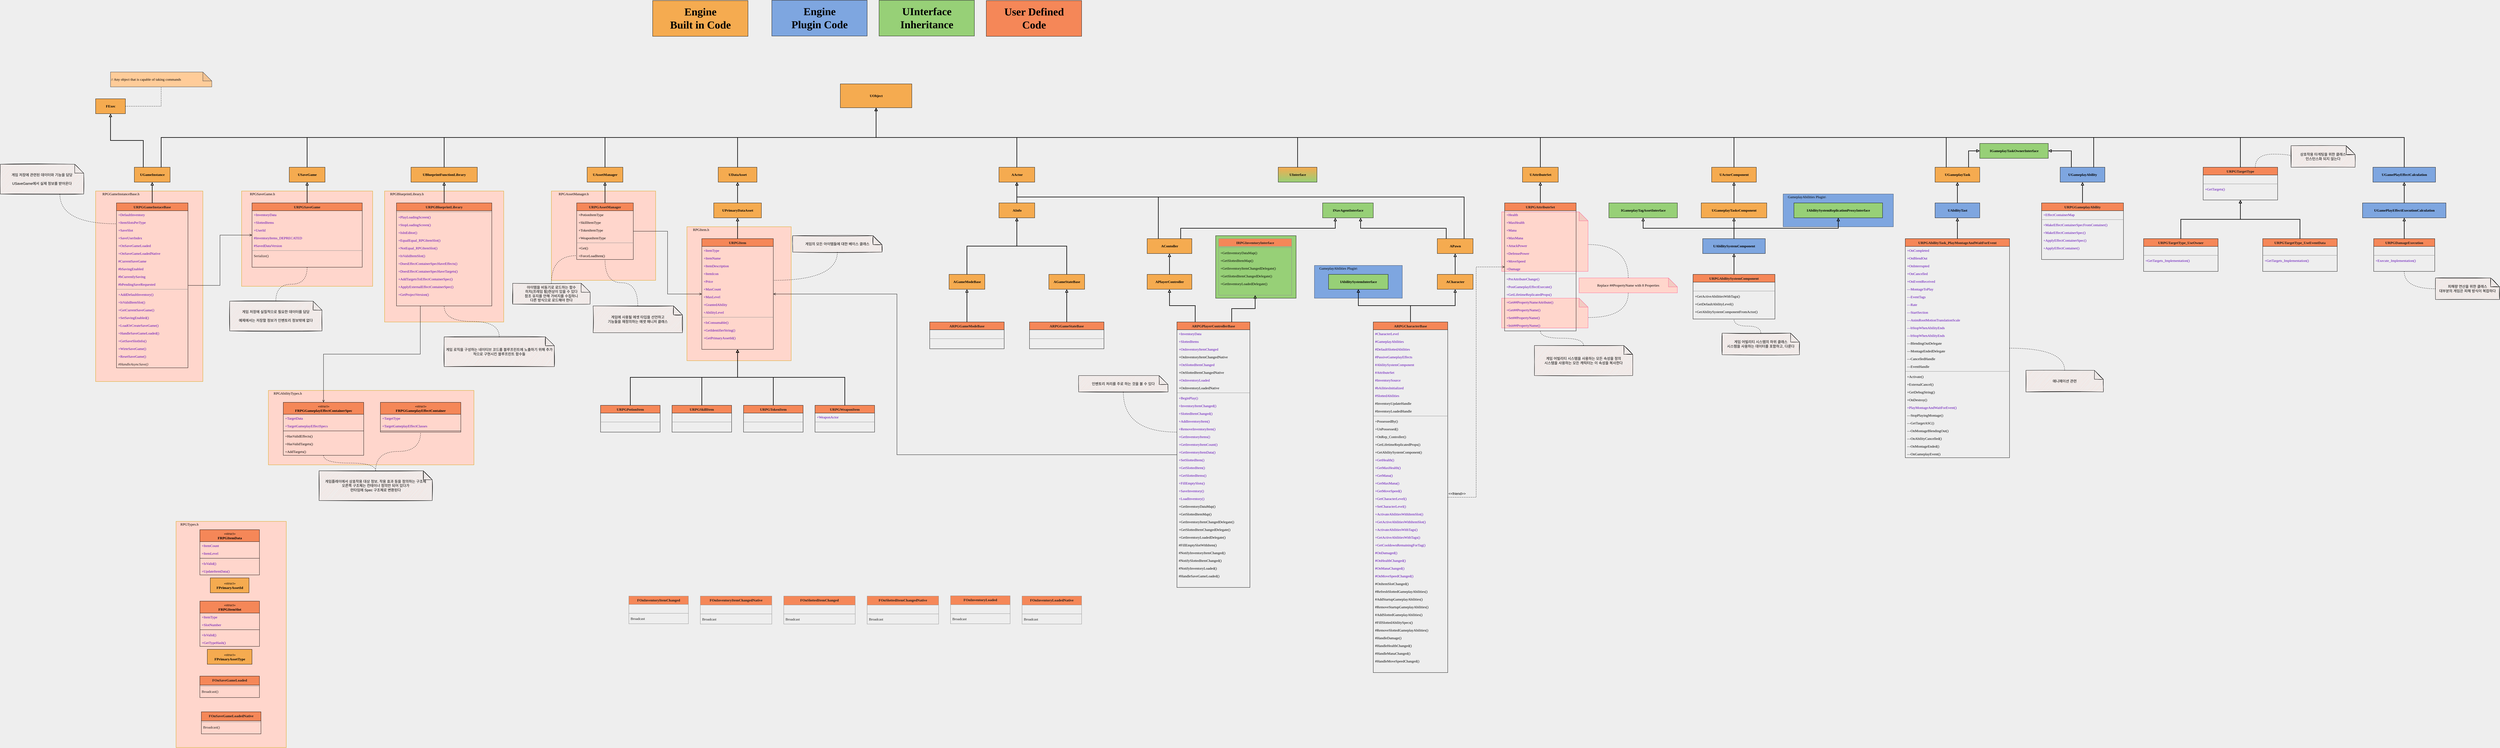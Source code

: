 <mxfile version="14.5.3" type="github">
  <diagram id="C5RBs43oDa-KdzZeNtuy" name="Page-1">
    <mxGraphModel dx="3555" dy="1930" grid="1" gridSize="10" guides="1" tooltips="1" connect="1" arrows="1" fold="1" page="1" pageScale="1" pageWidth="3000" pageHeight="6000" background="#EEEEEE" math="0" shadow="0">
      <root>
        <mxCell id="WIyWlLk6GJQsqaUBKTNV-0" />
        <mxCell id="WIyWlLk6GJQsqaUBKTNV-1" parent="WIyWlLk6GJQsqaUBKTNV-0" />
        <mxCell id="LvGwFXpLTnDkfGoCwhkf-7" value="" style="rounded=0;whiteSpace=wrap;html=1;align=left;strokeColor=#d79b00;fontFamily=Verdana;fillColor=#FFD6CC;" vertex="1" parent="WIyWlLk6GJQsqaUBKTNV-1">
          <mxGeometry x="1210" y="1350" width="690" height="250" as="geometry" />
        </mxCell>
        <mxCell id="AAZlV12Gzx9VgUJV0CkU-552" value="" style="html=1;fontFamily=Verdana;fontStyle=1;fillColor=#97D077;" parent="WIyWlLk6GJQsqaUBKTNV-1" vertex="1">
          <mxGeometry x="4390" y="830" width="270" height="210" as="geometry" />
        </mxCell>
        <mxCell id="AAZlV12Gzx9VgUJV0CkU-515" value="" style="shape=note;whiteSpace=wrap;html=1;backgroundOutline=1;darkOpacity=0.05;rounded=0;sketch=0;strokeColor=#FF6392;fontSize=12;fontColor=#5AA9E6;fillColor=#FFD6CC;" parent="WIyWlLk6GJQsqaUBKTNV-1" vertex="1">
          <mxGeometry x="5350" y="1040" width="290" height="100" as="geometry" />
        </mxCell>
        <mxCell id="AAZlV12Gzx9VgUJV0CkU-517" style="edgeStyle=orthogonalEdgeStyle;curved=1;rounded=0;sketch=0;orthogonalLoop=1;jettySize=auto;html=1;exitX=0.5;exitY=1;exitDx=0;exitDy=0;exitPerimeter=0;entryX=0;entryY=0;entryDx=290;entryDy=65;entryPerimeter=0;dashed=1;endArrow=none;endFill=0;strokeColor=#000000;fillColor=#FFE45E;fontColor=#5AA9E6;" parent="WIyWlLk6GJQsqaUBKTNV-1" source="AAZlV12Gzx9VgUJV0CkU-514" target="AAZlV12Gzx9VgUJV0CkU-515" edge="1">
          <mxGeometry relative="1" as="geometry" />
        </mxCell>
        <mxCell id="AAZlV12Gzx9VgUJV0CkU-514" value="&lt;font face=&quot;Verdana&quot; color=&quot;#000000&quot;&gt;Replace&amp;nbsp;&lt;/font&gt;&lt;span style=&quot;color: rgb(0 , 0 , 0) ; font-family: &amp;#34;verdana&amp;#34;&quot;&gt;##PropertyName with&amp;nbsp;&lt;/span&gt;&lt;font face=&quot;Verdana&quot; color=&quot;#000000&quot;&gt;8 Properties&lt;br&gt;&lt;/font&gt;" style="shape=note;whiteSpace=wrap;html=1;backgroundOutline=1;darkOpacity=0.05;rounded=0;sketch=0;strokeColor=#FF6392;fontSize=12;fontColor=#5AA9E6;fillColor=#FFD6CC;" parent="WIyWlLk6GJQsqaUBKTNV-1" vertex="1">
          <mxGeometry x="5610" y="972" width="330" height="50" as="geometry" />
        </mxCell>
        <mxCell id="AAZlV12Gzx9VgUJV0CkU-513" style="rounded=0;sketch=0;orthogonalLoop=1;jettySize=auto;html=1;exitX=0.997;exitY=0.548;exitDx=0;exitDy=0;exitPerimeter=0;strokeColor=#000000;fillColor=#FFE45E;fontColor=#5AA9E6;dashed=1;endArrow=none;endFill=0;entryX=0.5;entryY=0;entryDx=0;entryDy=0;entryPerimeter=0;edgeStyle=orthogonalEdgeStyle;curved=1;" parent="WIyWlLk6GJQsqaUBKTNV-1" source="AAZlV12Gzx9VgUJV0CkU-460" target="AAZlV12Gzx9VgUJV0CkU-514" edge="1">
          <mxGeometry relative="1" as="geometry">
            <mxPoint x="5750" y="1040" as="targetPoint" />
          </mxGeometry>
        </mxCell>
        <mxCell id="AAZlV12Gzx9VgUJV0CkU-460" value="" style="shape=note;whiteSpace=wrap;html=1;backgroundOutline=1;darkOpacity=0.05;rounded=0;sketch=0;strokeColor=#FF6392;fontSize=12;fontColor=#5AA9E6;fillColor=#FFD6CC;" parent="WIyWlLk6GJQsqaUBKTNV-1" vertex="1">
          <mxGeometry x="5350" y="750" width="290" height="200" as="geometry" />
        </mxCell>
        <mxCell id="AAZlV12Gzx9VgUJV0CkU-414" value="" style="rounded=0;whiteSpace=wrap;html=1;align=left;fontFamily=Verdana;fillColor=#7EA6E0;strokeColor=#374861;" parent="WIyWlLk6GJQsqaUBKTNV-1" vertex="1">
          <mxGeometry x="6295" y="690" width="370" height="110" as="geometry" />
        </mxCell>
        <mxCell id="AAZlV12Gzx9VgUJV0CkU-193" value="" style="rounded=0;whiteSpace=wrap;html=1;align=left;fontFamily=Verdana;fillColor=#7EA6E0;strokeColor=#374861;" parent="WIyWlLk6GJQsqaUBKTNV-1" vertex="1">
          <mxGeometry x="4721.5" y="930" width="295" height="110" as="geometry" />
        </mxCell>
        <mxCell id="AAZlV12Gzx9VgUJV0CkU-194" value="GameplayAbilities Plugin\" style="text;html=1;strokeColor=none;fillColor=none;align=center;verticalAlign=middle;whiteSpace=wrap;rounded=0;fontFamily=Verdana;" parent="WIyWlLk6GJQsqaUBKTNV-1" vertex="1">
          <mxGeometry x="4721.5" y="930" width="160" height="20" as="geometry" />
        </mxCell>
        <mxCell id="AAZlV12Gzx9VgUJV0CkU-151" value="" style="rounded=0;whiteSpace=wrap;html=1;align=left;strokeColor=#d79b00;fontFamily=Verdana;fillColor=#FFD6CC;" parent="WIyWlLk6GJQsqaUBKTNV-1" vertex="1">
          <mxGeometry x="2615" y="800" width="350" height="450" as="geometry" />
        </mxCell>
        <mxCell id="AAZlV12Gzx9VgUJV0CkU-152" value="RPGItem.h" style="text;html=1;strokeColor=none;fillColor=none;align=center;verticalAlign=middle;whiteSpace=wrap;rounded=0;fontFamily=Verdana;" parent="WIyWlLk6GJQsqaUBKTNV-1" vertex="1">
          <mxGeometry x="2615" y="800" width="95" height="20" as="geometry" />
        </mxCell>
        <mxCell id="AAZlV12Gzx9VgUJV0CkU-113" value="" style="rounded=0;whiteSpace=wrap;html=1;align=left;strokeColor=#d79b00;fontFamily=Verdana;fillColor=#FFD6CC;" parent="WIyWlLk6GJQsqaUBKTNV-1" vertex="1">
          <mxGeometry x="2160" y="680" width="350" height="300" as="geometry" />
        </mxCell>
        <mxCell id="AAZlV12Gzx9VgUJV0CkU-114" value="RPGAssetManager.h" style="text;html=1;strokeColor=none;fillColor=none;align=center;verticalAlign=middle;whiteSpace=wrap;rounded=0;fontFamily=Verdana;" parent="WIyWlLk6GJQsqaUBKTNV-1" vertex="1">
          <mxGeometry x="2160" y="680" width="150" height="20" as="geometry" />
        </mxCell>
        <mxCell id="AAZlV12Gzx9VgUJV0CkU-111" value="" style="rounded=0;whiteSpace=wrap;html=1;align=left;strokeColor=#d79b00;fontFamily=Verdana;fillColor=#FFD6CC;" parent="WIyWlLk6GJQsqaUBKTNV-1" vertex="1">
          <mxGeometry x="1600" y="680" width="400" height="440" as="geometry" />
        </mxCell>
        <mxCell id="AAZlV12Gzx9VgUJV0CkU-112" value="RPGBlueprintLibrary.h" style="text;html=1;strokeColor=none;fillColor=none;align=center;verticalAlign=middle;whiteSpace=wrap;rounded=0;fontFamily=Verdana;" parent="WIyWlLk6GJQsqaUBKTNV-1" vertex="1">
          <mxGeometry x="1600" y="680" width="150" height="20" as="geometry" />
        </mxCell>
        <mxCell id="AAZlV12Gzx9VgUJV0CkU-78" value="" style="rounded=0;whiteSpace=wrap;html=1;align=left;strokeColor=#d79b00;fontFamily=Verdana;fillColor=#FFD6CC;" parent="WIyWlLk6GJQsqaUBKTNV-1" vertex="1">
          <mxGeometry x="1120" y="680" width="440" height="320" as="geometry" />
        </mxCell>
        <mxCell id="AAZlV12Gzx9VgUJV0CkU-79" value="RPGSaveGame.h" style="text;html=1;strokeColor=none;fillColor=none;align=center;verticalAlign=middle;whiteSpace=wrap;rounded=0;fontFamily=Verdana;" parent="WIyWlLk6GJQsqaUBKTNV-1" vertex="1">
          <mxGeometry x="1120" y="680" width="140" height="20" as="geometry" />
        </mxCell>
        <mxCell id="AAZlV12Gzx9VgUJV0CkU-76" value="" style="rounded=0;whiteSpace=wrap;html=1;align=left;strokeColor=#d79b00;fontFamily=Verdana;fillColor=#FFD6CC;" parent="WIyWlLk6GJQsqaUBKTNV-1" vertex="1">
          <mxGeometry x="630" y="680" width="360" height="640" as="geometry" />
        </mxCell>
        <mxCell id="AAZlV12Gzx9VgUJV0CkU-77" value="RPGGameInstanceBase.h" style="text;html=1;strokeColor=none;fillColor=none;align=center;verticalAlign=middle;whiteSpace=wrap;rounded=0;fontFamily=Verdana;" parent="WIyWlLk6GJQsqaUBKTNV-1" vertex="1">
          <mxGeometry x="630" y="680" width="170" height="20" as="geometry" />
        </mxCell>
        <mxCell id="AAZlV12Gzx9VgUJV0CkU-73" value="" style="rounded=0;whiteSpace=wrap;html=1;align=left;strokeColor=#d79b00;fontFamily=Verdana;fillColor=#FFD6CC;" parent="WIyWlLk6GJQsqaUBKTNV-1" vertex="1">
          <mxGeometry x="900" y="1790" width="370" height="760" as="geometry" />
        </mxCell>
        <mxCell id="52jS_4H1RukoPa2EfRk2-68" value="FOnInventoryItemChanged" style="swimlane;fontStyle=1;align=center;verticalAlign=top;childLayout=stackLayout;horizontal=1;startSize=28;horizontalStack=0;resizeParent=1;resizeLast=0;collapsible=1;marginBottom=0;shadow=0;strokeWidth=1;strokeColor=#909090;fontColor=#1A1A1A;direction=east;fontFamily=Verdana;fillColor=#F58758;" parent="WIyWlLk6GJQsqaUBKTNV-1" vertex="1">
          <mxGeometry x="2420" y="2041" width="200" height="93" as="geometry">
            <mxRectangle x="230" y="140" width="160" height="26" as="alternateBounds" />
          </mxGeometry>
        </mxCell>
        <mxCell id="52jS_4H1RukoPa2EfRk2-69" value=" " style="text;align=left;verticalAlign=top;spacingLeft=4;spacingRight=4;overflow=hidden;rotatable=0;points=[[0,0.5],[1,0.5]];portConstraint=eastwest;fontColor=#1A1A1A;fontFamily=Verdana;" parent="52jS_4H1RukoPa2EfRk2-68" vertex="1">
          <mxGeometry y="28" width="200" height="26" as="geometry" />
        </mxCell>
        <mxCell id="52jS_4H1RukoPa2EfRk2-70" value="" style="line;html=1;strokeWidth=1;align=left;verticalAlign=middle;spacingTop=-1;spacingLeft=3;spacingRight=3;rotatable=0;labelPosition=right;points=[];portConstraint=eastwest;fillColor=#F5AB50;strokeColor=#909090;fontColor=#1A1A1A;labelBackgroundColor=#EEEEEE;fontFamily=Verdana;" parent="52jS_4H1RukoPa2EfRk2-68" vertex="1">
          <mxGeometry y="54" width="200" height="8" as="geometry" />
        </mxCell>
        <mxCell id="52jS_4H1RukoPa2EfRk2-71" value="Broadcast" style="text;align=left;verticalAlign=top;spacingLeft=4;spacingRight=4;overflow=hidden;rotatable=0;points=[[0,0.5],[1,0.5]];portConstraint=eastwest;fontColor=#1A1A1A;fontFamily=Verdana;" parent="52jS_4H1RukoPa2EfRk2-68" vertex="1">
          <mxGeometry y="62" width="200" height="26" as="geometry" />
        </mxCell>
        <mxCell id="52jS_4H1RukoPa2EfRk2-72" value="FOnInventoryItemChangedNative" style="swimlane;fontStyle=1;align=center;verticalAlign=top;childLayout=stackLayout;horizontal=1;startSize=30;horizontalStack=0;resizeParent=1;resizeLast=0;collapsible=1;marginBottom=0;shadow=0;strokeWidth=1;strokeColor=#909090;fontColor=#1A1A1A;direction=east;fontFamily=Verdana;fillColor=#F58758;" parent="WIyWlLk6GJQsqaUBKTNV-1" vertex="1">
          <mxGeometry x="2660" y="2041" width="240" height="94" as="geometry">
            <mxRectangle x="230" y="140" width="160" height="26" as="alternateBounds" />
          </mxGeometry>
        </mxCell>
        <mxCell id="52jS_4H1RukoPa2EfRk2-73" value=" " style="text;align=left;verticalAlign=top;spacingLeft=4;spacingRight=4;overflow=hidden;rotatable=0;points=[[0,0.5],[1,0.5]];portConstraint=eastwest;fontColor=#1A1A1A;fontFamily=Verdana;" parent="52jS_4H1RukoPa2EfRk2-72" vertex="1">
          <mxGeometry y="30" width="240" height="26" as="geometry" />
        </mxCell>
        <mxCell id="52jS_4H1RukoPa2EfRk2-74" value="" style="line;html=1;strokeWidth=1;align=left;verticalAlign=middle;spacingTop=-1;spacingLeft=3;spacingRight=3;rotatable=0;labelPosition=right;points=[];portConstraint=eastwest;fillColor=#F5AB50;strokeColor=#909090;fontColor=#1A1A1A;labelBackgroundColor=#EEEEEE;fontFamily=Verdana;" parent="52jS_4H1RukoPa2EfRk2-72" vertex="1">
          <mxGeometry y="56" width="240" height="8" as="geometry" />
        </mxCell>
        <mxCell id="52jS_4H1RukoPa2EfRk2-75" value="Broadcast" style="text;align=left;verticalAlign=top;spacingLeft=4;spacingRight=4;overflow=hidden;rotatable=0;points=[[0,0.5],[1,0.5]];portConstraint=eastwest;fontColor=#1A1A1A;fontFamily=Verdana;" parent="52jS_4H1RukoPa2EfRk2-72" vertex="1">
          <mxGeometry y="64" width="240" height="26" as="geometry" />
        </mxCell>
        <mxCell id="52jS_4H1RukoPa2EfRk2-76" value="FOnSlottedItemChanged" style="swimlane;fontStyle=1;align=center;verticalAlign=top;childLayout=stackLayout;horizontal=1;startSize=30;horizontalStack=0;resizeParent=1;resizeLast=0;collapsible=1;marginBottom=0;shadow=0;strokeWidth=1;strokeColor=#909090;fontColor=#1A1A1A;direction=east;fontFamily=Verdana;fillColor=#F58758;" parent="WIyWlLk6GJQsqaUBKTNV-1" vertex="1">
          <mxGeometry x="2940" y="2041" width="240" height="94" as="geometry">
            <mxRectangle x="230" y="140" width="160" height="26" as="alternateBounds" />
          </mxGeometry>
        </mxCell>
        <mxCell id="52jS_4H1RukoPa2EfRk2-77" value=" " style="text;align=left;verticalAlign=top;spacingLeft=4;spacingRight=4;overflow=hidden;rotatable=0;points=[[0,0.5],[1,0.5]];portConstraint=eastwest;fontColor=#1A1A1A;fontFamily=Verdana;" parent="52jS_4H1RukoPa2EfRk2-76" vertex="1">
          <mxGeometry y="30" width="240" height="26" as="geometry" />
        </mxCell>
        <mxCell id="52jS_4H1RukoPa2EfRk2-78" value="" style="line;html=1;strokeWidth=1;align=left;verticalAlign=middle;spacingTop=-1;spacingLeft=3;spacingRight=3;rotatable=0;labelPosition=right;points=[];portConstraint=eastwest;fillColor=#F5AB50;strokeColor=#909090;fontColor=#1A1A1A;labelBackgroundColor=#EEEEEE;fontFamily=Verdana;" parent="52jS_4H1RukoPa2EfRk2-76" vertex="1">
          <mxGeometry y="56" width="240" height="8" as="geometry" />
        </mxCell>
        <mxCell id="52jS_4H1RukoPa2EfRk2-79" value="Broadcast" style="text;align=left;verticalAlign=top;spacingLeft=4;spacingRight=4;overflow=hidden;rotatable=0;points=[[0,0.5],[1,0.5]];portConstraint=eastwest;fontColor=#1A1A1A;fontFamily=Verdana;" parent="52jS_4H1RukoPa2EfRk2-76" vertex="1">
          <mxGeometry y="64" width="240" height="26" as="geometry" />
        </mxCell>
        <mxCell id="52jS_4H1RukoPa2EfRk2-80" value="FOnSlottedItemChangedNative" style="swimlane;fontStyle=1;align=center;verticalAlign=top;childLayout=stackLayout;horizontal=1;startSize=30;horizontalStack=0;resizeParent=1;resizeLast=0;collapsible=1;marginBottom=0;shadow=0;strokeWidth=1;strokeColor=#909090;fontColor=#1A1A1A;direction=east;fontFamily=Verdana;fillColor=#F58758;" parent="WIyWlLk6GJQsqaUBKTNV-1" vertex="1">
          <mxGeometry x="3220" y="2041" width="240" height="94" as="geometry">
            <mxRectangle x="230" y="140" width="160" height="26" as="alternateBounds" />
          </mxGeometry>
        </mxCell>
        <mxCell id="52jS_4H1RukoPa2EfRk2-81" value=" " style="text;align=left;verticalAlign=top;spacingLeft=4;spacingRight=4;overflow=hidden;rotatable=0;points=[[0,0.5],[1,0.5]];portConstraint=eastwest;fontColor=#1A1A1A;fontFamily=Verdana;" parent="52jS_4H1RukoPa2EfRk2-80" vertex="1">
          <mxGeometry y="30" width="240" height="26" as="geometry" />
        </mxCell>
        <mxCell id="52jS_4H1RukoPa2EfRk2-82" value="" style="line;html=1;strokeWidth=1;align=left;verticalAlign=middle;spacingTop=-1;spacingLeft=3;spacingRight=3;rotatable=0;labelPosition=right;points=[];portConstraint=eastwest;fillColor=#F5AB50;strokeColor=#909090;fontColor=#1A1A1A;labelBackgroundColor=#EEEEEE;fontFamily=Verdana;" parent="52jS_4H1RukoPa2EfRk2-80" vertex="1">
          <mxGeometry y="56" width="240" height="8" as="geometry" />
        </mxCell>
        <mxCell id="52jS_4H1RukoPa2EfRk2-83" value="Broadcast" style="text;align=left;verticalAlign=top;spacingLeft=4;spacingRight=4;overflow=hidden;rotatable=0;points=[[0,0.5],[1,0.5]];portConstraint=eastwest;fontColor=#1A1A1A;fontFamily=Verdana;" parent="52jS_4H1RukoPa2EfRk2-80" vertex="1">
          <mxGeometry y="64" width="240" height="26" as="geometry" />
        </mxCell>
        <mxCell id="52jS_4H1RukoPa2EfRk2-84" value="FOnInventoryLoaded" style="swimlane;fontStyle=1;align=center;verticalAlign=top;childLayout=stackLayout;horizontal=1;startSize=30;horizontalStack=0;resizeParent=1;resizeLast=0;collapsible=1;marginBottom=0;shadow=0;strokeWidth=1;strokeColor=#909090;fontColor=#1A1A1A;direction=east;fontFamily=Verdana;fillColor=#F58758;" parent="WIyWlLk6GJQsqaUBKTNV-1" vertex="1">
          <mxGeometry x="3500" y="2040" width="200" height="94" as="geometry">
            <mxRectangle x="230" y="140" width="160" height="26" as="alternateBounds" />
          </mxGeometry>
        </mxCell>
        <mxCell id="52jS_4H1RukoPa2EfRk2-85" value=" " style="text;align=left;verticalAlign=top;spacingLeft=4;spacingRight=4;overflow=hidden;rotatable=0;points=[[0,0.5],[1,0.5]];portConstraint=eastwest;fontColor=#1A1A1A;fontFamily=Verdana;" parent="52jS_4H1RukoPa2EfRk2-84" vertex="1">
          <mxGeometry y="30" width="200" height="26" as="geometry" />
        </mxCell>
        <mxCell id="52jS_4H1RukoPa2EfRk2-86" value="" style="line;html=1;strokeWidth=1;align=left;verticalAlign=middle;spacingTop=-1;spacingLeft=3;spacingRight=3;rotatable=0;labelPosition=right;points=[];portConstraint=eastwest;fillColor=#F5AB50;strokeColor=#909090;fontColor=#1A1A1A;labelBackgroundColor=#EEEEEE;fontFamily=Verdana;" parent="52jS_4H1RukoPa2EfRk2-84" vertex="1">
          <mxGeometry y="56" width="200" height="8" as="geometry" />
        </mxCell>
        <mxCell id="52jS_4H1RukoPa2EfRk2-87" value="Broadcast" style="text;align=left;verticalAlign=top;spacingLeft=4;spacingRight=4;overflow=hidden;rotatable=0;points=[[0,0.5],[1,0.5]];portConstraint=eastwest;fontColor=#1A1A1A;fontFamily=Verdana;" parent="52jS_4H1RukoPa2EfRk2-84" vertex="1">
          <mxGeometry y="64" width="200" height="26" as="geometry" />
        </mxCell>
        <mxCell id="52jS_4H1RukoPa2EfRk2-88" value="FOnInventoryLoadedNative" style="swimlane;fontStyle=1;align=center;verticalAlign=top;childLayout=stackLayout;horizontal=1;startSize=30;horizontalStack=0;resizeParent=1;resizeLast=0;collapsible=1;marginBottom=0;shadow=0;strokeWidth=1;strokeColor=#909090;fontColor=#1A1A1A;direction=east;fontFamily=Verdana;fillColor=#F58758;" parent="WIyWlLk6GJQsqaUBKTNV-1" vertex="1">
          <mxGeometry x="3740" y="2041" width="200" height="94" as="geometry">
            <mxRectangle x="230" y="140" width="160" height="26" as="alternateBounds" />
          </mxGeometry>
        </mxCell>
        <mxCell id="52jS_4H1RukoPa2EfRk2-89" value=" " style="text;align=left;verticalAlign=top;spacingLeft=4;spacingRight=4;overflow=hidden;rotatable=0;points=[[0,0.5],[1,0.5]];portConstraint=eastwest;fontColor=#1A1A1A;fontFamily=Verdana;" parent="52jS_4H1RukoPa2EfRk2-88" vertex="1">
          <mxGeometry y="30" width="200" height="26" as="geometry" />
        </mxCell>
        <mxCell id="52jS_4H1RukoPa2EfRk2-90" value="" style="line;html=1;strokeWidth=1;align=left;verticalAlign=middle;spacingTop=-1;spacingLeft=3;spacingRight=3;rotatable=0;labelPosition=right;points=[];portConstraint=eastwest;fillColor=#F5AB50;strokeColor=#909090;fontColor=#1A1A1A;labelBackgroundColor=#EEEEEE;fontFamily=Verdana;" parent="52jS_4H1RukoPa2EfRk2-88" vertex="1">
          <mxGeometry y="56" width="200" height="8" as="geometry" />
        </mxCell>
        <mxCell id="52jS_4H1RukoPa2EfRk2-91" value="Broadcast" style="text;align=left;verticalAlign=top;spacingLeft=4;spacingRight=4;overflow=hidden;rotatable=0;points=[[0,0.5],[1,0.5]];portConstraint=eastwest;fontColor=#1A1A1A;fontFamily=Verdana;" parent="52jS_4H1RukoPa2EfRk2-88" vertex="1">
          <mxGeometry y="64" width="200" height="26" as="geometry" />
        </mxCell>
        <mxCell id="52jS_4H1RukoPa2EfRk2-92" value="FOnSaveGameLoaded" style="swimlane;fontStyle=1;align=center;verticalAlign=top;childLayout=stackLayout;horizontal=1;startSize=30;horizontalStack=0;resizeParent=1;resizeLast=0;collapsible=1;marginBottom=0;shadow=0;strokeWidth=1;fontColor=#1A1A1A;direction=east;fontFamily=Verdana;fillColor=#F58758;" parent="WIyWlLk6GJQsqaUBKTNV-1" vertex="1">
          <mxGeometry x="979.94" y="2310" width="200" height="72" as="geometry">
            <mxRectangle x="230" y="140" width="160" height="26" as="alternateBounds" />
          </mxGeometry>
        </mxCell>
        <mxCell id="52jS_4H1RukoPa2EfRk2-94" value="" style="line;html=1;strokeWidth=1;align=left;verticalAlign=middle;spacingTop=-1;spacingLeft=3;spacingRight=3;rotatable=0;labelPosition=right;points=[];portConstraint=eastwest;fillColor=#F5AB50;strokeColor=#909090;fontColor=#1A1A1A;labelBackgroundColor=#EEEEEE;fontFamily=Verdana;" parent="52jS_4H1RukoPa2EfRk2-92" vertex="1">
          <mxGeometry y="30" width="200" height="8" as="geometry" />
        </mxCell>
        <mxCell id="52jS_4H1RukoPa2EfRk2-95" value="Broadcast()" style="text;align=left;verticalAlign=top;spacingLeft=4;spacingRight=4;overflow=hidden;rotatable=0;points=[[0,0.5],[1,0.5]];portConstraint=eastwest;fontColor=#1A1A1A;fontFamily=Verdana;" parent="52jS_4H1RukoPa2EfRk2-92" vertex="1">
          <mxGeometry y="38" width="200" height="26" as="geometry" />
        </mxCell>
        <mxCell id="52jS_4H1RukoPa2EfRk2-96" value="FOnSaveGameLoadedNative" style="swimlane;fontStyle=1;align=center;verticalAlign=top;childLayout=stackLayout;horizontal=1;startSize=30;horizontalStack=0;resizeParent=1;resizeLast=0;collapsible=1;marginBottom=0;shadow=0;strokeWidth=1;fontColor=#1A1A1A;direction=east;fontFamily=Verdana;fillColor=#F58758;" parent="WIyWlLk6GJQsqaUBKTNV-1" vertex="1">
          <mxGeometry x="985" y="2430" width="200" height="74" as="geometry">
            <mxRectangle x="230" y="140" width="160" height="26" as="alternateBounds" />
          </mxGeometry>
        </mxCell>
        <mxCell id="52jS_4H1RukoPa2EfRk2-98" value="" style="line;html=1;strokeWidth=1;align=left;verticalAlign=middle;spacingTop=-1;spacingLeft=3;spacingRight=3;rotatable=0;labelPosition=right;points=[];portConstraint=eastwest;fillColor=#F5AB50;strokeColor=#909090;fontColor=#1A1A1A;labelBackgroundColor=#EEEEEE;fontFamily=Verdana;" parent="52jS_4H1RukoPa2EfRk2-96" vertex="1">
          <mxGeometry y="30" width="200" height="8" as="geometry" />
        </mxCell>
        <mxCell id="52jS_4H1RukoPa2EfRk2-99" value="Broadcast()" style="text;align=left;verticalAlign=top;spacingLeft=4;spacingRight=4;overflow=hidden;rotatable=0;points=[[0,0.5],[1,0.5]];portConstraint=eastwest;fontColor=#1A1A1A;fontFamily=Verdana;" parent="52jS_4H1RukoPa2EfRk2-96" vertex="1">
          <mxGeometry y="38" width="200" height="26" as="geometry" />
        </mxCell>
        <mxCell id="52jS_4H1RukoPa2EfRk2-160" style="edgeStyle=orthogonalEdgeStyle;rounded=0;orthogonalLoop=1;jettySize=auto;html=1;exitX=0.5;exitY=0;exitDx=0;exitDy=0;entryX=0.5;entryY=1;entryDx=0;entryDy=0;fontFamily=Verdana;endArrow=block;endFill=0;startSize=6;strokeWidth=2;sourcePerimeterSpacing=0;jumpSize=6;" parent="WIyWlLk6GJQsqaUBKTNV-1" source="52jS_4H1RukoPa2EfRk2-100" target="52jS_4H1RukoPa2EfRk2-157" edge="1">
          <mxGeometry relative="1" as="geometry" />
        </mxCell>
        <mxCell id="52jS_4H1RukoPa2EfRk2-100" value="URPGGameInstaceBase" style="swimlane;fontStyle=1;align=center;verticalAlign=top;childLayout=stackLayout;horizontal=1;startSize=26;horizontalStack=0;resizeParent=1;resizeLast=0;collapsible=1;marginBottom=0;shadow=0;strokeWidth=1;fontColor=#1A1A1A;fontFamily=Verdana;fillColor=#F58758;" parent="WIyWlLk6GJQsqaUBKTNV-1" vertex="1">
          <mxGeometry x="700" y="720" width="240" height="554" as="geometry">
            <mxRectangle x="550" y="140" width="160" height="26" as="alternateBounds" />
          </mxGeometry>
        </mxCell>
        <mxCell id="52jS_4H1RukoPa2EfRk2-101" value="+DefaultInventory" style="text;align=left;verticalAlign=top;spacingLeft=4;spacingRight=4;overflow=hidden;rotatable=0;points=[[0,0.5],[1,0.5]];portConstraint=eastwest;fontFamily=Verdana;fontColor=#5A00B5;" parent="52jS_4H1RukoPa2EfRk2-100" vertex="1">
          <mxGeometry y="26" width="240" height="26" as="geometry" />
        </mxCell>
        <mxCell id="AAZlV12Gzx9VgUJV0CkU-12" value="+ItemSlotsPerType" style="text;align=left;verticalAlign=top;spacingLeft=4;spacingRight=4;overflow=hidden;rotatable=0;points=[[0,0.5],[1,0.5]];portConstraint=eastwest;fontFamily=Verdana;fontColor=#5A00B5;" parent="52jS_4H1RukoPa2EfRk2-100" vertex="1">
          <mxGeometry y="52" width="240" height="26" as="geometry" />
        </mxCell>
        <mxCell id="AAZlV12Gzx9VgUJV0CkU-13" value="+SaveSlot" style="text;align=left;verticalAlign=top;spacingLeft=4;spacingRight=4;overflow=hidden;rotatable=0;points=[[0,0.5],[1,0.5]];portConstraint=eastwest;fontFamily=Verdana;fontColor=#5A00B5;" parent="52jS_4H1RukoPa2EfRk2-100" vertex="1">
          <mxGeometry y="78" width="240" height="26" as="geometry" />
        </mxCell>
        <mxCell id="AAZlV12Gzx9VgUJV0CkU-14" value="+SaveUserIndex" style="text;align=left;verticalAlign=top;spacingLeft=4;spacingRight=4;overflow=hidden;rotatable=0;points=[[0,0.5],[1,0.5]];portConstraint=eastwest;fontFamily=Verdana;fontColor=#5A00B5;" parent="52jS_4H1RukoPa2EfRk2-100" vertex="1">
          <mxGeometry y="104" width="240" height="26" as="geometry" />
        </mxCell>
        <mxCell id="AAZlV12Gzx9VgUJV0CkU-15" value="+OnSaveGameLoaded" style="text;align=left;verticalAlign=top;spacingLeft=4;spacingRight=4;overflow=hidden;rotatable=0;points=[[0,0.5],[1,0.5]];portConstraint=eastwest;fontFamily=Verdana;fontColor=#5A00B5;" parent="52jS_4H1RukoPa2EfRk2-100" vertex="1">
          <mxGeometry y="130" width="240" height="26" as="geometry" />
        </mxCell>
        <mxCell id="AAZlV12Gzx9VgUJV0CkU-16" value="+OnSaveGameLoadedNative" style="text;align=left;verticalAlign=top;spacingLeft=4;spacingRight=4;overflow=hidden;rotatable=0;points=[[0,0.5],[1,0.5]];portConstraint=eastwest;fontFamily=Verdana;fontColor=#5A00B5;" parent="52jS_4H1RukoPa2EfRk2-100" vertex="1">
          <mxGeometry y="156" width="240" height="26" as="geometry" />
        </mxCell>
        <mxCell id="52jS_4H1RukoPa2EfRk2-117" value="#CurrentSaveGame" style="text;align=left;verticalAlign=top;spacingLeft=4;spacingRight=4;overflow=hidden;rotatable=0;points=[[0,0.5],[1,0.5]];portConstraint=eastwest;shadow=0;html=0;fontFamily=Verdana;fontColor=#5A00B5;" parent="52jS_4H1RukoPa2EfRk2-100" vertex="1">
          <mxGeometry y="182" width="240" height="26" as="geometry" />
        </mxCell>
        <mxCell id="52jS_4H1RukoPa2EfRk2-118" value="#bSavingEnabled" style="text;align=left;verticalAlign=top;spacingLeft=4;spacingRight=4;overflow=hidden;rotatable=0;points=[[0,0.5],[1,0.5]];portConstraint=eastwest;shadow=0;html=0;fontFamily=Verdana;fontColor=#5A00B5;" parent="52jS_4H1RukoPa2EfRk2-100" vertex="1">
          <mxGeometry y="208" width="240" height="26" as="geometry" />
        </mxCell>
        <mxCell id="52jS_4H1RukoPa2EfRk2-119" value="#bCurrentlySaving" style="text;align=left;verticalAlign=top;spacingLeft=4;spacingRight=4;overflow=hidden;rotatable=0;points=[[0,0.5],[1,0.5]];portConstraint=eastwest;shadow=0;html=0;fontFamily=Verdana;fontColor=#5A00B5;" parent="52jS_4H1RukoPa2EfRk2-100" vertex="1">
          <mxGeometry y="234" width="240" height="26" as="geometry" />
        </mxCell>
        <mxCell id="52jS_4H1RukoPa2EfRk2-120" value="#bPendingSaveRequested" style="text;align=left;verticalAlign=top;spacingLeft=4;spacingRight=4;overflow=hidden;rotatable=0;points=[[0,0.5],[1,0.5]];portConstraint=eastwest;shadow=0;html=0;fontFamily=Verdana;fontColor=#5A00B5;" parent="52jS_4H1RukoPa2EfRk2-100" vertex="1">
          <mxGeometry y="260" width="240" height="26" as="geometry" />
        </mxCell>
        <mxCell id="52jS_4H1RukoPa2EfRk2-106" value="" style="line;html=1;strokeWidth=1;align=left;verticalAlign=middle;spacingTop=-1;spacingLeft=3;spacingRight=3;rotatable=0;labelPosition=right;points=[];portConstraint=eastwest;fillColor=#F5AB50;strokeColor=#909090;fontColor=#1A1A1A;labelBackgroundColor=#EEEEEE;fontFamily=Verdana;" parent="52jS_4H1RukoPa2EfRk2-100" vertex="1">
          <mxGeometry y="286" width="240" height="8" as="geometry" />
        </mxCell>
        <mxCell id="52jS_4H1RukoPa2EfRk2-107" value="+AddDefaultInventory()" style="text;align=left;verticalAlign=top;spacingLeft=4;spacingRight=4;overflow=hidden;rotatable=0;points=[[0,0.5],[1,0.5]];portConstraint=eastwest;fontFamily=Verdana;fontColor=#5A00B5;" parent="52jS_4H1RukoPa2EfRk2-100" vertex="1">
          <mxGeometry y="294" width="240" height="26" as="geometry" />
        </mxCell>
        <mxCell id="52jS_4H1RukoPa2EfRk2-108" value="+IsValidItemSlot()" style="text;align=left;verticalAlign=top;spacingLeft=4;spacingRight=4;overflow=hidden;rotatable=0;points=[[0,0.5],[1,0.5]];portConstraint=eastwest;fontFamily=Verdana;fontColor=#5A00B5;" parent="52jS_4H1RukoPa2EfRk2-100" vertex="1">
          <mxGeometry y="320" width="240" height="26" as="geometry" />
        </mxCell>
        <mxCell id="52jS_4H1RukoPa2EfRk2-110" value="+GetCurrentSaveGame()" style="text;align=left;verticalAlign=top;spacingLeft=4;spacingRight=4;overflow=hidden;rotatable=0;points=[[0,0.5],[1,0.5]];portConstraint=eastwest;fontFamily=Verdana;fontColor=#5A00B5;" parent="52jS_4H1RukoPa2EfRk2-100" vertex="1">
          <mxGeometry y="346" width="240" height="26" as="geometry" />
        </mxCell>
        <mxCell id="52jS_4H1RukoPa2EfRk2-111" value="+SetSavingEnabled()" style="text;align=left;verticalAlign=top;spacingLeft=4;spacingRight=4;overflow=hidden;rotatable=0;points=[[0,0.5],[1,0.5]];portConstraint=eastwest;fontFamily=Verdana;fontColor=#5A00B5;" parent="52jS_4H1RukoPa2EfRk2-100" vertex="1">
          <mxGeometry y="372" width="240" height="26" as="geometry" />
        </mxCell>
        <mxCell id="52jS_4H1RukoPa2EfRk2-112" value="+LoadOrCreateSaveGame()" style="text;align=left;verticalAlign=top;spacingLeft=4;spacingRight=4;overflow=hidden;rotatable=0;points=[[0,0.5],[1,0.5]];portConstraint=eastwest;fontFamily=Verdana;fontColor=#5A00B5;" parent="52jS_4H1RukoPa2EfRk2-100" vertex="1">
          <mxGeometry y="398" width="240" height="26" as="geometry" />
        </mxCell>
        <mxCell id="52jS_4H1RukoPa2EfRk2-113" value="+HandleSaveGameLoaded()" style="text;align=left;verticalAlign=top;spacingLeft=4;spacingRight=4;overflow=hidden;rotatable=0;points=[[0,0.5],[1,0.5]];portConstraint=eastwest;fontFamily=Verdana;fontColor=#5A00B5;" parent="52jS_4H1RukoPa2EfRk2-100" vertex="1">
          <mxGeometry y="424" width="240" height="26" as="geometry" />
        </mxCell>
        <mxCell id="52jS_4H1RukoPa2EfRk2-114" value="+GetSaveSlotInfo()" style="text;align=left;verticalAlign=top;spacingLeft=4;spacingRight=4;overflow=hidden;rotatable=0;points=[[0,0.5],[1,0.5]];portConstraint=eastwest;fontFamily=Verdana;fontColor=#5A00B5;" parent="52jS_4H1RukoPa2EfRk2-100" vertex="1">
          <mxGeometry y="450" width="240" height="26" as="geometry" />
        </mxCell>
        <mxCell id="52jS_4H1RukoPa2EfRk2-115" value="+WirteSaveGame()" style="text;align=left;verticalAlign=top;spacingLeft=4;spacingRight=4;overflow=hidden;rotatable=0;points=[[0,0.5],[1,0.5]];portConstraint=eastwest;fontFamily=Verdana;fontColor=#5A00B5;" parent="52jS_4H1RukoPa2EfRk2-100" vertex="1">
          <mxGeometry y="476" width="240" height="26" as="geometry" />
        </mxCell>
        <mxCell id="52jS_4H1RukoPa2EfRk2-116" value="+ResetSaveGame()" style="text;align=left;verticalAlign=top;spacingLeft=4;spacingRight=4;overflow=hidden;rotatable=0;points=[[0,0.5],[1,0.5]];portConstraint=eastwest;fontFamily=Verdana;fontColor=#5A00B5;" parent="52jS_4H1RukoPa2EfRk2-100" vertex="1">
          <mxGeometry y="502" width="240" height="26" as="geometry" />
        </mxCell>
        <mxCell id="52jS_4H1RukoPa2EfRk2-121" value="#HandleAsyncSave()" style="text;align=left;verticalAlign=top;spacingLeft=4;spacingRight=4;overflow=hidden;rotatable=0;points=[[0,0.5],[1,0.5]];portConstraint=eastwest;fontColor=#1A1A1A;fontFamily=Verdana;fontStyle=2" parent="52jS_4H1RukoPa2EfRk2-100" vertex="1">
          <mxGeometry y="528" width="240" height="26" as="geometry" />
        </mxCell>
        <mxCell id="52jS_4H1RukoPa2EfRk2-167" style="edgeStyle=orthogonalEdgeStyle;rounded=0;jumpSize=6;orthogonalLoop=1;jettySize=auto;html=1;exitX=0.5;exitY=0;exitDx=0;exitDy=0;entryX=0.5;entryY=1;entryDx=0;entryDy=0;startSize=6;sourcePerimeterSpacing=0;endArrow=block;endFill=0;strokeColor=#000000;strokeWidth=2;fontFamily=Verdana;" parent="WIyWlLk6GJQsqaUBKTNV-1" source="52jS_4H1RukoPa2EfRk2-122" target="52jS_4H1RukoPa2EfRk2-164" edge="1">
          <mxGeometry relative="1" as="geometry" />
        </mxCell>
        <mxCell id="52jS_4H1RukoPa2EfRk2-122" value="ARPGGameModeBase" style="swimlane;fontStyle=1;align=center;verticalAlign=top;childLayout=stackLayout;horizontal=1;startSize=26;horizontalStack=0;resizeParent=1;resizeLast=0;collapsible=1;marginBottom=0;shadow=0;strokeWidth=1;fontColor=#1A1A1A;fontFamily=Verdana;fillColor=#F58758;" parent="WIyWlLk6GJQsqaUBKTNV-1" vertex="1">
          <mxGeometry x="3430" y="1120" width="250" height="90" as="geometry">
            <mxRectangle x="550" y="140" width="160" height="26" as="alternateBounds" />
          </mxGeometry>
        </mxCell>
        <mxCell id="52jS_4H1RukoPa2EfRk2-123" value=" " style="text;align=left;verticalAlign=top;spacingLeft=4;spacingRight=4;overflow=hidden;rotatable=0;points=[[0,0.5],[1,0.5]];portConstraint=eastwest;fontColor=#1A1A1A;fontFamily=Verdana;" parent="52jS_4H1RukoPa2EfRk2-122" vertex="1">
          <mxGeometry y="26" width="250" height="26" as="geometry" />
        </mxCell>
        <mxCell id="52jS_4H1RukoPa2EfRk2-133" value="" style="line;html=1;strokeWidth=1;align=left;verticalAlign=middle;spacingTop=-1;spacingLeft=3;spacingRight=3;rotatable=0;labelPosition=right;points=[];portConstraint=eastwest;fillColor=#F5AB50;strokeColor=#909090;fontColor=#1A1A1A;labelBackgroundColor=#EEEEEE;fontFamily=Verdana;" parent="52jS_4H1RukoPa2EfRk2-122" vertex="1">
          <mxGeometry y="52" width="250" height="8" as="geometry" />
        </mxCell>
        <mxCell id="52jS_4H1RukoPa2EfRk2-134" value=" " style="text;align=left;verticalAlign=top;spacingLeft=4;spacingRight=4;overflow=hidden;rotatable=0;points=[[0,0.5],[1,0.5]];portConstraint=eastwest;fontColor=#1A1A1A;fontFamily=Verdana;" parent="52jS_4H1RukoPa2EfRk2-122" vertex="1">
          <mxGeometry y="60" width="250" height="26" as="geometry" />
        </mxCell>
        <mxCell id="52jS_4H1RukoPa2EfRk2-172" style="edgeStyle=orthogonalEdgeStyle;rounded=0;jumpSize=6;orthogonalLoop=1;jettySize=auto;html=1;exitX=0.5;exitY=0;exitDx=0;exitDy=0;entryX=0.5;entryY=1;entryDx=0;entryDy=0;startSize=6;sourcePerimeterSpacing=0;endArrow=block;endFill=0;strokeColor=#000000;strokeWidth=2;fontFamily=Verdana;" parent="WIyWlLk6GJQsqaUBKTNV-1" source="52jS_4H1RukoPa2EfRk2-144" target="52jS_4H1RukoPa2EfRk2-171" edge="1">
          <mxGeometry relative="1" as="geometry" />
        </mxCell>
        <mxCell id="52jS_4H1RukoPa2EfRk2-144" value="ARPGGameStateBase" style="swimlane;fontStyle=1;align=center;verticalAlign=top;childLayout=stackLayout;horizontal=1;startSize=26;horizontalStack=0;resizeParent=1;resizeLast=0;collapsible=1;marginBottom=0;shadow=0;strokeWidth=1;fontColor=#1A1A1A;fontFamily=Verdana;fillColor=#F58758;" parent="WIyWlLk6GJQsqaUBKTNV-1" vertex="1">
          <mxGeometry x="3765" y="1120" width="250" height="90" as="geometry">
            <mxRectangle x="550" y="140" width="160" height="26" as="alternateBounds" />
          </mxGeometry>
        </mxCell>
        <mxCell id="52jS_4H1RukoPa2EfRk2-145" value=" " style="text;align=left;verticalAlign=top;spacingLeft=4;spacingRight=4;overflow=hidden;rotatable=0;points=[[0,0.5],[1,0.5]];portConstraint=eastwest;fontColor=#1A1A1A;fontFamily=Verdana;" parent="52jS_4H1RukoPa2EfRk2-144" vertex="1">
          <mxGeometry y="26" width="250" height="26" as="geometry" />
        </mxCell>
        <mxCell id="52jS_4H1RukoPa2EfRk2-146" value="" style="line;html=1;strokeWidth=1;align=left;verticalAlign=middle;spacingTop=-1;spacingLeft=3;spacingRight=3;rotatable=0;labelPosition=right;points=[];portConstraint=eastwest;fillColor=#F5AB50;strokeColor=#909090;fontColor=#1A1A1A;labelBackgroundColor=#EEEEEE;fontFamily=Verdana;" parent="52jS_4H1RukoPa2EfRk2-144" vertex="1">
          <mxGeometry y="52" width="250" height="8" as="geometry" />
        </mxCell>
        <mxCell id="52jS_4H1RukoPa2EfRk2-147" value=" " style="text;align=left;verticalAlign=top;spacingLeft=4;spacingRight=4;overflow=hidden;rotatable=0;points=[[0,0.5],[1,0.5]];portConstraint=eastwest;fontColor=#1A1A1A;fontFamily=Verdana;" parent="52jS_4H1RukoPa2EfRk2-144" vertex="1">
          <mxGeometry y="60" width="250" height="26" as="geometry" />
        </mxCell>
        <mxCell id="52jS_4H1RukoPa2EfRk2-175" style="edgeStyle=orthogonalEdgeStyle;rounded=0;jumpSize=6;orthogonalLoop=1;jettySize=auto;html=1;exitX=0.5;exitY=0;exitDx=0;exitDy=0;entryX=0.5;entryY=1;entryDx=0;entryDy=0;startSize=6;sourcePerimeterSpacing=0;endArrow=block;endFill=0;strokeColor=#000000;strokeWidth=2;fontFamily=Verdana;" parent="WIyWlLk6GJQsqaUBKTNV-1" source="52jS_4H1RukoPa2EfRk2-148" target="52jS_4H1RukoPa2EfRk2-174" edge="1">
          <mxGeometry relative="1" as="geometry" />
        </mxCell>
        <mxCell id="52jS_4H1RukoPa2EfRk2-148" value="URPGSaveGame" style="swimlane;fontStyle=1;align=center;verticalAlign=top;childLayout=stackLayout;horizontal=1;startSize=26;horizontalStack=0;resizeParent=1;resizeLast=0;collapsible=1;marginBottom=0;shadow=0;strokeWidth=1;fontColor=#1A1A1A;fontFamily=Verdana;fillColor=#F58758;" parent="WIyWlLk6GJQsqaUBKTNV-1" vertex="1">
          <mxGeometry x="1155" y="720" width="370" height="216" as="geometry">
            <mxRectangle x="550" y="140" width="160" height="26" as="alternateBounds" />
          </mxGeometry>
        </mxCell>
        <mxCell id="52jS_4H1RukoPa2EfRk2-149" value="+InventoryData" style="text;align=left;verticalAlign=top;spacingLeft=4;spacingRight=4;overflow=hidden;rotatable=0;points=[[0,0.5],[1,0.5]];portConstraint=eastwest;fontFamily=Verdana;fontColor=#5A00B5;" parent="52jS_4H1RukoPa2EfRk2-148" vertex="1">
          <mxGeometry y="26" width="370" height="26" as="geometry" />
        </mxCell>
        <mxCell id="52jS_4H1RukoPa2EfRk2-152" value="+SlottedItems" style="text;align=left;verticalAlign=top;spacingLeft=4;spacingRight=4;overflow=hidden;rotatable=0;points=[[0,0.5],[1,0.5]];portConstraint=eastwest;fontFamily=Verdana;fontColor=#5A00B5;" parent="52jS_4H1RukoPa2EfRk2-148" vertex="1">
          <mxGeometry y="52" width="370" height="26" as="geometry" />
        </mxCell>
        <mxCell id="52jS_4H1RukoPa2EfRk2-153" value="+UserId" style="text;align=left;verticalAlign=top;spacingLeft=4;spacingRight=4;overflow=hidden;rotatable=0;points=[[0,0.5],[1,0.5]];portConstraint=eastwest;fontFamily=Verdana;fontColor=#5A00B5;" parent="52jS_4H1RukoPa2EfRk2-148" vertex="1">
          <mxGeometry y="78" width="370" height="26" as="geometry" />
        </mxCell>
        <mxCell id="52jS_4H1RukoPa2EfRk2-154" value="#InventoryItems_DEPRECATED" style="text;align=left;verticalAlign=top;spacingLeft=4;spacingRight=4;overflow=hidden;rotatable=0;points=[[0,0.5],[1,0.5]];portConstraint=eastwest;fontFamily=Verdana;fontColor=#5A00B5;" parent="52jS_4H1RukoPa2EfRk2-148" vertex="1">
          <mxGeometry y="104" width="370" height="26" as="geometry" />
        </mxCell>
        <mxCell id="52jS_4H1RukoPa2EfRk2-155" value="#SavedDataVersion" style="text;align=left;verticalAlign=top;spacingLeft=4;spacingRight=4;overflow=hidden;rotatable=0;points=[[0,0.5],[1,0.5]];portConstraint=eastwest;fontFamily=Verdana;fontColor=#5A00B5;" parent="52jS_4H1RukoPa2EfRk2-148" vertex="1">
          <mxGeometry y="130" width="370" height="26" as="geometry" />
        </mxCell>
        <mxCell id="52jS_4H1RukoPa2EfRk2-150" value="" style="line;html=1;strokeWidth=1;align=left;verticalAlign=middle;spacingTop=-1;spacingLeft=3;spacingRight=3;rotatable=0;labelPosition=right;points=[];portConstraint=eastwest;fillColor=#F5AB50;strokeColor=#909090;fontColor=#1A1A1A;labelBackgroundColor=#EEEEEE;fontFamily=Verdana;" parent="52jS_4H1RukoPa2EfRk2-148" vertex="1">
          <mxGeometry y="156" width="370" height="8" as="geometry" />
        </mxCell>
        <mxCell id="AAZlV12Gzx9VgUJV0CkU-105" value="Serialize()" style="text;align=left;verticalAlign=top;spacingLeft=4;spacingRight=4;overflow=hidden;rotatable=0;points=[[0,0.5],[1,0.5]];portConstraint=eastwest;fontColor=#1A1A1A;fontFamily=Verdana;" parent="52jS_4H1RukoPa2EfRk2-148" vertex="1">
          <mxGeometry y="164" width="370" height="26" as="geometry" />
        </mxCell>
        <mxCell id="52jS_4H1RukoPa2EfRk2-161" style="edgeStyle=orthogonalEdgeStyle;rounded=0;jumpSize=6;orthogonalLoop=1;jettySize=auto;html=1;exitX=0.25;exitY=0;exitDx=0;exitDy=0;entryX=0.5;entryY=1;entryDx=0;entryDy=0;startSize=6;sourcePerimeterSpacing=0;endArrow=block;endFill=0;strokeColor=#000000;strokeWidth=2;fontFamily=Verdana;" parent="WIyWlLk6GJQsqaUBKTNV-1" source="52jS_4H1RukoPa2EfRk2-157" target="52jS_4H1RukoPa2EfRk2-159" edge="1">
          <mxGeometry relative="1" as="geometry">
            <Array as="points">
              <mxPoint x="790" y="510" />
              <mxPoint x="680" y="510" />
            </Array>
          </mxGeometry>
        </mxCell>
        <mxCell id="52jS_4H1RukoPa2EfRk2-162" style="edgeStyle=orthogonalEdgeStyle;rounded=0;jumpSize=6;orthogonalLoop=1;jettySize=auto;html=1;exitX=0.75;exitY=0;exitDx=0;exitDy=0;entryX=0.5;entryY=1;entryDx=0;entryDy=0;startSize=6;sourcePerimeterSpacing=0;endArrow=block;endFill=0;strokeColor=#000000;strokeWidth=2;fontFamily=Verdana;" parent="WIyWlLk6GJQsqaUBKTNV-1" source="52jS_4H1RukoPa2EfRk2-157" target="52jS_4H1RukoPa2EfRk2-158" edge="1">
          <mxGeometry relative="1" as="geometry" />
        </mxCell>
        <mxCell id="52jS_4H1RukoPa2EfRk2-157" value="UGameInstance" style="html=1;fontFamily=Verdana;fillColor=#F5AB50;fontStyle=1" parent="WIyWlLk6GJQsqaUBKTNV-1" vertex="1">
          <mxGeometry x="760" y="600" width="120" height="50" as="geometry" />
        </mxCell>
        <mxCell id="52jS_4H1RukoPa2EfRk2-158" value="UObject" style="html=1;fontFamily=Verdana;fillColor=#F5AB50;fontStyle=1" parent="WIyWlLk6GJQsqaUBKTNV-1" vertex="1">
          <mxGeometry x="3130" y="320" width="240" height="80" as="geometry" />
        </mxCell>
        <mxCell id="52jS_4H1RukoPa2EfRk2-179" style="edgeStyle=orthogonalEdgeStyle;rounded=0;jumpSize=6;orthogonalLoop=1;jettySize=auto;html=1;exitX=1;exitY=0.5;exitDx=0;exitDy=0;entryX=0.5;entryY=1;entryDx=0;entryDy=0;entryPerimeter=0;startSize=6;sourcePerimeterSpacing=0;endArrow=none;endFill=0;strokeColor=#000000;strokeWidth=1;fontFamily=Verdana;dashed=1;" parent="WIyWlLk6GJQsqaUBKTNV-1" source="52jS_4H1RukoPa2EfRk2-159" target="52jS_4H1RukoPa2EfRk2-178" edge="1">
          <mxGeometry relative="1" as="geometry" />
        </mxCell>
        <mxCell id="52jS_4H1RukoPa2EfRk2-159" value="FExec" style="html=1;fontFamily=Verdana;fillColor=#F5AB50;fontStyle=1" parent="WIyWlLk6GJQsqaUBKTNV-1" vertex="1">
          <mxGeometry x="630" y="370" width="100" height="50" as="geometry" />
        </mxCell>
        <mxCell id="52jS_4H1RukoPa2EfRk2-168" style="edgeStyle=orthogonalEdgeStyle;rounded=0;jumpSize=6;orthogonalLoop=1;jettySize=auto;html=1;exitX=0.5;exitY=0;exitDx=0;exitDy=0;entryX=0.5;entryY=1;entryDx=0;entryDy=0;startSize=6;sourcePerimeterSpacing=0;endArrow=block;endFill=0;strokeColor=#000000;strokeWidth=2;fontFamily=Verdana;" parent="WIyWlLk6GJQsqaUBKTNV-1" source="52jS_4H1RukoPa2EfRk2-164" target="52jS_4H1RukoPa2EfRk2-165" edge="1">
          <mxGeometry relative="1" as="geometry" />
        </mxCell>
        <mxCell id="52jS_4H1RukoPa2EfRk2-164" value="AGameModeBase" style="html=1;fontFamily=Verdana;fillColor=#F5AB50;fontStyle=1" parent="WIyWlLk6GJQsqaUBKTNV-1" vertex="1">
          <mxGeometry x="3495" y="960" width="120" height="50" as="geometry" />
        </mxCell>
        <mxCell id="52jS_4H1RukoPa2EfRk2-169" style="edgeStyle=orthogonalEdgeStyle;rounded=0;jumpSize=6;orthogonalLoop=1;jettySize=auto;html=1;exitX=0.5;exitY=0;exitDx=0;exitDy=0;startSize=6;sourcePerimeterSpacing=0;endArrow=block;endFill=0;strokeColor=#000000;strokeWidth=2;fontFamily=Verdana;entryX=0.5;entryY=1;entryDx=0;entryDy=0;" parent="WIyWlLk6GJQsqaUBKTNV-1" source="52jS_4H1RukoPa2EfRk2-165" target="52jS_4H1RukoPa2EfRk2-166" edge="1">
          <mxGeometry relative="1" as="geometry">
            <Array as="points" />
          </mxGeometry>
        </mxCell>
        <mxCell id="52jS_4H1RukoPa2EfRk2-165" value="AInfo" style="html=1;fontFamily=Verdana;fillColor=#F5AB50;fontStyle=1" parent="WIyWlLk6GJQsqaUBKTNV-1" vertex="1">
          <mxGeometry x="3662.5" y="720" width="120" height="50" as="geometry" />
        </mxCell>
        <mxCell id="52jS_4H1RukoPa2EfRk2-214" style="edgeStyle=orthogonalEdgeStyle;rounded=0;jumpSize=6;orthogonalLoop=1;jettySize=auto;html=1;exitX=0.5;exitY=0;exitDx=0;exitDy=0;entryX=0.5;entryY=1;entryDx=0;entryDy=0;startSize=6;sourcePerimeterSpacing=0;endArrow=block;endFill=0;strokeColor=#000000;strokeWidth=2;fontFamily=Verdana;" parent="WIyWlLk6GJQsqaUBKTNV-1" source="52jS_4H1RukoPa2EfRk2-166" target="52jS_4H1RukoPa2EfRk2-158" edge="1">
          <mxGeometry relative="1" as="geometry" />
        </mxCell>
        <mxCell id="52jS_4H1RukoPa2EfRk2-166" value="AActor" style="html=1;fontFamily=Verdana;fillColor=#F5AB50;fontStyle=1" parent="WIyWlLk6GJQsqaUBKTNV-1" vertex="1">
          <mxGeometry x="3662.5" y="600" width="120" height="50" as="geometry" />
        </mxCell>
        <mxCell id="52jS_4H1RukoPa2EfRk2-173" style="edgeStyle=orthogonalEdgeStyle;rounded=0;jumpSize=6;orthogonalLoop=1;jettySize=auto;html=1;exitX=0.5;exitY=0;exitDx=0;exitDy=0;entryX=0.5;entryY=1;entryDx=0;entryDy=0;startSize=6;sourcePerimeterSpacing=0;endArrow=block;endFill=0;strokeColor=#000000;strokeWidth=2;fontFamily=Verdana;" parent="WIyWlLk6GJQsqaUBKTNV-1" source="52jS_4H1RukoPa2EfRk2-171" target="52jS_4H1RukoPa2EfRk2-165" edge="1">
          <mxGeometry relative="1" as="geometry" />
        </mxCell>
        <mxCell id="52jS_4H1RukoPa2EfRk2-171" value="AGameStateBase" style="html=1;fontFamily=Verdana;fillColor=#F5AB50;fontStyle=1" parent="WIyWlLk6GJQsqaUBKTNV-1" vertex="1">
          <mxGeometry x="3830" y="960" width="120" height="50" as="geometry" />
        </mxCell>
        <mxCell id="52jS_4H1RukoPa2EfRk2-176" style="edgeStyle=orthogonalEdgeStyle;rounded=0;jumpSize=6;orthogonalLoop=1;jettySize=auto;html=1;exitX=0.5;exitY=0;exitDx=0;exitDy=0;startSize=6;sourcePerimeterSpacing=0;endArrow=block;endFill=0;strokeColor=#000000;strokeWidth=2;fontFamily=Verdana;" parent="WIyWlLk6GJQsqaUBKTNV-1" source="52jS_4H1RukoPa2EfRk2-174" target="52jS_4H1RukoPa2EfRk2-158" edge="1">
          <mxGeometry relative="1" as="geometry" />
        </mxCell>
        <mxCell id="52jS_4H1RukoPa2EfRk2-174" value="USaveGame" style="html=1;fontFamily=Verdana;fillColor=#F5AB50;fontStyle=1" parent="WIyWlLk6GJQsqaUBKTNV-1" vertex="1">
          <mxGeometry x="1280" y="600" width="120" height="50" as="geometry" />
        </mxCell>
        <mxCell id="52jS_4H1RukoPa2EfRk2-178" value="// Any object&amp;nbsp;&lt;span&gt;that is capable of taking commands&lt;/span&gt;" style="shape=note;whiteSpace=wrap;html=1;backgroundOutline=1;darkOpacity=0.05;fillColor=#ffcc99;fontFamily=Verdana;strokeColor=#36393d;align=left;" parent="WIyWlLk6GJQsqaUBKTNV-1" vertex="1">
          <mxGeometry x="680" y="280" width="340" height="50" as="geometry" />
        </mxCell>
        <mxCell id="52jS_4H1RukoPa2EfRk2-191" style="edgeStyle=orthogonalEdgeStyle;rounded=0;jumpSize=6;orthogonalLoop=1;jettySize=auto;html=1;exitX=0.5;exitY=0;exitDx=0;exitDy=0;entryX=0.5;entryY=1;entryDx=0;entryDy=0;startSize=6;sourcePerimeterSpacing=0;endArrow=block;endFill=0;strokeColor=#000000;strokeWidth=2;fontFamily=Verdana;" parent="WIyWlLk6GJQsqaUBKTNV-1" source="52jS_4H1RukoPa2EfRk2-180" target="52jS_4H1RukoPa2EfRk2-188" edge="1">
          <mxGeometry relative="1" as="geometry" />
        </mxCell>
        <mxCell id="AAZlV12Gzx9VgUJV0CkU-154" style="edgeStyle=orthogonalEdgeStyle;rounded=0;sketch=0;orthogonalLoop=1;jettySize=auto;html=1;fillColor=#F2CC8F;fontColor=#393C56;endArrow=open;endFill=0;" parent="WIyWlLk6GJQsqaUBKTNV-1" source="52jS_4H1RukoPa2EfRk2-180" target="AAZlV12Gzx9VgUJV0CkU-129" edge="1">
          <mxGeometry relative="1" as="geometry" />
        </mxCell>
        <mxCell id="52jS_4H1RukoPa2EfRk2-180" value="URPGAssetManager" style="swimlane;fontStyle=1;align=center;verticalAlign=top;childLayout=stackLayout;horizontal=1;startSize=26;horizontalStack=0;resizeParent=1;resizeLast=0;collapsible=1;marginBottom=0;shadow=0;strokeWidth=1;fontColor=#1A1A1A;fontFamily=Verdana;fillColor=#F58758;" parent="WIyWlLk6GJQsqaUBKTNV-1" vertex="1">
          <mxGeometry x="2245" y="720" width="190" height="190" as="geometry">
            <mxRectangle x="550" y="140" width="160" height="26" as="alternateBounds" />
          </mxGeometry>
        </mxCell>
        <mxCell id="52jS_4H1RukoPa2EfRk2-181" value="+PotionItemType" style="text;align=left;verticalAlign=top;spacingLeft=4;spacingRight=4;overflow=hidden;rotatable=0;points=[[0,0.5],[1,0.5]];portConstraint=eastwest;fontFamily=Verdana;" parent="52jS_4H1RukoPa2EfRk2-180" vertex="1">
          <mxGeometry y="26" width="190" height="26" as="geometry" />
        </mxCell>
        <mxCell id="52jS_4H1RukoPa2EfRk2-182" value="+SkillItemType" style="text;align=left;verticalAlign=top;spacingLeft=4;spacingRight=4;overflow=hidden;rotatable=0;points=[[0,0.5],[1,0.5]];portConstraint=eastwest;fontFamily=Verdana;" parent="52jS_4H1RukoPa2EfRk2-180" vertex="1">
          <mxGeometry y="52" width="190" height="26" as="geometry" />
        </mxCell>
        <mxCell id="52jS_4H1RukoPa2EfRk2-183" value="+TokenItemType" style="text;align=left;verticalAlign=top;spacingLeft=4;spacingRight=4;overflow=hidden;rotatable=0;points=[[0,0.5],[1,0.5]];portConstraint=eastwest;fontFamily=Verdana;" parent="52jS_4H1RukoPa2EfRk2-180" vertex="1">
          <mxGeometry y="78" width="190" height="26" as="geometry" />
        </mxCell>
        <mxCell id="52jS_4H1RukoPa2EfRk2-184" value="+WeaponItemType" style="text;align=left;verticalAlign=top;spacingLeft=4;spacingRight=4;overflow=hidden;rotatable=0;points=[[0,0.5],[1,0.5]];portConstraint=eastwest;fontFamily=Verdana;" parent="52jS_4H1RukoPa2EfRk2-180" vertex="1">
          <mxGeometry y="104" width="190" height="26" as="geometry" />
        </mxCell>
        <mxCell id="52jS_4H1RukoPa2EfRk2-186" value="" style="line;html=1;strokeWidth=1;align=left;verticalAlign=middle;spacingTop=-1;spacingLeft=3;spacingRight=3;rotatable=0;labelPosition=right;points=[];portConstraint=eastwest;fillColor=#F5AB50;strokeColor=#909090;labelBackgroundColor=#EEEEEE;fontFamily=Verdana;" parent="52jS_4H1RukoPa2EfRk2-180" vertex="1">
          <mxGeometry y="130" width="190" height="8" as="geometry" />
        </mxCell>
        <mxCell id="52jS_4H1RukoPa2EfRk2-187" value="+Get()" style="text;align=left;verticalAlign=top;spacingLeft=4;spacingRight=4;overflow=hidden;rotatable=0;points=[[0,0.5],[1,0.5]];portConstraint=eastwest;fontFamily=Verdana;" parent="52jS_4H1RukoPa2EfRk2-180" vertex="1">
          <mxGeometry y="138" width="190" height="26" as="geometry" />
        </mxCell>
        <mxCell id="52jS_4H1RukoPa2EfRk2-192" value="+ForceLoadItem()" style="text;align=left;verticalAlign=top;spacingLeft=4;spacingRight=4;overflow=hidden;rotatable=0;points=[[0,0.5],[1,0.5]];portConstraint=eastwest;fontFamily=Verdana;" parent="52jS_4H1RukoPa2EfRk2-180" vertex="1">
          <mxGeometry y="164" width="190" height="26" as="geometry" />
        </mxCell>
        <mxCell id="52jS_4H1RukoPa2EfRk2-189" style="edgeStyle=orthogonalEdgeStyle;rounded=0;jumpSize=6;orthogonalLoop=1;jettySize=auto;html=1;exitX=0.5;exitY=0;exitDx=0;exitDy=0;startSize=6;sourcePerimeterSpacing=0;endArrow=block;endFill=0;strokeColor=#000000;strokeWidth=2;fontFamily=Verdana;entryX=0.5;entryY=1;entryDx=0;entryDy=0;" parent="WIyWlLk6GJQsqaUBKTNV-1" source="52jS_4H1RukoPa2EfRk2-188" target="52jS_4H1RukoPa2EfRk2-158" edge="1">
          <mxGeometry relative="1" as="geometry">
            <mxPoint x="1820" y="490" as="targetPoint" />
          </mxGeometry>
        </mxCell>
        <mxCell id="52jS_4H1RukoPa2EfRk2-188" value="UAssetManager" style="html=1;fontFamily=Verdana;fillColor=#F5AB50;fontStyle=1" parent="WIyWlLk6GJQsqaUBKTNV-1" vertex="1">
          <mxGeometry x="2280" y="600" width="120" height="50" as="geometry" />
        </mxCell>
        <mxCell id="AAZlV12Gzx9VgUJV0CkU-0" style="edgeStyle=orthogonalEdgeStyle;rounded=0;orthogonalLoop=1;jettySize=auto;html=1;exitX=0.5;exitY=0;exitDx=0;exitDy=0;endArrow=block;endFill=0;strokeWidth=2;fontFamily=Verdana;" parent="WIyWlLk6GJQsqaUBKTNV-1" source="52jS_4H1RukoPa2EfRk2-193" target="52jS_4H1RukoPa2EfRk2-158" edge="1">
          <mxGeometry relative="1" as="geometry" />
        </mxCell>
        <mxCell id="52jS_4H1RukoPa2EfRk2-193" value="UBlueprintFunctionLibrary" style="html=1;fontFamily=Verdana;fillColor=#F5AB50;fontStyle=1" parent="WIyWlLk6GJQsqaUBKTNV-1" vertex="1">
          <mxGeometry x="1688.75" y="600" width="222.5" height="50" as="geometry" />
        </mxCell>
        <mxCell id="AAZlV12Gzx9VgUJV0CkU-1" style="edgeStyle=orthogonalEdgeStyle;rounded=0;orthogonalLoop=1;jettySize=auto;html=1;exitX=0.5;exitY=0;exitDx=0;exitDy=0;entryX=0.5;entryY=1;entryDx=0;entryDy=0;endArrow=block;endFill=0;strokeWidth=2;fontFamily=Verdana;" parent="WIyWlLk6GJQsqaUBKTNV-1" source="52jS_4H1RukoPa2EfRk2-194" target="52jS_4H1RukoPa2EfRk2-193" edge="1">
          <mxGeometry relative="1" as="geometry" />
        </mxCell>
        <mxCell id="AAZlV12Gzx9VgUJV0CkU-107" style="edgeStyle=orthogonalEdgeStyle;rounded=0;orthogonalLoop=1;jettySize=auto;html=1;exitX=0.25;exitY=1;exitDx=0;exitDy=0;startArrow=none;startFill=0;endArrow=open;endFill=0;strokeWidth=1;fontFamily=Verdana;fontColor=#000000;" parent="WIyWlLk6GJQsqaUBKTNV-1" source="52jS_4H1RukoPa2EfRk2-194" target="AAZlV12Gzx9VgUJV0CkU-87" edge="1">
          <mxGeometry relative="1" as="geometry" />
        </mxCell>
        <mxCell id="52jS_4H1RukoPa2EfRk2-194" value="URPGBlueprintLibrary" style="swimlane;fontStyle=1;align=center;verticalAlign=top;childLayout=stackLayout;horizontal=1;startSize=26;horizontalStack=0;resizeParent=1;resizeLast=0;collapsible=1;marginBottom=0;shadow=0;strokeWidth=1;fontColor=#1A1A1A;fontFamily=Verdana;fillColor=#F58758;" parent="WIyWlLk6GJQsqaUBKTNV-1" vertex="1">
          <mxGeometry x="1640" y="720" width="320" height="346" as="geometry">
            <mxRectangle x="842.5" y="720" width="160" height="26" as="alternateBounds" />
          </mxGeometry>
        </mxCell>
        <mxCell id="52jS_4H1RukoPa2EfRk2-200" value="" style="line;html=1;strokeWidth=1;align=left;verticalAlign=middle;spacingTop=-1;spacingLeft=3;spacingRight=3;rotatable=0;labelPosition=right;points=[];portConstraint=eastwest;fillColor=#F5AB50;strokeColor=#909090;fontColor=#1A1A1A;labelBackgroundColor=#EEEEEE;fontFamily=Verdana;" parent="52jS_4H1RukoPa2EfRk2-194" vertex="1">
          <mxGeometry y="26" width="320" height="8" as="geometry" />
        </mxCell>
        <mxCell id="52jS_4H1RukoPa2EfRk2-202" value="+PlayLoadingScreen()" style="text;align=left;verticalAlign=top;spacingLeft=4;spacingRight=4;overflow=hidden;rotatable=0;points=[[0,0.5],[1,0.5]];portConstraint=eastwest;fontFamily=Verdana;fontColor=#5A00B5;" parent="52jS_4H1RukoPa2EfRk2-194" vertex="1">
          <mxGeometry y="34" width="320" height="26" as="geometry" />
        </mxCell>
        <mxCell id="52jS_4H1RukoPa2EfRk2-204" value="+StopLoadingScreen()" style="text;align=left;verticalAlign=top;spacingLeft=4;spacingRight=4;overflow=hidden;rotatable=0;points=[[0,0.5],[1,0.5]];portConstraint=eastwest;fontFamily=Verdana;fontColor=#5A00B5;" parent="52jS_4H1RukoPa2EfRk2-194" vertex="1">
          <mxGeometry y="60" width="320" height="26" as="geometry" />
        </mxCell>
        <mxCell id="52jS_4H1RukoPa2EfRk2-206" value="+IsInEditor()" style="text;align=left;verticalAlign=top;spacingLeft=4;spacingRight=4;overflow=hidden;rotatable=0;points=[[0,0.5],[1,0.5]];portConstraint=eastwest;fontFamily=Verdana;fontColor=#5A00B5;" parent="52jS_4H1RukoPa2EfRk2-194" vertex="1">
          <mxGeometry y="86" width="320" height="26" as="geometry" />
        </mxCell>
        <mxCell id="52jS_4H1RukoPa2EfRk2-208" value="+EqualEqual_RPGItemSlot()" style="text;align=left;verticalAlign=top;spacingLeft=4;spacingRight=4;overflow=hidden;rotatable=0;points=[[0,0.5],[1,0.5]];portConstraint=eastwest;fontFamily=Verdana;fontColor=#5A00B5;" parent="52jS_4H1RukoPa2EfRk2-194" vertex="1">
          <mxGeometry y="112" width="320" height="26" as="geometry" />
        </mxCell>
        <mxCell id="52jS_4H1RukoPa2EfRk2-211" value="+NotEqual_RPGItemSlot()" style="text;align=left;verticalAlign=top;spacingLeft=4;spacingRight=4;overflow=hidden;rotatable=0;points=[[0,0.5],[1,0.5]];portConstraint=eastwest;fontFamily=Verdana;fontColor=#5A00B5;" parent="52jS_4H1RukoPa2EfRk2-194" vertex="1">
          <mxGeometry y="138" width="320" height="26" as="geometry" />
        </mxCell>
        <mxCell id="AAZlV12Gzx9VgUJV0CkU-3" value="+IsValidItemSlot()" style="text;align=left;verticalAlign=top;spacingLeft=4;spacingRight=4;overflow=hidden;rotatable=0;points=[[0,0.5],[1,0.5]];portConstraint=eastwest;fontFamily=Verdana;fontColor=#5A00B5;" parent="52jS_4H1RukoPa2EfRk2-194" vertex="1">
          <mxGeometry y="164" width="320" height="26" as="geometry" />
        </mxCell>
        <mxCell id="AAZlV12Gzx9VgUJV0CkU-5" value="+DoesEffectContainerSpecHaveEffects()" style="text;align=left;verticalAlign=top;spacingLeft=4;spacingRight=4;overflow=hidden;rotatable=0;points=[[0,0.5],[1,0.5]];portConstraint=eastwest;fontFamily=Verdana;fontColor=#5A00B5;" parent="52jS_4H1RukoPa2EfRk2-194" vertex="1">
          <mxGeometry y="190" width="320" height="26" as="geometry" />
        </mxCell>
        <mxCell id="AAZlV12Gzx9VgUJV0CkU-6" value="+DoesEffectContainerSpecHaveTargets()" style="text;align=left;verticalAlign=top;spacingLeft=4;spacingRight=4;overflow=hidden;rotatable=0;points=[[0,0.5],[1,0.5]];portConstraint=eastwest;fontFamily=Verdana;fontColor=#5A00B5;" parent="52jS_4H1RukoPa2EfRk2-194" vertex="1">
          <mxGeometry y="216" width="320" height="26" as="geometry" />
        </mxCell>
        <mxCell id="AAZlV12Gzx9VgUJV0CkU-17" value="+AddTargetsToEffectContainerSpec()" style="text;align=left;verticalAlign=top;spacingLeft=4;spacingRight=4;overflow=hidden;rotatable=0;points=[[0,0.5],[1,0.5]];portConstraint=eastwest;fontFamily=Verdana;fontColor=#5A00B5;" parent="52jS_4H1RukoPa2EfRk2-194" vertex="1">
          <mxGeometry y="242" width="320" height="26" as="geometry" />
        </mxCell>
        <mxCell id="AAZlV12Gzx9VgUJV0CkU-10" value="+ApplyExternalEffectContainerSpec()" style="text;align=left;verticalAlign=top;spacingLeft=4;spacingRight=4;overflow=hidden;rotatable=0;points=[[0,0.5],[1,0.5]];portConstraint=eastwest;fontFamily=Verdana;fontColor=#5A00B5;" parent="52jS_4H1RukoPa2EfRk2-194" vertex="1">
          <mxGeometry y="268" width="320" height="26" as="geometry" />
        </mxCell>
        <mxCell id="AAZlV12Gzx9VgUJV0CkU-11" value="+GetProjectVersion()" style="text;align=left;verticalAlign=top;spacingLeft=4;spacingRight=4;overflow=hidden;rotatable=0;points=[[0,0.5],[1,0.5]];portConstraint=eastwest;fontFamily=Verdana;fontColor=#5A00B5;" parent="52jS_4H1RukoPa2EfRk2-194" vertex="1">
          <mxGeometry y="294" width="320" height="26" as="geometry" />
        </mxCell>
        <mxCell id="AAZlV12Gzx9VgUJV0CkU-27" value="«struct»&lt;br&gt;&lt;b&gt;FPrimaryAssetType&lt;/b&gt;" style="html=1;labelBackgroundColor=none;fontColor=#000000;fillColor=#F5AB50;fontFamily=Verdana;" parent="WIyWlLk6GJQsqaUBKTNV-1" vertex="1">
          <mxGeometry x="1004.94" y="2220" width="150" height="50" as="geometry" />
        </mxCell>
        <mxCell id="AAZlV12Gzx9VgUJV0CkU-28" value="«struct»&lt;br&gt;&lt;b&gt;FPrimaryAssetId&lt;/b&gt;" style="html=1;labelBackgroundColor=none;fontColor=#000000;fillColor=#F5AB50;fontFamily=Verdana;" parent="WIyWlLk6GJQsqaUBKTNV-1" vertex="1">
          <mxGeometry x="1014.94" y="1980" width="130" height="50" as="geometry" />
        </mxCell>
        <mxCell id="AAZlV12Gzx9VgUJV0CkU-40" value="&lt;span style=&quot;font-weight: 400&quot;&gt;«struct»&lt;/span&gt;&lt;br style=&quot;font-weight: 400&quot;&gt;&lt;b&gt;FRPGItemData&lt;/b&gt;" style="swimlane;align=center;verticalAlign=middle;childLayout=stackLayout;horizontal=1;horizontalStack=0;resizeParent=1;resizeParentMax=0;resizeLast=0;collapsible=1;marginBottom=0;html=1;fontFamily=Verdana;startSize=40;aspect=fixed;fillColor=#F58758;" parent="WIyWlLk6GJQsqaUBKTNV-1" vertex="1">
          <mxGeometry x="980" y="1818" width="199.94" height="152" as="geometry" />
        </mxCell>
        <mxCell id="AAZlV12Gzx9VgUJV0CkU-41" value="+ItemCount" style="text;strokeColor=none;fillColor=none;align=left;verticalAlign=top;spacingLeft=4;spacingRight=4;overflow=hidden;rotatable=0;points=[[0,0.5],[1,0.5]];portConstraint=eastwest;fontFamily=Verdana;fontColor=#5A00B5;" parent="AAZlV12Gzx9VgUJV0CkU-40" vertex="1">
          <mxGeometry y="40" width="199.94" height="26" as="geometry" />
        </mxCell>
        <mxCell id="AAZlV12Gzx9VgUJV0CkU-47" value="+ItemLevel" style="text;strokeColor=none;fillColor=none;align=left;verticalAlign=top;spacingLeft=4;spacingRight=4;overflow=hidden;rotatable=0;points=[[0,0.5],[1,0.5]];portConstraint=eastwest;fontFamily=Verdana;fontColor=#5A00B5;" parent="AAZlV12Gzx9VgUJV0CkU-40" vertex="1">
          <mxGeometry y="66" width="199.94" height="26" as="geometry" />
        </mxCell>
        <mxCell id="AAZlV12Gzx9VgUJV0CkU-42" value="" style="line;strokeWidth=1;fillColor=none;align=left;verticalAlign=middle;spacingTop=-1;spacingLeft=3;spacingRight=3;rotatable=0;labelPosition=right;points=[];portConstraint=eastwest;" parent="AAZlV12Gzx9VgUJV0CkU-40" vertex="1">
          <mxGeometry y="92" width="199.94" height="8" as="geometry" />
        </mxCell>
        <mxCell id="AAZlV12Gzx9VgUJV0CkU-43" value="+IsValid()" style="text;strokeColor=none;fillColor=none;align=left;verticalAlign=top;spacingLeft=4;spacingRight=4;overflow=hidden;rotatable=0;points=[[0,0.5],[1,0.5]];portConstraint=eastwest;fontFamily=Verdana;fontColor=#5A00B5;" parent="AAZlV12Gzx9VgUJV0CkU-40" vertex="1">
          <mxGeometry y="100" width="199.94" height="26" as="geometry" />
        </mxCell>
        <mxCell id="AAZlV12Gzx9VgUJV0CkU-49" value="+UpdateItemData()" style="text;strokeColor=none;fillColor=none;align=left;verticalAlign=top;spacingLeft=4;spacingRight=4;overflow=hidden;rotatable=0;points=[[0,0.5],[1,0.5]];portConstraint=eastwest;fontFamily=Verdana;fontColor=#5A00B5;" parent="AAZlV12Gzx9VgUJV0CkU-40" vertex="1">
          <mxGeometry y="126" width="199.94" height="26" as="geometry" />
        </mxCell>
        <mxCell id="AAZlV12Gzx9VgUJV0CkU-50" value="&lt;span style=&quot;font-weight: 400&quot;&gt;«struct»&lt;/span&gt;&lt;br style=&quot;font-weight: 400&quot;&gt;&lt;b&gt;FRPGItemSlot&lt;/b&gt;" style="swimlane;align=center;verticalAlign=middle;childLayout=stackLayout;horizontal=1;horizontalStack=0;resizeParent=1;resizeParentMax=0;resizeLast=0;collapsible=1;marginBottom=0;html=1;fontFamily=Verdana;startSize=40;aspect=fixed;fillColor=#F58758;" parent="WIyWlLk6GJQsqaUBKTNV-1" vertex="1">
          <mxGeometry x="980.12" y="2058" width="200" height="152" as="geometry" />
        </mxCell>
        <mxCell id="AAZlV12Gzx9VgUJV0CkU-51" value="+ItemType" style="text;strokeColor=none;fillColor=none;align=left;verticalAlign=top;spacingLeft=4;spacingRight=4;overflow=hidden;rotatable=0;points=[[0,0.5],[1,0.5]];portConstraint=eastwest;fontFamily=Verdana;fontColor=#5A00B5;" parent="AAZlV12Gzx9VgUJV0CkU-50" vertex="1">
          <mxGeometry y="40" width="200" height="26" as="geometry" />
        </mxCell>
        <mxCell id="AAZlV12Gzx9VgUJV0CkU-52" value="+SlotNumber" style="text;strokeColor=none;fillColor=none;align=left;verticalAlign=top;spacingLeft=4;spacingRight=4;overflow=hidden;rotatable=0;points=[[0,0.5],[1,0.5]];portConstraint=eastwest;fontFamily=Verdana;fontColor=#5A00B5;" parent="AAZlV12Gzx9VgUJV0CkU-50" vertex="1">
          <mxGeometry y="66" width="200" height="26" as="geometry" />
        </mxCell>
        <mxCell id="AAZlV12Gzx9VgUJV0CkU-53" value="" style="line;strokeWidth=1;fillColor=none;align=left;verticalAlign=middle;spacingTop=-1;spacingLeft=3;spacingRight=3;rotatable=0;labelPosition=right;points=[];portConstraint=eastwest;" parent="AAZlV12Gzx9VgUJV0CkU-50" vertex="1">
          <mxGeometry y="92" width="200" height="8" as="geometry" />
        </mxCell>
        <mxCell id="AAZlV12Gzx9VgUJV0CkU-56" value="+IsValid()" style="text;strokeColor=none;fillColor=none;align=left;verticalAlign=top;spacingLeft=4;spacingRight=4;overflow=hidden;rotatable=0;points=[[0,0.5],[1,0.5]];portConstraint=eastwest;fontFamily=Verdana;fontColor=#5A00B5;" parent="AAZlV12Gzx9VgUJV0CkU-50" vertex="1">
          <mxGeometry y="100" width="200" height="26" as="geometry" />
        </mxCell>
        <mxCell id="AAZlV12Gzx9VgUJV0CkU-55" value="+GetTypeHash()" style="text;strokeColor=none;fillColor=none;align=left;verticalAlign=top;spacingLeft=4;spacingRight=4;overflow=hidden;rotatable=0;points=[[0,0.5],[1,0.5]];portConstraint=eastwest;fontFamily=Verdana;fontColor=#5A00B5;" parent="AAZlV12Gzx9VgUJV0CkU-50" vertex="1">
          <mxGeometry y="126" width="200" height="26" as="geometry" />
        </mxCell>
        <mxCell id="AAZlV12Gzx9VgUJV0CkU-70" style="edgeStyle=orthogonalEdgeStyle;rounded=0;orthogonalLoop=1;jettySize=auto;html=1;startArrow=none;startFill=0;endArrow=open;endFill=0;strokeWidth=1;fontFamily=Verdana;fontColor=#000000;" parent="WIyWlLk6GJQsqaUBKTNV-1" source="52jS_4H1RukoPa2EfRk2-100" target="52jS_4H1RukoPa2EfRk2-148" edge="1">
          <mxGeometry relative="1" as="geometry">
            <mxPoint x="470" y="1053" as="sourcePoint" />
            <mxPoint x="1240" y="1030" as="targetPoint" />
          </mxGeometry>
        </mxCell>
        <mxCell id="AAZlV12Gzx9VgUJV0CkU-75" value="RPGTypes.h" style="text;html=1;strokeColor=none;fillColor=none;align=center;verticalAlign=middle;whiteSpace=wrap;rounded=0;fontFamily=Verdana;" parent="WIyWlLk6GJQsqaUBKTNV-1" vertex="1">
          <mxGeometry x="900" y="1790" width="90" height="20" as="geometry" />
        </mxCell>
        <mxCell id="AAZlV12Gzx9VgUJV0CkU-87" value="&lt;span style=&quot;font-weight: 400&quot;&gt;«struct»&lt;/span&gt;&lt;br style=&quot;font-weight: 400&quot;&gt;&lt;b&gt;FRPGGameplayEffectContainerSpec&lt;/b&gt;" style="swimlane;align=center;verticalAlign=middle;childLayout=stackLayout;horizontal=1;horizontalStack=0;resizeParent=1;resizeParentMax=0;resizeLast=0;collapsible=1;marginBottom=0;html=1;fontFamily=Verdana;startSize=40;aspect=fixed;fillColor=#F58758;" parent="WIyWlLk6GJQsqaUBKTNV-1" vertex="1">
          <mxGeometry x="1260" y="1390" width="269.97" height="178" as="geometry" />
        </mxCell>
        <mxCell id="AAZlV12Gzx9VgUJV0CkU-88" value="+TargetData" style="text;strokeColor=none;fillColor=none;align=left;verticalAlign=top;spacingLeft=4;spacingRight=4;overflow=hidden;rotatable=0;points=[[0,0.5],[1,0.5]];portConstraint=eastwest;fontFamily=Verdana;fontColor=#5A00B5;" parent="AAZlV12Gzx9VgUJV0CkU-87" vertex="1">
          <mxGeometry y="40" width="269.97" height="26" as="geometry" />
        </mxCell>
        <mxCell id="AAZlV12Gzx9VgUJV0CkU-89" value="+TargetGameplayEffectSpecs" style="text;strokeColor=none;fillColor=none;align=left;verticalAlign=top;spacingLeft=4;spacingRight=4;overflow=hidden;rotatable=0;points=[[0,0.5],[1,0.5]];portConstraint=eastwest;fontFamily=Verdana;fontColor=#5A00B5;" parent="AAZlV12Gzx9VgUJV0CkU-87" vertex="1">
          <mxGeometry y="66" width="269.97" height="26" as="geometry" />
        </mxCell>
        <mxCell id="AAZlV12Gzx9VgUJV0CkU-90" value="" style="line;strokeWidth=1;fillColor=none;align=left;verticalAlign=middle;spacingTop=-1;spacingLeft=3;spacingRight=3;rotatable=0;labelPosition=right;points=[];portConstraint=eastwest;" parent="AAZlV12Gzx9VgUJV0CkU-87" vertex="1">
          <mxGeometry y="92" width="269.97" height="8" as="geometry" />
        </mxCell>
        <mxCell id="AAZlV12Gzx9VgUJV0CkU-91" value="+HasValidEffects()" style="text;strokeColor=none;fillColor=none;align=left;verticalAlign=top;spacingLeft=4;spacingRight=4;overflow=hidden;rotatable=0;points=[[0,0.5],[1,0.5]];portConstraint=eastwest;fontFamily=Verdana;" parent="AAZlV12Gzx9VgUJV0CkU-87" vertex="1">
          <mxGeometry y="100" width="269.97" height="26" as="geometry" />
        </mxCell>
        <mxCell id="AAZlV12Gzx9VgUJV0CkU-92" value="+HasValidTargets()" style="text;strokeColor=none;fillColor=none;align=left;verticalAlign=top;spacingLeft=4;spacingRight=4;overflow=hidden;rotatable=0;points=[[0,0.5],[1,0.5]];portConstraint=eastwest;fontFamily=Verdana;" parent="AAZlV12Gzx9VgUJV0CkU-87" vertex="1">
          <mxGeometry y="126" width="269.97" height="26" as="geometry" />
        </mxCell>
        <mxCell id="AAZlV12Gzx9VgUJV0CkU-93" value="+AddTargets()" style="text;strokeColor=none;fillColor=none;align=left;verticalAlign=top;spacingLeft=4;spacingRight=4;overflow=hidden;rotatable=0;points=[[0,0.5],[1,0.5]];portConstraint=eastwest;fontFamily=Verdana;" parent="AAZlV12Gzx9VgUJV0CkU-87" vertex="1">
          <mxGeometry y="152" width="269.97" height="26" as="geometry" />
        </mxCell>
        <mxCell id="AAZlV12Gzx9VgUJV0CkU-94" value="&lt;span style=&quot;font-weight: 400&quot;&gt;«struct»&lt;/span&gt;&lt;br style=&quot;font-weight: 400&quot;&gt;&lt;b&gt;FRPGGameplayEffectContainer&lt;/b&gt;" style="swimlane;align=center;verticalAlign=middle;childLayout=stackLayout;horizontal=1;horizontalStack=0;resizeParent=1;resizeParentMax=0;resizeLast=0;collapsible=1;marginBottom=0;html=1;fontFamily=Verdana;startSize=40;aspect=fixed;fillColor=#F58758;" parent="WIyWlLk6GJQsqaUBKTNV-1" vertex="1">
          <mxGeometry x="1586" y="1390" width="269.97" height="100" as="geometry" />
        </mxCell>
        <mxCell id="AAZlV12Gzx9VgUJV0CkU-95" value="+TargetType" style="text;strokeColor=none;fillColor=none;align=left;verticalAlign=top;spacingLeft=4;spacingRight=4;overflow=hidden;rotatable=0;points=[[0,0.5],[1,0.5]];portConstraint=eastwest;fontFamily=Verdana;fontColor=#5A00B5;" parent="AAZlV12Gzx9VgUJV0CkU-94" vertex="1">
          <mxGeometry y="40" width="269.97" height="26" as="geometry" />
        </mxCell>
        <mxCell id="AAZlV12Gzx9VgUJV0CkU-96" value="+TargetGameplayEffectClasses" style="text;strokeColor=none;fillColor=none;align=left;verticalAlign=top;spacingLeft=4;spacingRight=4;overflow=hidden;rotatable=0;points=[[0,0.5],[1,0.5]];portConstraint=eastwest;fontFamily=Verdana;fontColor=#5A00B5;" parent="AAZlV12Gzx9VgUJV0CkU-94" vertex="1">
          <mxGeometry y="66" width="269.97" height="26" as="geometry" />
        </mxCell>
        <mxCell id="AAZlV12Gzx9VgUJV0CkU-97" value="" style="line;strokeWidth=1;fillColor=none;align=left;verticalAlign=middle;spacingTop=-1;spacingLeft=3;spacingRight=3;rotatable=0;labelPosition=right;points=[];portConstraint=eastwest;" parent="AAZlV12Gzx9VgUJV0CkU-94" vertex="1">
          <mxGeometry y="92" width="269.97" height="8" as="geometry" />
        </mxCell>
        <mxCell id="AAZlV12Gzx9VgUJV0CkU-119" style="edgeStyle=orthogonalEdgeStyle;rounded=0;orthogonalLoop=1;jettySize=auto;html=1;exitX=0.5;exitY=0;exitDx=0;exitDy=0;entryX=0.5;entryY=1;entryDx=0;entryDy=0;startArrow=none;startFill=0;endArrow=block;endFill=0;strokeWidth=2;fontFamily=Verdana;fontColor=#000000;" parent="WIyWlLk6GJQsqaUBKTNV-1" source="AAZlV12Gzx9VgUJV0CkU-116" target="AAZlV12Gzx9VgUJV0CkU-117" edge="1">
          <mxGeometry relative="1" as="geometry" />
        </mxCell>
        <mxCell id="AAZlV12Gzx9VgUJV0CkU-116" value="UPrimaryDataAsset" style="html=1;fontFamily=Verdana;fillColor=#F5AB50;fontStyle=1" parent="WIyWlLk6GJQsqaUBKTNV-1" vertex="1">
          <mxGeometry x="2705" y="720" width="160" height="50" as="geometry" />
        </mxCell>
        <mxCell id="AAZlV12Gzx9VgUJV0CkU-120" style="edgeStyle=orthogonalEdgeStyle;rounded=0;orthogonalLoop=1;jettySize=auto;html=1;exitX=0.5;exitY=0;exitDx=0;exitDy=0;startArrow=none;startFill=0;endArrow=block;endFill=0;strokeWidth=2;fontFamily=Verdana;fontColor=#000000;" parent="WIyWlLk6GJQsqaUBKTNV-1" source="AAZlV12Gzx9VgUJV0CkU-117" target="52jS_4H1RukoPa2EfRk2-158" edge="1">
          <mxGeometry relative="1" as="geometry" />
        </mxCell>
        <mxCell id="AAZlV12Gzx9VgUJV0CkU-117" value="UDataAsset" style="html=1;fontFamily=Verdana;fillColor=#F5AB50;fontStyle=1" parent="WIyWlLk6GJQsqaUBKTNV-1" vertex="1">
          <mxGeometry x="2720" y="600" width="130" height="50" as="geometry" />
        </mxCell>
        <mxCell id="AAZlV12Gzx9VgUJV0CkU-281" style="edgeStyle=orthogonalEdgeStyle;rounded=0;sketch=0;orthogonalLoop=1;jettySize=auto;html=1;exitX=0.5;exitY=0;exitDx=0;exitDy=0;entryX=0.5;entryY=1;entryDx=0;entryDy=0;endArrow=block;endFill=0;strokeColor=#000000;strokeWidth=2;fillColor=#F2CC8F;fontColor=#000000;" parent="WIyWlLk6GJQsqaUBKTNV-1" source="AAZlV12Gzx9VgUJV0CkU-129" target="AAZlV12Gzx9VgUJV0CkU-116" edge="1">
          <mxGeometry relative="1" as="geometry" />
        </mxCell>
        <mxCell id="AAZlV12Gzx9VgUJV0CkU-129" value="URPGItem" style="swimlane;fontStyle=1;align=center;verticalAlign=top;childLayout=stackLayout;horizontal=1;startSize=26;horizontalStack=0;resizeParent=1;resizeLast=0;collapsible=1;marginBottom=0;shadow=0;strokeWidth=1;fontColor=#1A1A1A;fontFamily=Verdana;fillColor=#F58758;" parent="WIyWlLk6GJQsqaUBKTNV-1" vertex="1">
          <mxGeometry x="2665" y="840" width="240" height="372" as="geometry">
            <mxRectangle x="550" y="140" width="160" height="26" as="alternateBounds" />
          </mxGeometry>
        </mxCell>
        <mxCell id="AAZlV12Gzx9VgUJV0CkU-130" value="+ItemType" style="text;align=left;verticalAlign=top;spacingLeft=4;spacingRight=4;overflow=hidden;rotatable=0;points=[[0,0.5],[1,0.5]];portConstraint=eastwest;fontFamily=Verdana;fontColor=#5A00B5;" parent="AAZlV12Gzx9VgUJV0CkU-129" vertex="1">
          <mxGeometry y="26" width="240" height="26" as="geometry" />
        </mxCell>
        <mxCell id="AAZlV12Gzx9VgUJV0CkU-282" value="+ItemName" style="text;align=left;verticalAlign=top;spacingLeft=4;spacingRight=4;overflow=hidden;rotatable=0;points=[[0,0.5],[1,0.5]];portConstraint=eastwest;fontFamily=Verdana;fontColor=#5A00B5;" parent="AAZlV12Gzx9VgUJV0CkU-129" vertex="1">
          <mxGeometry y="52" width="240" height="26" as="geometry" />
        </mxCell>
        <mxCell id="AAZlV12Gzx9VgUJV0CkU-283" value="+ItemDescription" style="text;align=left;verticalAlign=top;spacingLeft=4;spacingRight=4;overflow=hidden;rotatable=0;points=[[0,0.5],[1,0.5]];portConstraint=eastwest;fontFamily=Verdana;fontColor=#5A00B5;" parent="AAZlV12Gzx9VgUJV0CkU-129" vertex="1">
          <mxGeometry y="78" width="240" height="26" as="geometry" />
        </mxCell>
        <mxCell id="AAZlV12Gzx9VgUJV0CkU-284" value="+ItemIcon" style="text;align=left;verticalAlign=top;spacingLeft=4;spacingRight=4;overflow=hidden;rotatable=0;points=[[0,0.5],[1,0.5]];portConstraint=eastwest;fontFamily=Verdana;fontColor=#5A00B5;" parent="AAZlV12Gzx9VgUJV0CkU-129" vertex="1">
          <mxGeometry y="104" width="240" height="26" as="geometry" />
        </mxCell>
        <mxCell id="AAZlV12Gzx9VgUJV0CkU-285" value="+Price" style="text;align=left;verticalAlign=top;spacingLeft=4;spacingRight=4;overflow=hidden;rotatable=0;points=[[0,0.5],[1,0.5]];portConstraint=eastwest;fontFamily=Verdana;fontColor=#5A00B5;" parent="AAZlV12Gzx9VgUJV0CkU-129" vertex="1">
          <mxGeometry y="130" width="240" height="26" as="geometry" />
        </mxCell>
        <mxCell id="AAZlV12Gzx9VgUJV0CkU-286" value="+MaxCount" style="text;align=left;verticalAlign=top;spacingLeft=4;spacingRight=4;overflow=hidden;rotatable=0;points=[[0,0.5],[1,0.5]];portConstraint=eastwest;fontFamily=Verdana;fontColor=#5A00B5;" parent="AAZlV12Gzx9VgUJV0CkU-129" vertex="1">
          <mxGeometry y="156" width="240" height="26" as="geometry" />
        </mxCell>
        <mxCell id="AAZlV12Gzx9VgUJV0CkU-293" value="+MaxLevel" style="text;align=left;verticalAlign=top;spacingLeft=4;spacingRight=4;overflow=hidden;rotatable=0;points=[[0,0.5],[1,0.5]];portConstraint=eastwest;fontFamily=Verdana;fontColor=#5A00B5;" parent="AAZlV12Gzx9VgUJV0CkU-129" vertex="1">
          <mxGeometry y="182" width="240" height="26" as="geometry" />
        </mxCell>
        <mxCell id="AAZlV12Gzx9VgUJV0CkU-294" value="+GrantedAbility" style="text;align=left;verticalAlign=top;spacingLeft=4;spacingRight=4;overflow=hidden;rotatable=0;points=[[0,0.5],[1,0.5]];portConstraint=eastwest;fontFamily=Verdana;fontColor=#5A00B5;" parent="AAZlV12Gzx9VgUJV0CkU-129" vertex="1">
          <mxGeometry y="208" width="240" height="26" as="geometry" />
        </mxCell>
        <mxCell id="AAZlV12Gzx9VgUJV0CkU-295" value="+AbilityLevel" style="text;align=left;verticalAlign=top;spacingLeft=4;spacingRight=4;overflow=hidden;rotatable=0;points=[[0,0.5],[1,0.5]];portConstraint=eastwest;fontFamily=Verdana;fontColor=#5A00B5;" parent="AAZlV12Gzx9VgUJV0CkU-129" vertex="1">
          <mxGeometry y="234" width="240" height="26" as="geometry" />
        </mxCell>
        <mxCell id="AAZlV12Gzx9VgUJV0CkU-140" value="" style="line;html=1;strokeWidth=1;align=left;verticalAlign=middle;spacingTop=-1;spacingLeft=3;spacingRight=3;rotatable=0;labelPosition=right;points=[];portConstraint=eastwest;fillColor=#F5AB50;strokeColor=#909090;fontColor=#1A1A1A;labelBackgroundColor=#EEEEEE;fontFamily=Verdana;" parent="AAZlV12Gzx9VgUJV0CkU-129" vertex="1">
          <mxGeometry y="260" width="240" height="8" as="geometry" />
        </mxCell>
        <mxCell id="AAZlV12Gzx9VgUJV0CkU-141" value="+IsConsumable()" style="text;align=left;verticalAlign=top;spacingLeft=4;spacingRight=4;overflow=hidden;rotatable=0;points=[[0,0.5],[1,0.5]];portConstraint=eastwest;fontFamily=Verdana;fontColor=#5A00B5;" parent="AAZlV12Gzx9VgUJV0CkU-129" vertex="1">
          <mxGeometry y="268" width="240" height="26" as="geometry" />
        </mxCell>
        <mxCell id="AAZlV12Gzx9VgUJV0CkU-296" value="+GetIdentifierString()" style="text;align=left;verticalAlign=top;spacingLeft=4;spacingRight=4;overflow=hidden;rotatable=0;points=[[0,0.5],[1,0.5]];portConstraint=eastwest;fontFamily=Verdana;fontColor=#5A00B5;" parent="AAZlV12Gzx9VgUJV0CkU-129" vertex="1">
          <mxGeometry y="294" width="240" height="26" as="geometry" />
        </mxCell>
        <mxCell id="AAZlV12Gzx9VgUJV0CkU-288" value="+GetPrimaryAssetId()" style="text;align=left;verticalAlign=top;spacingLeft=4;spacingRight=4;overflow=hidden;rotatable=0;points=[[0,0.5],[1,0.5]];portConstraint=eastwest;fontFamily=Verdana;fontColor=#5A00B5;" parent="AAZlV12Gzx9VgUJV0CkU-129" vertex="1">
          <mxGeometry y="320" width="240" height="26" as="geometry" />
        </mxCell>
        <mxCell id="AAZlV12Gzx9VgUJV0CkU-156" value="IAbilitySystemInterface" style="html=1;fontFamily=Verdana;fontStyle=1;fillColor=#97D077;" parent="WIyWlLk6GJQsqaUBKTNV-1" vertex="1">
          <mxGeometry x="4769" y="960" width="200" height="50" as="geometry" />
        </mxCell>
        <mxCell id="AAZlV12Gzx9VgUJV0CkU-160" style="edgeStyle=orthogonalEdgeStyle;rounded=0;sketch=0;orthogonalLoop=1;jettySize=auto;html=1;exitX=0.5;exitY=0;exitDx=0;exitDy=0;entryX=0.5;entryY=1;entryDx=0;entryDy=0;endArrow=block;endFill=0;strokeColor=#000000;fillColor=#F2CC8F;fontColor=#393C56;strokeWidth=2;" parent="WIyWlLk6GJQsqaUBKTNV-1" source="AAZlV12Gzx9VgUJV0CkU-159" target="52jS_4H1RukoPa2EfRk2-158" edge="1">
          <mxGeometry relative="1" as="geometry" />
        </mxCell>
        <mxCell id="AAZlV12Gzx9VgUJV0CkU-159" value="UInterface" style="html=1;fontFamily=Verdana;fontStyle=1;gradientColor=#97D077;fillColor=#F5AB50;" parent="WIyWlLk6GJQsqaUBKTNV-1" vertex="1">
          <mxGeometry x="4600" y="600" width="130" height="50" as="geometry" />
        </mxCell>
        <mxCell id="AAZlV12Gzx9VgUJV0CkU-170" style="edgeStyle=orthogonalEdgeStyle;rounded=0;sketch=0;orthogonalLoop=1;jettySize=auto;html=1;exitX=0.5;exitY=0;exitDx=0;exitDy=0;entryX=0.5;entryY=1;entryDx=0;entryDy=0;endArrow=block;endFill=0;strokeColor=#000000;strokeWidth=2;fillColor=#F2CC8F;fontColor=#393C56;" parent="WIyWlLk6GJQsqaUBKTNV-1" source="AAZlV12Gzx9VgUJV0CkU-161" target="AAZlV12Gzx9VgUJV0CkU-162" edge="1">
          <mxGeometry relative="1" as="geometry" />
        </mxCell>
        <mxCell id="AAZlV12Gzx9VgUJV0CkU-161" value="ACharacter" style="html=1;fontFamily=Verdana;fillColor=#F5AB50;fontStyle=1" parent="WIyWlLk6GJQsqaUBKTNV-1" vertex="1">
          <mxGeometry x="5134" y="960" width="120" height="50" as="geometry" />
        </mxCell>
        <mxCell id="AAZlV12Gzx9VgUJV0CkU-172" style="edgeStyle=orthogonalEdgeStyle;rounded=0;sketch=0;orthogonalLoop=1;jettySize=auto;html=1;endArrow=block;endFill=0;strokeColor=#000000;strokeWidth=2;fillColor=#F2CC8F;fontColor=#393C56;exitX=0.75;exitY=0;exitDx=0;exitDy=0;entryX=0.5;entryY=1;entryDx=0;entryDy=0;" parent="WIyWlLk6GJQsqaUBKTNV-1" source="AAZlV12Gzx9VgUJV0CkU-162" target="52jS_4H1RukoPa2EfRk2-166" edge="1">
          <mxGeometry relative="1" as="geometry">
            <mxPoint x="4544" y="710" as="sourcePoint" />
            <mxPoint x="4979" y="670" as="targetPoint" />
            <Array as="points">
              <mxPoint x="4604" y="700" />
              <mxPoint x="4996" y="700" />
            </Array>
          </mxGeometry>
        </mxCell>
        <mxCell id="AAZlV12Gzx9VgUJV0CkU-173" style="edgeStyle=orthogonalEdgeStyle;rounded=0;sketch=0;orthogonalLoop=1;jettySize=auto;html=1;entryX=0.75;entryY=1;entryDx=0;entryDy=0;endArrow=block;endFill=0;strokeColor=#000000;strokeWidth=2;fillColor=#F2CC8F;fontColor=#393C56;exitX=0.25;exitY=0;exitDx=0;exitDy=0;" parent="WIyWlLk6GJQsqaUBKTNV-1" source="AAZlV12Gzx9VgUJV0CkU-162" target="AAZlV12Gzx9VgUJV0CkU-163" edge="1">
          <mxGeometry relative="1" as="geometry" />
        </mxCell>
        <mxCell id="AAZlV12Gzx9VgUJV0CkU-162" value="APawn" style="html=1;fontFamily=Verdana;fillColor=#F5AB50;fontStyle=1" parent="WIyWlLk6GJQsqaUBKTNV-1" vertex="1">
          <mxGeometry x="5134" y="840" width="120" height="50" as="geometry" />
        </mxCell>
        <mxCell id="AAZlV12Gzx9VgUJV0CkU-163" value="INavAgentInterface" style="html=1;fontFamily=Verdana;fontStyle=1;fillColor=#97D077;" parent="WIyWlLk6GJQsqaUBKTNV-1" vertex="1">
          <mxGeometry x="4749" y="720" width="170" height="50" as="geometry" />
        </mxCell>
        <mxCell id="AAZlV12Gzx9VgUJV0CkU-169" style="edgeStyle=orthogonalEdgeStyle;rounded=0;sketch=0;orthogonalLoop=1;jettySize=auto;html=1;entryX=0.5;entryY=1;entryDx=0;entryDy=0;endArrow=block;endFill=0;strokeColor=#000000;strokeWidth=2;fillColor=#F2CC8F;fontColor=#393C56;exitX=0.5;exitY=0;exitDx=0;exitDy=0;" parent="WIyWlLk6GJQsqaUBKTNV-1" source="AAZlV12Gzx9VgUJV0CkU-164" target="AAZlV12Gzx9VgUJV0CkU-161" edge="1">
          <mxGeometry relative="1" as="geometry" />
        </mxCell>
        <mxCell id="AAZlV12Gzx9VgUJV0CkU-171" style="edgeStyle=orthogonalEdgeStyle;rounded=0;sketch=0;orthogonalLoop=1;jettySize=auto;html=1;entryX=0.5;entryY=1;entryDx=0;entryDy=0;endArrow=block;endFill=0;strokeColor=#000000;strokeWidth=2;fillColor=#F2CC8F;fontColor=#393C56;exitX=0.5;exitY=0;exitDx=0;exitDy=0;" parent="WIyWlLk6GJQsqaUBKTNV-1" source="AAZlV12Gzx9VgUJV0CkU-164" target="AAZlV12Gzx9VgUJV0CkU-156" edge="1">
          <mxGeometry relative="1" as="geometry" />
        </mxCell>
        <mxCell id="AAZlV12Gzx9VgUJV0CkU-243" style="edgeStyle=orthogonalEdgeStyle;rounded=0;sketch=0;orthogonalLoop=1;jettySize=auto;html=1;endArrow=open;endFill=0;strokeColor=#000000;strokeWidth=1;fillColor=#F2CC8F;fontColor=#000000;dashed=1;" parent="WIyWlLk6GJQsqaUBKTNV-1" source="AAZlV12Gzx9VgUJV0CkU-164" target="AAZlV12Gzx9VgUJV0CkU-238" edge="1">
          <mxGeometry relative="1" as="geometry" />
        </mxCell>
        <mxCell id="AAZlV12Gzx9VgUJV0CkU-244" value="&amp;lt;&amp;lt;friend&amp;gt;&amp;gt;" style="edgeLabel;html=1;align=center;verticalAlign=middle;resizable=0;points=[];fontColor=#000000;labelBackgroundColor=none;fontSize=12;" parent="AAZlV12Gzx9VgUJV0CkU-243" vertex="1" connectable="0">
          <mxGeometry x="-0.618" relative="1" as="geometry">
            <mxPoint x="-64.53" y="76.59" as="offset" />
          </mxGeometry>
        </mxCell>
        <mxCell id="AAZlV12Gzx9VgUJV0CkU-164" value="ARPGCharacterBase" style="swimlane;fontStyle=1;align=center;verticalAlign=top;childLayout=stackLayout;horizontal=1;startSize=26;horizontalStack=0;resizeParent=1;resizeLast=0;collapsible=1;marginBottom=0;shadow=0;strokeWidth=1;fontColor=#1A1A1A;fontFamily=Verdana;fillColor=#F58758;" parent="WIyWlLk6GJQsqaUBKTNV-1" vertex="1">
          <mxGeometry x="4919" y="1120" width="250" height="1178" as="geometry">
            <mxRectangle x="550" y="140" width="160" height="26" as="alternateBounds" />
          </mxGeometry>
        </mxCell>
        <mxCell id="AAZlV12Gzx9VgUJV0CkU-166" value="#CharacterLevel " style="text;align=left;verticalAlign=top;spacingLeft=4;spacingRight=4;overflow=hidden;rotatable=0;points=[[0,0.5],[1,0.5]];portConstraint=eastwest;shadow=0;html=0;fontFamily=Verdana;fontColor=#5A00B5;" parent="AAZlV12Gzx9VgUJV0CkU-164" vertex="1">
          <mxGeometry y="26" width="250" height="26" as="geometry" />
        </mxCell>
        <mxCell id="AAZlV12Gzx9VgUJV0CkU-214" value="#GameplayAbilities" style="text;align=left;verticalAlign=top;spacingLeft=4;spacingRight=4;overflow=hidden;rotatable=0;points=[[0,0.5],[1,0.5]];portConstraint=eastwest;shadow=0;html=0;fontFamily=Verdana;fontColor=#5A00B5;" parent="AAZlV12Gzx9VgUJV0CkU-164" vertex="1">
          <mxGeometry y="52" width="250" height="26" as="geometry" />
        </mxCell>
        <mxCell id="AAZlV12Gzx9VgUJV0CkU-215" value="#DefaultSlottedAbilities" style="text;align=left;verticalAlign=top;spacingLeft=4;spacingRight=4;overflow=hidden;rotatable=0;points=[[0,0.5],[1,0.5]];portConstraint=eastwest;shadow=0;html=0;fontFamily=Verdana;fontColor=#5A00B5;" parent="AAZlV12Gzx9VgUJV0CkU-164" vertex="1">
          <mxGeometry y="78" width="250" height="26" as="geometry" />
        </mxCell>
        <mxCell id="AAZlV12Gzx9VgUJV0CkU-216" value="#PassiveGameplayEffects" style="text;align=left;verticalAlign=top;spacingLeft=4;spacingRight=4;overflow=hidden;rotatable=0;points=[[0,0.5],[1,0.5]];portConstraint=eastwest;shadow=0;html=0;fontFamily=Verdana;fontColor=#5A00B5;" parent="AAZlV12Gzx9VgUJV0CkU-164" vertex="1">
          <mxGeometry y="104" width="250" height="26" as="geometry" />
        </mxCell>
        <mxCell id="AAZlV12Gzx9VgUJV0CkU-217" value="#AbilitySystemComponent" style="text;align=left;verticalAlign=top;spacingLeft=4;spacingRight=4;overflow=hidden;rotatable=0;points=[[0,0.5],[1,0.5]];portConstraint=eastwest;shadow=0;html=0;fontFamily=Verdana;fontColor=#5A00B5;" parent="AAZlV12Gzx9VgUJV0CkU-164" vertex="1">
          <mxGeometry y="130" width="250" height="26" as="geometry" />
        </mxCell>
        <mxCell id="AAZlV12Gzx9VgUJV0CkU-218" value="#AttributeSet" style="text;align=left;verticalAlign=top;spacingLeft=4;spacingRight=4;overflow=hidden;rotatable=0;points=[[0,0.5],[1,0.5]];portConstraint=eastwest;shadow=0;html=0;fontFamily=Verdana;fontColor=#5A00B5;" parent="AAZlV12Gzx9VgUJV0CkU-164" vertex="1">
          <mxGeometry y="156" width="250" height="26" as="geometry" />
        </mxCell>
        <mxCell id="AAZlV12Gzx9VgUJV0CkU-219" value="#InventorySource" style="text;align=left;verticalAlign=top;spacingLeft=4;spacingRight=4;overflow=hidden;rotatable=0;points=[[0,0.5],[1,0.5]];portConstraint=eastwest;shadow=0;html=0;fontFamily=Verdana;fontColor=#5A00B5;" parent="AAZlV12Gzx9VgUJV0CkU-164" vertex="1">
          <mxGeometry y="182" width="250" height="26" as="geometry" />
        </mxCell>
        <mxCell id="AAZlV12Gzx9VgUJV0CkU-220" value="#bAilitiesInitialized" style="text;align=left;verticalAlign=top;spacingLeft=4;spacingRight=4;overflow=hidden;rotatable=0;points=[[0,0.5],[1,0.5]];portConstraint=eastwest;shadow=0;html=0;fontFamily=Verdana;fontColor=#5A00B5;" parent="AAZlV12Gzx9VgUJV0CkU-164" vertex="1">
          <mxGeometry y="208" width="250" height="26" as="geometry" />
        </mxCell>
        <mxCell id="AAZlV12Gzx9VgUJV0CkU-221" value="#SlottedAbilities" style="text;align=left;verticalAlign=top;spacingLeft=4;spacingRight=4;overflow=hidden;rotatable=0;points=[[0,0.5],[1,0.5]];portConstraint=eastwest;shadow=0;html=0;fontFamily=Verdana;fontColor=#5A00B5;" parent="AAZlV12Gzx9VgUJV0CkU-164" vertex="1">
          <mxGeometry y="234" width="250" height="26" as="geometry" />
        </mxCell>
        <mxCell id="AAZlV12Gzx9VgUJV0CkU-222" value="#InventoryUpdateHandle" style="text;align=left;verticalAlign=top;spacingLeft=4;spacingRight=4;overflow=hidden;rotatable=0;points=[[0,0.5],[1,0.5]];portConstraint=eastwest;shadow=0;html=0;fontFamily=Verdana;" parent="AAZlV12Gzx9VgUJV0CkU-164" vertex="1">
          <mxGeometry y="260" width="250" height="26" as="geometry" />
        </mxCell>
        <mxCell id="AAZlV12Gzx9VgUJV0CkU-223" value="#InventoryLoadedHandle" style="text;align=left;verticalAlign=top;spacingLeft=4;spacingRight=4;overflow=hidden;rotatable=0;points=[[0,0.5],[1,0.5]];portConstraint=eastwest;shadow=0;html=0;fontFamily=Verdana;" parent="AAZlV12Gzx9VgUJV0CkU-164" vertex="1">
          <mxGeometry y="286" width="250" height="26" as="geometry" />
        </mxCell>
        <mxCell id="AAZlV12Gzx9VgUJV0CkU-167" value="" style="line;html=1;strokeWidth=1;align=left;verticalAlign=middle;spacingTop=-1;spacingLeft=3;spacingRight=3;rotatable=0;labelPosition=right;points=[];portConstraint=eastwest;fillColor=#F5AB50;strokeColor=#909090;fontColor=#1A1A1A;labelBackgroundColor=#EEEEEE;fontFamily=Verdana;" parent="AAZlV12Gzx9VgUJV0CkU-164" vertex="1">
          <mxGeometry y="312" width="250" height="8" as="geometry" />
        </mxCell>
        <mxCell id="AAZlV12Gzx9VgUJV0CkU-168" value="+PossessedBy()" style="text;align=left;verticalAlign=top;spacingLeft=4;spacingRight=4;overflow=hidden;rotatable=0;points=[[0,0.5],[1,0.5]];portConstraint=eastwest;fontFamily=Verdana;" parent="AAZlV12Gzx9VgUJV0CkU-164" vertex="1">
          <mxGeometry y="320" width="250" height="26" as="geometry" />
        </mxCell>
        <mxCell id="AAZlV12Gzx9VgUJV0CkU-197" value="+UnPossessed()" style="text;align=left;verticalAlign=top;spacingLeft=4;spacingRight=4;overflow=hidden;rotatable=0;points=[[0,0.5],[1,0.5]];portConstraint=eastwest;fontFamily=Verdana;" parent="AAZlV12Gzx9VgUJV0CkU-164" vertex="1">
          <mxGeometry y="346" width="250" height="26" as="geometry" />
        </mxCell>
        <mxCell id="AAZlV12Gzx9VgUJV0CkU-198" value="+OnRep_Controller()" style="text;align=left;verticalAlign=top;spacingLeft=4;spacingRight=4;overflow=hidden;rotatable=0;points=[[0,0.5],[1,0.5]];portConstraint=eastwest;fontFamily=Verdana;" parent="AAZlV12Gzx9VgUJV0CkU-164" vertex="1">
          <mxGeometry y="372" width="250" height="26" as="geometry" />
        </mxCell>
        <mxCell id="AAZlV12Gzx9VgUJV0CkU-199" value="+GetLifetimeReplicatedProps()" style="text;align=left;verticalAlign=top;spacingLeft=4;spacingRight=4;overflow=hidden;rotatable=0;points=[[0,0.5],[1,0.5]];portConstraint=eastwest;fontFamily=Verdana;" parent="AAZlV12Gzx9VgUJV0CkU-164" vertex="1">
          <mxGeometry y="398" width="250" height="26" as="geometry" />
        </mxCell>
        <mxCell id="AAZlV12Gzx9VgUJV0CkU-201" value="+GetAbilitySystemComponent()" style="text;align=left;verticalAlign=top;spacingLeft=4;spacingRight=4;overflow=hidden;rotatable=0;points=[[0,0.5],[1,0.5]];portConstraint=eastwest;fontFamily=Verdana;" parent="AAZlV12Gzx9VgUJV0CkU-164" vertex="1">
          <mxGeometry y="424" width="250" height="26" as="geometry" />
        </mxCell>
        <mxCell id="AAZlV12Gzx9VgUJV0CkU-196" value="+GetHealth()" style="text;align=left;verticalAlign=top;spacingLeft=4;spacingRight=4;overflow=hidden;rotatable=0;points=[[0,0.5],[1,0.5]];portConstraint=eastwest;fontFamily=Verdana;fontColor=#5A00B5;" parent="AAZlV12Gzx9VgUJV0CkU-164" vertex="1">
          <mxGeometry y="450" width="250" height="26" as="geometry" />
        </mxCell>
        <mxCell id="AAZlV12Gzx9VgUJV0CkU-202" value="+GetMaxHealth()" style="text;align=left;verticalAlign=top;spacingLeft=4;spacingRight=4;overflow=hidden;rotatable=0;points=[[0,0.5],[1,0.5]];portConstraint=eastwest;fontFamily=Verdana;fontColor=#5A00B5;" parent="AAZlV12Gzx9VgUJV0CkU-164" vertex="1">
          <mxGeometry y="476" width="250" height="26" as="geometry" />
        </mxCell>
        <mxCell id="AAZlV12Gzx9VgUJV0CkU-203" value="+GetMana()" style="text;align=left;verticalAlign=top;spacingLeft=4;spacingRight=4;overflow=hidden;rotatable=0;points=[[0,0.5],[1,0.5]];portConstraint=eastwest;fontFamily=Verdana;fontColor=#5A00B5;" parent="AAZlV12Gzx9VgUJV0CkU-164" vertex="1">
          <mxGeometry y="502" width="250" height="26" as="geometry" />
        </mxCell>
        <mxCell id="AAZlV12Gzx9VgUJV0CkU-204" value="+GetMaxMana()" style="text;align=left;verticalAlign=top;spacingLeft=4;spacingRight=4;overflow=hidden;rotatable=0;points=[[0,0.5],[1,0.5]];portConstraint=eastwest;fontFamily=Verdana;fontColor=#5A00B5;" parent="AAZlV12Gzx9VgUJV0CkU-164" vertex="1">
          <mxGeometry y="528" width="250" height="26" as="geometry" />
        </mxCell>
        <mxCell id="AAZlV12Gzx9VgUJV0CkU-205" value="+GetMoveSpeed()" style="text;align=left;verticalAlign=top;spacingLeft=4;spacingRight=4;overflow=hidden;rotatable=0;points=[[0,0.5],[1,0.5]];portConstraint=eastwest;fontFamily=Verdana;fontColor=#5A00B5;" parent="AAZlV12Gzx9VgUJV0CkU-164" vertex="1">
          <mxGeometry y="554" width="250" height="26" as="geometry" />
        </mxCell>
        <mxCell id="AAZlV12Gzx9VgUJV0CkU-206" value="+GetCharacterLevel()" style="text;align=left;verticalAlign=top;spacingLeft=4;spacingRight=4;overflow=hidden;rotatable=0;points=[[0,0.5],[1,0.5]];portConstraint=eastwest;fontFamily=Verdana;fontColor=#5A00B5;" parent="AAZlV12Gzx9VgUJV0CkU-164" vertex="1">
          <mxGeometry y="580" width="250" height="26" as="geometry" />
        </mxCell>
        <mxCell id="AAZlV12Gzx9VgUJV0CkU-207" value="+SetCharacterLevel()" style="text;align=left;verticalAlign=top;spacingLeft=4;spacingRight=4;overflow=hidden;rotatable=0;points=[[0,0.5],[1,0.5]];portConstraint=eastwest;fontFamily=Verdana;fontColor=#5A00B5;" parent="AAZlV12Gzx9VgUJV0CkU-164" vertex="1">
          <mxGeometry y="606" width="250" height="26" as="geometry" />
        </mxCell>
        <mxCell id="AAZlV12Gzx9VgUJV0CkU-208" value="+ActivateAbilitiesWithItemSlot()" style="text;align=left;verticalAlign=top;spacingLeft=4;spacingRight=4;overflow=hidden;rotatable=0;points=[[0,0.5],[1,0.5]];portConstraint=eastwest;fontFamily=Verdana;fontColor=#5A00B5;" parent="AAZlV12Gzx9VgUJV0CkU-164" vertex="1">
          <mxGeometry y="632" width="250" height="26" as="geometry" />
        </mxCell>
        <mxCell id="AAZlV12Gzx9VgUJV0CkU-209" value="+GetActiveAbilitiesWithItemSlot()" style="text;align=left;verticalAlign=top;spacingLeft=4;spacingRight=4;overflow=hidden;rotatable=0;points=[[0,0.5],[1,0.5]];portConstraint=eastwest;fontFamily=Verdana;fontColor=#5A00B5;" parent="AAZlV12Gzx9VgUJV0CkU-164" vertex="1">
          <mxGeometry y="658" width="250" height="26" as="geometry" />
        </mxCell>
        <mxCell id="AAZlV12Gzx9VgUJV0CkU-210" value="+ActivateAbilitiesWithTags()" style="text;align=left;verticalAlign=top;spacingLeft=4;spacingRight=4;overflow=hidden;rotatable=0;points=[[0,0.5],[1,0.5]];portConstraint=eastwest;fontFamily=Verdana;fontColor=#5A00B5;" parent="AAZlV12Gzx9VgUJV0CkU-164" vertex="1">
          <mxGeometry y="684" width="250" height="26" as="geometry" />
        </mxCell>
        <mxCell id="AAZlV12Gzx9VgUJV0CkU-211" value="+GetActiveAbilitiesWithTags()" style="text;align=left;verticalAlign=top;spacingLeft=4;spacingRight=4;overflow=hidden;rotatable=0;points=[[0,0.5],[1,0.5]];portConstraint=eastwest;fontFamily=Verdana;fontColor=#5A00B5;" parent="AAZlV12Gzx9VgUJV0CkU-164" vertex="1">
          <mxGeometry y="710" width="250" height="26" as="geometry" />
        </mxCell>
        <mxCell id="AAZlV12Gzx9VgUJV0CkU-212" value="+GetCooldownRemainingForTag()" style="text;align=left;verticalAlign=top;spacingLeft=4;spacingRight=4;overflow=hidden;rotatable=0;points=[[0,0.5],[1,0.5]];portConstraint=eastwest;fontFamily=Verdana;fontColor=#5A00B5;" parent="AAZlV12Gzx9VgUJV0CkU-164" vertex="1">
          <mxGeometry y="736" width="250" height="26" as="geometry" />
        </mxCell>
        <mxCell id="AAZlV12Gzx9VgUJV0CkU-213" value="#OnDamaged()" style="text;align=left;verticalAlign=top;spacingLeft=4;spacingRight=4;overflow=hidden;rotatable=0;points=[[0,0.5],[1,0.5]];portConstraint=eastwest;fontFamily=Verdana;fontColor=#5A00B5;" parent="AAZlV12Gzx9VgUJV0CkU-164" vertex="1">
          <mxGeometry y="762" width="250" height="26" as="geometry" />
        </mxCell>
        <mxCell id="AAZlV12Gzx9VgUJV0CkU-224" value="#OnHealthChanged()" style="text;align=left;verticalAlign=top;spacingLeft=4;spacingRight=4;overflow=hidden;rotatable=0;points=[[0,0.5],[1,0.5]];portConstraint=eastwest;fontFamily=Verdana;fontColor=#5A00B5;" parent="AAZlV12Gzx9VgUJV0CkU-164" vertex="1">
          <mxGeometry y="788" width="250" height="26" as="geometry" />
        </mxCell>
        <mxCell id="AAZlV12Gzx9VgUJV0CkU-225" value="#OnManaChanged()" style="text;align=left;verticalAlign=top;spacingLeft=4;spacingRight=4;overflow=hidden;rotatable=0;points=[[0,0.5],[1,0.5]];portConstraint=eastwest;fontFamily=Verdana;fontColor=#5A00B5;" parent="AAZlV12Gzx9VgUJV0CkU-164" vertex="1">
          <mxGeometry y="814" width="250" height="26" as="geometry" />
        </mxCell>
        <mxCell id="AAZlV12Gzx9VgUJV0CkU-226" value="#OnMoveSpeedChanged()" style="text;align=left;verticalAlign=top;spacingLeft=4;spacingRight=4;overflow=hidden;rotatable=0;points=[[0,0.5],[1,0.5]];portConstraint=eastwest;fontFamily=Verdana;fontColor=#5A00B5;" parent="AAZlV12Gzx9VgUJV0CkU-164" vertex="1">
          <mxGeometry y="840" width="250" height="26" as="geometry" />
        </mxCell>
        <mxCell id="AAZlV12Gzx9VgUJV0CkU-227" value="#OnItemSlotChanged()" style="text;align=left;verticalAlign=top;spacingLeft=4;spacingRight=4;overflow=hidden;rotatable=0;points=[[0,0.5],[1,0.5]];portConstraint=eastwest;fontFamily=Verdana;" parent="AAZlV12Gzx9VgUJV0CkU-164" vertex="1">
          <mxGeometry y="866" width="250" height="26" as="geometry" />
        </mxCell>
        <mxCell id="AAZlV12Gzx9VgUJV0CkU-228" value="#RefreshSlottedGameplayAbilities()" style="text;align=left;verticalAlign=top;spacingLeft=4;spacingRight=4;overflow=hidden;rotatable=0;points=[[0,0.5],[1,0.5]];portConstraint=eastwest;fontFamily=Verdana;" parent="AAZlV12Gzx9VgUJV0CkU-164" vertex="1">
          <mxGeometry y="892" width="250" height="26" as="geometry" />
        </mxCell>
        <mxCell id="AAZlV12Gzx9VgUJV0CkU-229" value="#AddStartupGameplayAbilities()" style="text;align=left;verticalAlign=top;spacingLeft=4;spacingRight=4;overflow=hidden;rotatable=0;points=[[0,0.5],[1,0.5]];portConstraint=eastwest;fontFamily=Verdana;" parent="AAZlV12Gzx9VgUJV0CkU-164" vertex="1">
          <mxGeometry y="918" width="250" height="26" as="geometry" />
        </mxCell>
        <mxCell id="AAZlV12Gzx9VgUJV0CkU-230" value="#RemoveStartupGameplayAbilities()" style="text;align=left;verticalAlign=top;spacingLeft=4;spacingRight=4;overflow=hidden;rotatable=0;points=[[0,0.5],[1,0.5]];portConstraint=eastwest;fontFamily=Verdana;" parent="AAZlV12Gzx9VgUJV0CkU-164" vertex="1">
          <mxGeometry y="944" width="250" height="26" as="geometry" />
        </mxCell>
        <mxCell id="AAZlV12Gzx9VgUJV0CkU-231" value="#AddSlottedGameplayAbilities()" style="text;align=left;verticalAlign=top;spacingLeft=4;spacingRight=4;overflow=hidden;rotatable=0;points=[[0,0.5],[1,0.5]];portConstraint=eastwest;fontFamily=Verdana;" parent="AAZlV12Gzx9VgUJV0CkU-164" vertex="1">
          <mxGeometry y="970" width="250" height="26" as="geometry" />
        </mxCell>
        <mxCell id="AAZlV12Gzx9VgUJV0CkU-232" value="#FillSlottedAbilitySpecs()" style="text;align=left;verticalAlign=top;spacingLeft=4;spacingRight=4;overflow=hidden;rotatable=0;points=[[0,0.5],[1,0.5]];portConstraint=eastwest;fontFamily=Verdana;" parent="AAZlV12Gzx9VgUJV0CkU-164" vertex="1">
          <mxGeometry y="996" width="250" height="26" as="geometry" />
        </mxCell>
        <mxCell id="AAZlV12Gzx9VgUJV0CkU-233" value="#RemoveSlottedGameplayAbilities()" style="text;align=left;verticalAlign=top;spacingLeft=4;spacingRight=4;overflow=hidden;rotatable=0;points=[[0,0.5],[1,0.5]];portConstraint=eastwest;fontFamily=Verdana;" parent="AAZlV12Gzx9VgUJV0CkU-164" vertex="1">
          <mxGeometry y="1022" width="250" height="26" as="geometry" />
        </mxCell>
        <mxCell id="AAZlV12Gzx9VgUJV0CkU-234" value="#HandleDamage()" style="text;align=left;verticalAlign=top;spacingLeft=4;spacingRight=4;overflow=hidden;rotatable=0;points=[[0,0.5],[1,0.5]];portConstraint=eastwest;fontFamily=Verdana;" parent="AAZlV12Gzx9VgUJV0CkU-164" vertex="1">
          <mxGeometry y="1048" width="250" height="26" as="geometry" />
        </mxCell>
        <mxCell id="AAZlV12Gzx9VgUJV0CkU-235" value="#HandleHealthChanged()" style="text;align=left;verticalAlign=top;spacingLeft=4;spacingRight=4;overflow=hidden;rotatable=0;points=[[0,0.5],[1,0.5]];portConstraint=eastwest;fontFamily=Verdana;" parent="AAZlV12Gzx9VgUJV0CkU-164" vertex="1">
          <mxGeometry y="1074" width="250" height="26" as="geometry" />
        </mxCell>
        <mxCell id="AAZlV12Gzx9VgUJV0CkU-236" value="#HandleManaChanged()" style="text;align=left;verticalAlign=top;spacingLeft=4;spacingRight=4;overflow=hidden;rotatable=0;points=[[0,0.5],[1,0.5]];portConstraint=eastwest;fontFamily=Verdana;" parent="AAZlV12Gzx9VgUJV0CkU-164" vertex="1">
          <mxGeometry y="1100" width="250" height="26" as="geometry" />
        </mxCell>
        <mxCell id="AAZlV12Gzx9VgUJV0CkU-237" value="#HandleMoveSpeedChanged()" style="text;align=left;verticalAlign=top;spacingLeft=4;spacingRight=4;overflow=hidden;rotatable=0;points=[[0,0.5],[1,0.5]];portConstraint=eastwest;fontFamily=Verdana;" parent="AAZlV12Gzx9VgUJV0CkU-164" vertex="1">
          <mxGeometry y="1126" width="250" height="26" as="geometry" />
        </mxCell>
        <mxCell id="AAZlV12Gzx9VgUJV0CkU-177" value="IRPGInventoryInterface" style="swimlane;fontStyle=1;align=center;verticalAlign=top;childLayout=stackLayout;horizontal=1;startSize=26;horizontalStack=0;resizeParent=1;resizeLast=0;collapsible=1;marginBottom=0;shadow=0;strokeWidth=1;strokeColor=#909090;fontColor=#1A1A1A;fontFamily=Verdana;fillColor=#F58758;" parent="WIyWlLk6GJQsqaUBKTNV-1" vertex="1">
          <mxGeometry x="4400" y="840" width="245" height="190" as="geometry">
            <mxRectangle x="550" y="140" width="160" height="26" as="alternateBounds" />
          </mxGeometry>
        </mxCell>
        <mxCell id="AAZlV12Gzx9VgUJV0CkU-180" value="" style="line;html=1;strokeWidth=1;align=left;verticalAlign=middle;spacingTop=-1;spacingLeft=3;spacingRight=3;rotatable=0;labelPosition=right;points=[];portConstraint=eastwest;fillColor=#F5AB50;strokeColor=#909090;fontColor=#1A1A1A;labelBackgroundColor=#EEEEEE;fontFamily=Verdana;" parent="AAZlV12Gzx9VgUJV0CkU-177" vertex="1">
          <mxGeometry y="26" width="245" height="8" as="geometry" />
        </mxCell>
        <mxCell id="AAZlV12Gzx9VgUJV0CkU-181" value="+GetInventoryDataMap()" style="text;align=left;verticalAlign=top;spacingLeft=4;spacingRight=4;overflow=hidden;rotatable=0;points=[[0,0.5],[1,0.5]];portConstraint=eastwest;fontFamily=Verdana;" parent="AAZlV12Gzx9VgUJV0CkU-177" vertex="1">
          <mxGeometry y="34" width="245" height="26" as="geometry" />
        </mxCell>
        <mxCell id="AAZlV12Gzx9VgUJV0CkU-277" value="+GetSlottedItemMap()" style="text;align=left;verticalAlign=top;spacingLeft=4;spacingRight=4;overflow=hidden;rotatable=0;points=[[0,0.5],[1,0.5]];portConstraint=eastwest;fontFamily=Verdana;" parent="AAZlV12Gzx9VgUJV0CkU-177" vertex="1">
          <mxGeometry y="60" width="245" height="26" as="geometry" />
        </mxCell>
        <mxCell id="AAZlV12Gzx9VgUJV0CkU-278" value="+GetInventoryItemChangedDelegate()" style="text;align=left;verticalAlign=top;spacingLeft=4;spacingRight=4;overflow=hidden;rotatable=0;points=[[0,0.5],[1,0.5]];portConstraint=eastwest;fontFamily=Verdana;" parent="AAZlV12Gzx9VgUJV0CkU-177" vertex="1">
          <mxGeometry y="86" width="245" height="26" as="geometry" />
        </mxCell>
        <mxCell id="AAZlV12Gzx9VgUJV0CkU-279" value="+GetSlottedItemChangedDelegate()" style="text;align=left;verticalAlign=top;spacingLeft=4;spacingRight=4;overflow=hidden;rotatable=0;points=[[0,0.5],[1,0.5]];portConstraint=eastwest;fontFamily=Verdana;" parent="AAZlV12Gzx9VgUJV0CkU-177" vertex="1">
          <mxGeometry y="112" width="245" height="26" as="geometry" />
        </mxCell>
        <mxCell id="AAZlV12Gzx9VgUJV0CkU-280" value="+GetInventoryLoadedDelegate()" style="text;align=left;verticalAlign=top;spacingLeft=4;spacingRight=4;overflow=hidden;rotatable=0;points=[[0,0.5],[1,0.5]];portConstraint=eastwest;fontFamily=Verdana;" parent="AAZlV12Gzx9VgUJV0CkU-177" vertex="1">
          <mxGeometry y="138" width="245" height="26" as="geometry" />
        </mxCell>
        <mxCell id="AAZlV12Gzx9VgUJV0CkU-192" style="edgeStyle=orthogonalEdgeStyle;rounded=0;sketch=0;orthogonalLoop=1;jettySize=auto;html=1;exitX=0.25;exitY=0;exitDx=0;exitDy=0;entryX=0.5;entryY=1;entryDx=0;entryDy=0;endArrow=block;endFill=0;strokeColor=#000000;strokeWidth=2;fillColor=#F2CC8F;fontColor=#393C56;" parent="WIyWlLk6GJQsqaUBKTNV-1" source="AAZlV12Gzx9VgUJV0CkU-182" target="AAZlV12Gzx9VgUJV0CkU-187" edge="1">
          <mxGeometry relative="1" as="geometry" />
        </mxCell>
        <mxCell id="AAZlV12Gzx9VgUJV0CkU-362" style="edgeStyle=orthogonalEdgeStyle;rounded=0;sketch=0;orthogonalLoop=1;jettySize=auto;html=1;exitX=0.75;exitY=0;exitDx=0;exitDy=0;strokeColor=#000000;fillColor=#FFE45E;fontColor=#5AA9E6;strokeWidth=2;endArrow=block;endFill=0;" parent="WIyWlLk6GJQsqaUBKTNV-1" source="AAZlV12Gzx9VgUJV0CkU-182" target="AAZlV12Gzx9VgUJV0CkU-177" edge="1">
          <mxGeometry relative="1" as="geometry" />
        </mxCell>
        <mxCell id="AAZlV12Gzx9VgUJV0CkU-553" style="rounded=0;sketch=0;orthogonalLoop=1;jettySize=auto;html=1;endArrow=open;endFill=0;strokeColor=#000000;fillColor=#FFE45E;fontColor=#000000;edgeStyle=orthogonalEdgeStyle;" parent="WIyWlLk6GJQsqaUBKTNV-1" source="AAZlV12Gzx9VgUJV0CkU-182" target="AAZlV12Gzx9VgUJV0CkU-129" edge="1">
          <mxGeometry relative="1" as="geometry">
            <Array as="points">
              <mxPoint x="3320" y="1566" />
              <mxPoint x="3320" y="1026" />
            </Array>
          </mxGeometry>
        </mxCell>
        <mxCell id="AAZlV12Gzx9VgUJV0CkU-182" value="ARPGPlayerControllerBase" style="swimlane;fontStyle=1;align=center;verticalAlign=top;childLayout=stackLayout;horizontal=1;startSize=26;horizontalStack=0;resizeParent=1;resizeLast=0;collapsible=1;marginBottom=0;shadow=0;strokeWidth=1;fontColor=#1A1A1A;fontFamily=Verdana;fillColor=#F58758;" parent="WIyWlLk6GJQsqaUBKTNV-1" vertex="1">
          <mxGeometry x="4260" y="1120" width="245" height="892" as="geometry">
            <mxRectangle x="550" y="140" width="160" height="26" as="alternateBounds" />
          </mxGeometry>
        </mxCell>
        <mxCell id="AAZlV12Gzx9VgUJV0CkU-183" value="+InventoryData " style="text;align=left;verticalAlign=top;spacingLeft=4;spacingRight=4;overflow=hidden;rotatable=0;points=[[0,0.5],[1,0.5]];portConstraint=eastwest;fontFamily=Verdana;fontColor=#5A00B5;" parent="AAZlV12Gzx9VgUJV0CkU-182" vertex="1">
          <mxGeometry y="26" width="245" height="26" as="geometry" />
        </mxCell>
        <mxCell id="AAZlV12Gzx9VgUJV0CkU-246" value="+SlottedItems" style="text;align=left;verticalAlign=top;spacingLeft=4;spacingRight=4;overflow=hidden;rotatable=0;points=[[0,0.5],[1,0.5]];portConstraint=eastwest;fontFamily=Verdana;fontColor=#5A00B5;" parent="AAZlV12Gzx9VgUJV0CkU-182" vertex="1">
          <mxGeometry y="52" width="245" height="26" as="geometry" />
        </mxCell>
        <mxCell id="AAZlV12Gzx9VgUJV0CkU-247" value="+OnInventoryItemChanged" style="text;align=left;verticalAlign=top;spacingLeft=4;spacingRight=4;overflow=hidden;rotatable=0;points=[[0,0.5],[1,0.5]];portConstraint=eastwest;fontFamily=Verdana;fontColor=#5A00B5;" parent="AAZlV12Gzx9VgUJV0CkU-182" vertex="1">
          <mxGeometry y="78" width="245" height="26" as="geometry" />
        </mxCell>
        <mxCell id="AAZlV12Gzx9VgUJV0CkU-248" value="+OnInventoryItemChangedNative" style="text;align=left;verticalAlign=top;spacingLeft=4;spacingRight=4;overflow=hidden;rotatable=0;points=[[0,0.5],[1,0.5]];portConstraint=eastwest;fontFamily=Verdana;" parent="AAZlV12Gzx9VgUJV0CkU-182" vertex="1">
          <mxGeometry y="104" width="245" height="26" as="geometry" />
        </mxCell>
        <mxCell id="AAZlV12Gzx9VgUJV0CkU-184" value="+OnSlottedItemChanged" style="text;align=left;verticalAlign=top;spacingLeft=4;spacingRight=4;overflow=hidden;rotatable=0;points=[[0,0.5],[1,0.5]];portConstraint=eastwest;shadow=0;html=0;fontFamily=Verdana;fontColor=#5A00B5;" parent="AAZlV12Gzx9VgUJV0CkU-182" vertex="1">
          <mxGeometry y="130" width="245" height="26" as="geometry" />
        </mxCell>
        <mxCell id="AAZlV12Gzx9VgUJV0CkU-249" value="+OnSlottedItemChangedNative" style="text;align=left;verticalAlign=top;spacingLeft=4;spacingRight=4;overflow=hidden;rotatable=0;points=[[0,0.5],[1,0.5]];portConstraint=eastwest;shadow=0;html=0;fontFamily=Verdana;" parent="AAZlV12Gzx9VgUJV0CkU-182" vertex="1">
          <mxGeometry y="156" width="245" height="26" as="geometry" />
        </mxCell>
        <mxCell id="AAZlV12Gzx9VgUJV0CkU-253" value="+OnInventoryLoaded" style="text;align=left;verticalAlign=top;spacingLeft=4;spacingRight=4;overflow=hidden;rotatable=0;points=[[0,0.5],[1,0.5]];portConstraint=eastwest;shadow=0;html=0;fontFamily=Verdana;fontColor=#5A00B5;" parent="AAZlV12Gzx9VgUJV0CkU-182" vertex="1">
          <mxGeometry y="182" width="245" height="26" as="geometry" />
        </mxCell>
        <mxCell id="AAZlV12Gzx9VgUJV0CkU-255" value="+OnInventoryLoadedNative" style="text;align=left;verticalAlign=top;spacingLeft=4;spacingRight=4;overflow=hidden;rotatable=0;points=[[0,0.5],[1,0.5]];portConstraint=eastwest;shadow=0;html=0;fontFamily=Verdana;" parent="AAZlV12Gzx9VgUJV0CkU-182" vertex="1">
          <mxGeometry y="208" width="245" height="26" as="geometry" />
        </mxCell>
        <mxCell id="AAZlV12Gzx9VgUJV0CkU-185" value="" style="line;html=1;strokeWidth=1;align=left;verticalAlign=middle;spacingTop=-1;spacingLeft=3;spacingRight=3;rotatable=0;labelPosition=right;points=[];portConstraint=eastwest;fillColor=#F5AB50;strokeColor=#909090;fontColor=#1A1A1A;labelBackgroundColor=#EEEEEE;fontFamily=Verdana;" parent="AAZlV12Gzx9VgUJV0CkU-182" vertex="1">
          <mxGeometry y="234" width="245" height="8" as="geometry" />
        </mxCell>
        <mxCell id="AAZlV12Gzx9VgUJV0CkU-186" value="+BeginPlay()" style="text;align=left;verticalAlign=top;spacingLeft=4;spacingRight=4;overflow=hidden;rotatable=0;points=[[0,0.5],[1,0.5]];portConstraint=eastwest;fontFamily=Verdana;fontColor=#5A00B5;" parent="AAZlV12Gzx9VgUJV0CkU-182" vertex="1">
          <mxGeometry y="242" width="245" height="26" as="geometry" />
        </mxCell>
        <mxCell id="AAZlV12Gzx9VgUJV0CkU-251" value="+InventoryItemChanged()" style="text;align=left;verticalAlign=top;spacingLeft=4;spacingRight=4;overflow=hidden;rotatable=0;points=[[0,0.5],[1,0.5]];portConstraint=eastwest;fontFamily=Verdana;fontColor=#5A00B5;" parent="AAZlV12Gzx9VgUJV0CkU-182" vertex="1">
          <mxGeometry y="268" width="245" height="26" as="geometry" />
        </mxCell>
        <mxCell id="AAZlV12Gzx9VgUJV0CkU-252" value="+SlottedItemChanged()" style="text;align=left;verticalAlign=top;spacingLeft=4;spacingRight=4;overflow=hidden;rotatable=0;points=[[0,0.5],[1,0.5]];portConstraint=eastwest;fontFamily=Verdana;fontColor=#5A00B5;" parent="AAZlV12Gzx9VgUJV0CkU-182" vertex="1">
          <mxGeometry y="294" width="245" height="26" as="geometry" />
        </mxCell>
        <mxCell id="AAZlV12Gzx9VgUJV0CkU-256" value="+AddInventoryItem()" style="text;align=left;verticalAlign=top;spacingLeft=4;spacingRight=4;overflow=hidden;rotatable=0;points=[[0,0.5],[1,0.5]];portConstraint=eastwest;fontFamily=Verdana;fontColor=#5A00B5;" parent="AAZlV12Gzx9VgUJV0CkU-182" vertex="1">
          <mxGeometry y="320" width="245" height="26" as="geometry" />
        </mxCell>
        <mxCell id="AAZlV12Gzx9VgUJV0CkU-257" value="+RemoveInventoryItem()" style="text;align=left;verticalAlign=top;spacingLeft=4;spacingRight=4;overflow=hidden;rotatable=0;points=[[0,0.5],[1,0.5]];portConstraint=eastwest;fontFamily=Verdana;fontColor=#5A00B5;" parent="AAZlV12Gzx9VgUJV0CkU-182" vertex="1">
          <mxGeometry y="346" width="245" height="26" as="geometry" />
        </mxCell>
        <mxCell id="AAZlV12Gzx9VgUJV0CkU-258" value="+GetInventoryItems()" style="text;align=left;verticalAlign=top;spacingLeft=4;spacingRight=4;overflow=hidden;rotatable=0;points=[[0,0.5],[1,0.5]];portConstraint=eastwest;fontFamily=Verdana;fontColor=#5A00B5;" parent="AAZlV12Gzx9VgUJV0CkU-182" vertex="1">
          <mxGeometry y="372" width="245" height="26" as="geometry" />
        </mxCell>
        <mxCell id="AAZlV12Gzx9VgUJV0CkU-259" value="+GetInventoryItemCount()" style="text;align=left;verticalAlign=top;spacingLeft=4;spacingRight=4;overflow=hidden;rotatable=0;points=[[0,0.5],[1,0.5]];portConstraint=eastwest;fontFamily=Verdana;fontColor=#5A00B5;" parent="AAZlV12Gzx9VgUJV0CkU-182" vertex="1">
          <mxGeometry y="398" width="245" height="26" as="geometry" />
        </mxCell>
        <mxCell id="AAZlV12Gzx9VgUJV0CkU-260" value="+GetInventoryItemData()" style="text;align=left;verticalAlign=top;spacingLeft=4;spacingRight=4;overflow=hidden;rotatable=0;points=[[0,0.5],[1,0.5]];portConstraint=eastwest;fontFamily=Verdana;fontColor=#5A00B5;" parent="AAZlV12Gzx9VgUJV0CkU-182" vertex="1">
          <mxGeometry y="424" width="245" height="26" as="geometry" />
        </mxCell>
        <mxCell id="AAZlV12Gzx9VgUJV0CkU-261" value="+SetSlottedItem()" style="text;align=left;verticalAlign=top;spacingLeft=4;spacingRight=4;overflow=hidden;rotatable=0;points=[[0,0.5],[1,0.5]];portConstraint=eastwest;fontFamily=Verdana;fontColor=#5A00B5;" parent="AAZlV12Gzx9VgUJV0CkU-182" vertex="1">
          <mxGeometry y="450" width="245" height="26" as="geometry" />
        </mxCell>
        <mxCell id="AAZlV12Gzx9VgUJV0CkU-262" value="+GetSlottedItem()" style="text;align=left;verticalAlign=top;spacingLeft=4;spacingRight=4;overflow=hidden;rotatable=0;points=[[0,0.5],[1,0.5]];portConstraint=eastwest;fontFamily=Verdana;fontColor=#5A00B5;" parent="AAZlV12Gzx9VgUJV0CkU-182" vertex="1">
          <mxGeometry y="476" width="245" height="26" as="geometry" />
        </mxCell>
        <mxCell id="AAZlV12Gzx9VgUJV0CkU-263" value="+GetSlottedItems()" style="text;align=left;verticalAlign=top;spacingLeft=4;spacingRight=4;overflow=hidden;rotatable=0;points=[[0,0.5],[1,0.5]];portConstraint=eastwest;fontFamily=Verdana;fontColor=#5A00B5;" parent="AAZlV12Gzx9VgUJV0CkU-182" vertex="1">
          <mxGeometry y="502" width="245" height="26" as="geometry" />
        </mxCell>
        <mxCell id="AAZlV12Gzx9VgUJV0CkU-264" value="+FillEmptySlots()" style="text;align=left;verticalAlign=top;spacingLeft=4;spacingRight=4;overflow=hidden;rotatable=0;points=[[0,0.5],[1,0.5]];portConstraint=eastwest;fontFamily=Verdana;fontColor=#5A00B5;" parent="AAZlV12Gzx9VgUJV0CkU-182" vertex="1">
          <mxGeometry y="528" width="245" height="26" as="geometry" />
        </mxCell>
        <mxCell id="AAZlV12Gzx9VgUJV0CkU-265" value="+SaveInventory()" style="text;align=left;verticalAlign=top;spacingLeft=4;spacingRight=4;overflow=hidden;rotatable=0;points=[[0,0.5],[1,0.5]];portConstraint=eastwest;fontFamily=Verdana;fontColor=#5A00B5;" parent="AAZlV12Gzx9VgUJV0CkU-182" vertex="1">
          <mxGeometry y="554" width="245" height="26" as="geometry" />
        </mxCell>
        <mxCell id="AAZlV12Gzx9VgUJV0CkU-266" value="+LoadInventory()" style="text;align=left;verticalAlign=top;spacingLeft=4;spacingRight=4;overflow=hidden;rotatable=0;points=[[0,0.5],[1,0.5]];portConstraint=eastwest;fontFamily=Verdana;fontColor=#5A00B5;" parent="AAZlV12Gzx9VgUJV0CkU-182" vertex="1">
          <mxGeometry y="580" width="245" height="26" as="geometry" />
        </mxCell>
        <mxCell id="AAZlV12Gzx9VgUJV0CkU-250" value="+GetInventoryDataMap()" style="text;align=left;verticalAlign=top;spacingLeft=4;spacingRight=4;overflow=hidden;rotatable=0;points=[[0,0.5],[1,0.5]];portConstraint=eastwest;fontFamily=Verdana;" parent="AAZlV12Gzx9VgUJV0CkU-182" vertex="1">
          <mxGeometry y="606" width="245" height="26" as="geometry" />
        </mxCell>
        <mxCell id="AAZlV12Gzx9VgUJV0CkU-267" value="+GetSlottedItemMap()" style="text;align=left;verticalAlign=top;spacingLeft=4;spacingRight=4;overflow=hidden;rotatable=0;points=[[0,0.5],[1,0.5]];portConstraint=eastwest;fontFamily=Verdana;" parent="AAZlV12Gzx9VgUJV0CkU-182" vertex="1">
          <mxGeometry y="632" width="245" height="26" as="geometry" />
        </mxCell>
        <mxCell id="AAZlV12Gzx9VgUJV0CkU-268" value="+GetInventoryItemChangedDelegate()" style="text;align=left;verticalAlign=top;spacingLeft=4;spacingRight=4;overflow=hidden;rotatable=0;points=[[0,0.5],[1,0.5]];portConstraint=eastwest;fontFamily=Verdana;" parent="AAZlV12Gzx9VgUJV0CkU-182" vertex="1">
          <mxGeometry y="658" width="245" height="26" as="geometry" />
        </mxCell>
        <mxCell id="AAZlV12Gzx9VgUJV0CkU-269" value="+GetSlottedItemChangedDelegate()" style="text;align=left;verticalAlign=top;spacingLeft=4;spacingRight=4;overflow=hidden;rotatable=0;points=[[0,0.5],[1,0.5]];portConstraint=eastwest;fontFamily=Verdana;" parent="AAZlV12Gzx9VgUJV0CkU-182" vertex="1">
          <mxGeometry y="684" width="245" height="26" as="geometry" />
        </mxCell>
        <mxCell id="AAZlV12Gzx9VgUJV0CkU-270" value="+GetInventoryLoadedDelegate()" style="text;align=left;verticalAlign=top;spacingLeft=4;spacingRight=4;overflow=hidden;rotatable=0;points=[[0,0.5],[1,0.5]];portConstraint=eastwest;fontFamily=Verdana;" parent="AAZlV12Gzx9VgUJV0CkU-182" vertex="1">
          <mxGeometry y="710" width="245" height="26" as="geometry" />
        </mxCell>
        <mxCell id="AAZlV12Gzx9VgUJV0CkU-271" value="#FillEmptySlotWithItem()" style="text;align=left;verticalAlign=top;spacingLeft=4;spacingRight=4;overflow=hidden;rotatable=0;points=[[0,0.5],[1,0.5]];portConstraint=eastwest;fontFamily=Verdana;" parent="AAZlV12Gzx9VgUJV0CkU-182" vertex="1">
          <mxGeometry y="736" width="245" height="26" as="geometry" />
        </mxCell>
        <mxCell id="AAZlV12Gzx9VgUJV0CkU-272" value="#NotifyInventoryItemChanged()" style="text;align=left;verticalAlign=top;spacingLeft=4;spacingRight=4;overflow=hidden;rotatable=0;points=[[0,0.5],[1,0.5]];portConstraint=eastwest;fontFamily=Verdana;" parent="AAZlV12Gzx9VgUJV0CkU-182" vertex="1">
          <mxGeometry y="762" width="245" height="26" as="geometry" />
        </mxCell>
        <mxCell id="AAZlV12Gzx9VgUJV0CkU-273" value="#NotifySlottedItemChanged()" style="text;align=left;verticalAlign=top;spacingLeft=4;spacingRight=4;overflow=hidden;rotatable=0;points=[[0,0.5],[1,0.5]];portConstraint=eastwest;fontFamily=Verdana;" parent="AAZlV12Gzx9VgUJV0CkU-182" vertex="1">
          <mxGeometry y="788" width="245" height="26" as="geometry" />
        </mxCell>
        <mxCell id="AAZlV12Gzx9VgUJV0CkU-274" value="#NotifyInventoryLoaded()" style="text;align=left;verticalAlign=top;spacingLeft=4;spacingRight=4;overflow=hidden;rotatable=0;points=[[0,0.5],[1,0.5]];portConstraint=eastwest;fontFamily=Verdana;" parent="AAZlV12Gzx9VgUJV0CkU-182" vertex="1">
          <mxGeometry y="814" width="245" height="26" as="geometry" />
        </mxCell>
        <mxCell id="AAZlV12Gzx9VgUJV0CkU-275" value="#HandleSaveGameLoaded()" style="text;align=left;verticalAlign=top;spacingLeft=4;spacingRight=4;overflow=hidden;rotatable=0;points=[[0,0.5],[1,0.5]];portConstraint=eastwest;fontFamily=Verdana;" parent="AAZlV12Gzx9VgUJV0CkU-182" vertex="1">
          <mxGeometry y="840" width="245" height="26" as="geometry" />
        </mxCell>
        <mxCell id="AAZlV12Gzx9VgUJV0CkU-189" style="edgeStyle=orthogonalEdgeStyle;rounded=0;sketch=0;orthogonalLoop=1;jettySize=auto;html=1;exitX=0.5;exitY=0;exitDx=0;exitDy=0;entryX=0.5;entryY=1;entryDx=0;entryDy=0;endArrow=block;endFill=0;strokeColor=#000000;strokeWidth=2;fillColor=#F2CC8F;fontColor=#393C56;" parent="WIyWlLk6GJQsqaUBKTNV-1" source="AAZlV12Gzx9VgUJV0CkU-187" target="AAZlV12Gzx9VgUJV0CkU-188" edge="1">
          <mxGeometry relative="1" as="geometry" />
        </mxCell>
        <mxCell id="AAZlV12Gzx9VgUJV0CkU-187" value="APlayerController" style="html=1;fontFamily=Verdana;fillColor=#F5AB50;fontStyle=1" parent="WIyWlLk6GJQsqaUBKTNV-1" vertex="1">
          <mxGeometry x="4160" y="960" width="150" height="50" as="geometry" />
        </mxCell>
        <mxCell id="AAZlV12Gzx9VgUJV0CkU-190" style="edgeStyle=orthogonalEdgeStyle;rounded=0;sketch=0;orthogonalLoop=1;jettySize=auto;html=1;entryX=0.25;entryY=1;entryDx=0;entryDy=0;endArrow=block;endFill=0;strokeColor=#000000;strokeWidth=2;fillColor=#F2CC8F;fontColor=#393C56;exitX=0.75;exitY=0;exitDx=0;exitDy=0;" parent="WIyWlLk6GJQsqaUBKTNV-1" source="AAZlV12Gzx9VgUJV0CkU-188" target="AAZlV12Gzx9VgUJV0CkU-163" edge="1">
          <mxGeometry relative="1" as="geometry">
            <mxPoint x="4482" y="820" as="sourcePoint" />
          </mxGeometry>
        </mxCell>
        <mxCell id="AAZlV12Gzx9VgUJV0CkU-191" style="edgeStyle=orthogonalEdgeStyle;rounded=0;sketch=0;orthogonalLoop=1;jettySize=auto;html=1;exitX=0.25;exitY=0;exitDx=0;exitDy=0;endArrow=block;endFill=0;strokeColor=#000000;strokeWidth=2;fillColor=#F2CC8F;fontColor=#393C56;entryX=0.5;entryY=1;entryDx=0;entryDy=0;" parent="WIyWlLk6GJQsqaUBKTNV-1" source="AAZlV12Gzx9VgUJV0CkU-188" target="52jS_4H1RukoPa2EfRk2-166" edge="1">
          <mxGeometry relative="1" as="geometry">
            <mxPoint x="4959" y="660" as="targetPoint" />
            <Array as="points">
              <mxPoint x="4198" y="700" />
              <mxPoint x="3723" y="700" />
            </Array>
          </mxGeometry>
        </mxCell>
        <mxCell id="AAZlV12Gzx9VgUJV0CkU-188" value="AContoller" style="html=1;fontFamily=Verdana;fillColor=#F5AB50;fontStyle=1" parent="WIyWlLk6GJQsqaUBKTNV-1" vertex="1">
          <mxGeometry x="4160" y="840" width="150" height="50" as="geometry" />
        </mxCell>
        <mxCell id="AAZlV12Gzx9VgUJV0CkU-382" style="edgeStyle=orthogonalEdgeStyle;rounded=0;sketch=0;orthogonalLoop=1;jettySize=auto;html=1;exitX=0.5;exitY=0;exitDx=0;exitDy=0;entryX=0.5;entryY=1;entryDx=0;entryDy=0;endArrow=block;endFill=0;strokeColor=#000000;strokeWidth=2;fillColor=#FFE45E;fontColor=#5AA9E6;" parent="WIyWlLk6GJQsqaUBKTNV-1" source="AAZlV12Gzx9VgUJV0CkU-238" target="AAZlV12Gzx9VgUJV0CkU-381" edge="1">
          <mxGeometry relative="1" as="geometry" />
        </mxCell>
        <mxCell id="AAZlV12Gzx9VgUJV0CkU-238" value="URPGAttributeSet" style="swimlane;fontStyle=1;align=center;verticalAlign=top;childLayout=stackLayout;horizontal=1;startSize=26;horizontalStack=0;resizeParent=1;resizeLast=0;collapsible=1;marginBottom=0;shadow=0;strokeWidth=1;fontColor=#1A1A1A;fontFamily=Verdana;fillColor=#F58758;" parent="WIyWlLk6GJQsqaUBKTNV-1" vertex="1">
          <mxGeometry x="5360" y="720" width="240" height="430" as="geometry">
            <mxRectangle x="550" y="140" width="160" height="26" as="alternateBounds" />
          </mxGeometry>
        </mxCell>
        <mxCell id="AAZlV12Gzx9VgUJV0CkU-442" value="+Health" style="text;align=left;verticalAlign=top;spacingLeft=4;spacingRight=4;overflow=hidden;rotatable=0;points=[[0,0.5],[1,0.5]];portConstraint=eastwest;fontFamily=Verdana;fontColor=#5A00B5;" parent="AAZlV12Gzx9VgUJV0CkU-238" vertex="1">
          <mxGeometry y="26" width="240" height="26" as="geometry" />
        </mxCell>
        <mxCell id="AAZlV12Gzx9VgUJV0CkU-447" value="+MaxHealth" style="text;align=left;verticalAlign=top;spacingLeft=4;spacingRight=4;overflow=hidden;rotatable=0;points=[[0,0.5],[1,0.5]];portConstraint=eastwest;fontFamily=Verdana;fontColor=#5A00B5;" parent="AAZlV12Gzx9VgUJV0CkU-238" vertex="1">
          <mxGeometry y="52" width="240" height="26" as="geometry" />
        </mxCell>
        <mxCell id="AAZlV12Gzx9VgUJV0CkU-443" value="+Mana" style="text;align=left;verticalAlign=top;spacingLeft=4;spacingRight=4;overflow=hidden;rotatable=0;points=[[0,0.5],[1,0.5]];portConstraint=eastwest;fontFamily=Verdana;fontColor=#5A00B5;" parent="AAZlV12Gzx9VgUJV0CkU-238" vertex="1">
          <mxGeometry y="78" width="240" height="26" as="geometry" />
        </mxCell>
        <mxCell id="AAZlV12Gzx9VgUJV0CkU-239" value="+MaxMana" style="text;align=left;verticalAlign=top;spacingLeft=4;spacingRight=4;overflow=hidden;rotatable=0;points=[[0,0.5],[1,0.5]];portConstraint=eastwest;fontFamily=Verdana;fontColor=#5A00B5;" parent="AAZlV12Gzx9VgUJV0CkU-238" vertex="1">
          <mxGeometry y="104" width="240" height="26" as="geometry" />
        </mxCell>
        <mxCell id="AAZlV12Gzx9VgUJV0CkU-449" value="+AttackPower" style="text;align=left;verticalAlign=top;spacingLeft=4;spacingRight=4;overflow=hidden;rotatable=0;points=[[0,0.5],[1,0.5]];portConstraint=eastwest;fontFamily=Verdana;fontColor=#5A00B5;" parent="AAZlV12Gzx9VgUJV0CkU-238" vertex="1">
          <mxGeometry y="130" width="240" height="26" as="geometry" />
        </mxCell>
        <mxCell id="AAZlV12Gzx9VgUJV0CkU-450" value="+DefensePower" style="text;align=left;verticalAlign=top;spacingLeft=4;spacingRight=4;overflow=hidden;rotatable=0;points=[[0,0.5],[1,0.5]];portConstraint=eastwest;fontFamily=Verdana;fontColor=#5A00B5;" parent="AAZlV12Gzx9VgUJV0CkU-238" vertex="1">
          <mxGeometry y="156" width="240" height="26" as="geometry" />
        </mxCell>
        <mxCell id="AAZlV12Gzx9VgUJV0CkU-451" value="+MoveSpeed" style="text;align=left;verticalAlign=top;spacingLeft=4;spacingRight=4;overflow=hidden;rotatable=0;points=[[0,0.5],[1,0.5]];portConstraint=eastwest;fontFamily=Verdana;fontColor=#5A00B5;" parent="AAZlV12Gzx9VgUJV0CkU-238" vertex="1">
          <mxGeometry y="182" width="240" height="26" as="geometry" />
        </mxCell>
        <mxCell id="AAZlV12Gzx9VgUJV0CkU-452" value="+Damage" style="text;align=left;verticalAlign=top;spacingLeft=4;spacingRight=4;overflow=hidden;rotatable=0;points=[[0,0.5],[1,0.5]];portConstraint=eastwest;fontFamily=Verdana;fontColor=#5A00B5;" parent="AAZlV12Gzx9VgUJV0CkU-238" vertex="1">
          <mxGeometry y="208" width="240" height="26" as="geometry" />
        </mxCell>
        <mxCell id="AAZlV12Gzx9VgUJV0CkU-241" value="" style="line;html=1;strokeWidth=1;align=left;verticalAlign=middle;spacingTop=-1;spacingLeft=3;spacingRight=3;rotatable=0;labelPosition=right;points=[];portConstraint=eastwest;fillColor=#F5AB50;strokeColor=#909090;fontColor=#1A1A1A;labelBackgroundColor=#EEEEEE;fontFamily=Verdana;" parent="AAZlV12Gzx9VgUJV0CkU-238" vertex="1">
          <mxGeometry y="234" width="240" height="8" as="geometry" />
        </mxCell>
        <mxCell id="AAZlV12Gzx9VgUJV0CkU-242" value="+PreAttributeChange()" style="text;align=left;verticalAlign=top;spacingLeft=4;spacingRight=4;overflow=hidden;rotatable=0;points=[[0,0.5],[1,0.5]];portConstraint=eastwest;fontFamily=Verdana;fontColor=#5A00B5;" parent="AAZlV12Gzx9VgUJV0CkU-238" vertex="1">
          <mxGeometry y="242" width="240" height="26" as="geometry" />
        </mxCell>
        <mxCell id="AAZlV12Gzx9VgUJV0CkU-431" value="+PostGameplayEffectExecute()" style="text;align=left;verticalAlign=top;spacingLeft=4;spacingRight=4;overflow=hidden;rotatable=0;points=[[0,0.5],[1,0.5]];portConstraint=eastwest;fontFamily=Verdana;fontColor=#5A00B5;" parent="AAZlV12Gzx9VgUJV0CkU-238" vertex="1">
          <mxGeometry y="268" width="240" height="26" as="geometry" />
        </mxCell>
        <mxCell id="AAZlV12Gzx9VgUJV0CkU-433" value="+GetLifetimeReplicatedProps()" style="text;align=left;verticalAlign=top;spacingLeft=4;spacingRight=4;overflow=hidden;rotatable=0;points=[[0,0.5],[1,0.5]];portConstraint=eastwest;fontFamily=Verdana;fontColor=#5A00B5;" parent="AAZlV12Gzx9VgUJV0CkU-238" vertex="1">
          <mxGeometry y="294" width="240" height="26" as="geometry" />
        </mxCell>
        <mxCell id="AAZlV12Gzx9VgUJV0CkU-434" value="+Get##PropertyNameAttribute()" style="text;align=left;verticalAlign=top;spacingLeft=4;spacingRight=4;overflow=hidden;rotatable=0;points=[[0,0.5],[1,0.5]];portConstraint=eastwest;fontFamily=Verdana;fontColor=#5A00B5;" parent="AAZlV12Gzx9VgUJV0CkU-238" vertex="1">
          <mxGeometry y="320" width="240" height="26" as="geometry" />
        </mxCell>
        <mxCell id="AAZlV12Gzx9VgUJV0CkU-435" value="+Get##PropertyName()" style="text;align=left;verticalAlign=top;spacingLeft=4;spacingRight=4;overflow=hidden;rotatable=0;points=[[0,0.5],[1,0.5]];portConstraint=eastwest;fontFamily=Verdana;fontColor=#5A00B5;" parent="AAZlV12Gzx9VgUJV0CkU-238" vertex="1">
          <mxGeometry y="346" width="240" height="26" as="geometry" />
        </mxCell>
        <mxCell id="AAZlV12Gzx9VgUJV0CkU-436" value="+Set##PropertyName()" style="text;align=left;verticalAlign=top;spacingLeft=4;spacingRight=4;overflow=hidden;rotatable=0;points=[[0,0.5],[1,0.5]];portConstraint=eastwest;fontFamily=Verdana;fontColor=#5A00B5;" parent="AAZlV12Gzx9VgUJV0CkU-238" vertex="1">
          <mxGeometry y="372" width="240" height="26" as="geometry" />
        </mxCell>
        <mxCell id="AAZlV12Gzx9VgUJV0CkU-437" value="+Init##PropertyName()" style="text;align=left;verticalAlign=top;spacingLeft=4;spacingRight=4;overflow=hidden;rotatable=0;points=[[0,0.5],[1,0.5]];portConstraint=eastwest;fontFamily=Verdana;fontColor=#5A00B5;" parent="AAZlV12Gzx9VgUJV0CkU-238" vertex="1">
          <mxGeometry y="398" width="240" height="26" as="geometry" />
        </mxCell>
        <mxCell id="AAZlV12Gzx9VgUJV0CkU-344" style="edgeStyle=orthogonalEdgeStyle;rounded=0;sketch=0;orthogonalLoop=1;jettySize=auto;html=1;exitX=0.5;exitY=0;exitDx=0;exitDy=0;endArrow=block;endFill=0;strokeColor=#000000;strokeWidth=2;fillColor=#F2CC8F;fontColor=#000000;" parent="WIyWlLk6GJQsqaUBKTNV-1" source="AAZlV12Gzx9VgUJV0CkU-314" target="AAZlV12Gzx9VgUJV0CkU-129" edge="1">
          <mxGeometry relative="1" as="geometry" />
        </mxCell>
        <mxCell id="AAZlV12Gzx9VgUJV0CkU-314" value="URPGPotionItem" style="swimlane;fontStyle=1;align=center;verticalAlign=top;childLayout=stackLayout;horizontal=1;startSize=26;horizontalStack=0;resizeParent=1;resizeLast=0;collapsible=1;marginBottom=0;shadow=0;strokeWidth=1;fontColor=#1A1A1A;fontFamily=Verdana;fillColor=#F58758;" parent="WIyWlLk6GJQsqaUBKTNV-1" vertex="1">
          <mxGeometry x="2325" y="1400" width="200" height="90" as="geometry">
            <mxRectangle x="550" y="140" width="160" height="26" as="alternateBounds" />
          </mxGeometry>
        </mxCell>
        <mxCell id="AAZlV12Gzx9VgUJV0CkU-323" value=" " style="text;align=left;verticalAlign=top;spacingLeft=4;spacingRight=4;overflow=hidden;rotatable=0;points=[[0,0.5],[1,0.5]];portConstraint=eastwest;fontFamily=Verdana;fontColor=#5A00B5;" parent="AAZlV12Gzx9VgUJV0CkU-314" vertex="1">
          <mxGeometry y="26" width="200" height="26" as="geometry" />
        </mxCell>
        <mxCell id="AAZlV12Gzx9VgUJV0CkU-324" value="" style="line;html=1;strokeWidth=1;align=left;verticalAlign=middle;spacingTop=-1;spacingLeft=3;spacingRight=3;rotatable=0;labelPosition=right;points=[];portConstraint=eastwest;fillColor=#F5AB50;strokeColor=#909090;fontColor=#1A1A1A;labelBackgroundColor=#EEEEEE;fontFamily=Verdana;" parent="AAZlV12Gzx9VgUJV0CkU-314" vertex="1">
          <mxGeometry y="52" width="200" height="8" as="geometry" />
        </mxCell>
        <mxCell id="AAZlV12Gzx9VgUJV0CkU-327" value=" " style="text;align=left;verticalAlign=top;spacingLeft=4;spacingRight=4;overflow=hidden;rotatable=0;points=[[0,0.5],[1,0.5]];portConstraint=eastwest;fontFamily=Verdana;fontColor=#5A00B5;" parent="AAZlV12Gzx9VgUJV0CkU-314" vertex="1">
          <mxGeometry y="60" width="200" height="26" as="geometry" />
        </mxCell>
        <mxCell id="AAZlV12Gzx9VgUJV0CkU-343" style="edgeStyle=orthogonalEdgeStyle;rounded=0;sketch=0;orthogonalLoop=1;jettySize=auto;html=1;exitX=0.5;exitY=0;exitDx=0;exitDy=0;endArrow=block;endFill=0;strokeColor=#000000;strokeWidth=2;fillColor=#F2CC8F;fontColor=#000000;" parent="WIyWlLk6GJQsqaUBKTNV-1" source="AAZlV12Gzx9VgUJV0CkU-328" target="AAZlV12Gzx9VgUJV0CkU-129" edge="1">
          <mxGeometry relative="1" as="geometry" />
        </mxCell>
        <mxCell id="AAZlV12Gzx9VgUJV0CkU-328" value="URPGSkillItem" style="swimlane;fontStyle=1;align=center;verticalAlign=top;childLayout=stackLayout;horizontal=1;startSize=26;horizontalStack=0;resizeParent=1;resizeLast=0;collapsible=1;marginBottom=0;shadow=0;strokeWidth=1;fontColor=#1A1A1A;fontFamily=Verdana;fillColor=#F58758;" parent="WIyWlLk6GJQsqaUBKTNV-1" vertex="1">
          <mxGeometry x="2565" y="1400" width="200" height="90" as="geometry">
            <mxRectangle x="550" y="140" width="160" height="26" as="alternateBounds" />
          </mxGeometry>
        </mxCell>
        <mxCell id="AAZlV12Gzx9VgUJV0CkU-329" value=" " style="text;align=left;verticalAlign=top;spacingLeft=4;spacingRight=4;overflow=hidden;rotatable=0;points=[[0,0.5],[1,0.5]];portConstraint=eastwest;fontFamily=Verdana;fontColor=#5A00B5;" parent="AAZlV12Gzx9VgUJV0CkU-328" vertex="1">
          <mxGeometry y="26" width="200" height="26" as="geometry" />
        </mxCell>
        <mxCell id="AAZlV12Gzx9VgUJV0CkU-330" value="" style="line;html=1;strokeWidth=1;align=left;verticalAlign=middle;spacingTop=-1;spacingLeft=3;spacingRight=3;rotatable=0;labelPosition=right;points=[];portConstraint=eastwest;fillColor=#F5AB50;strokeColor=#909090;fontColor=#1A1A1A;labelBackgroundColor=#EEEEEE;fontFamily=Verdana;" parent="AAZlV12Gzx9VgUJV0CkU-328" vertex="1">
          <mxGeometry y="52" width="200" height="8" as="geometry" />
        </mxCell>
        <mxCell id="AAZlV12Gzx9VgUJV0CkU-331" value=" " style="text;align=left;verticalAlign=top;spacingLeft=4;spacingRight=4;overflow=hidden;rotatable=0;points=[[0,0.5],[1,0.5]];portConstraint=eastwest;fontFamily=Verdana;fontColor=#5A00B5;" parent="AAZlV12Gzx9VgUJV0CkU-328" vertex="1">
          <mxGeometry y="60" width="200" height="26" as="geometry" />
        </mxCell>
        <mxCell id="AAZlV12Gzx9VgUJV0CkU-341" style="edgeStyle=orthogonalEdgeStyle;rounded=0;sketch=0;orthogonalLoop=1;jettySize=auto;html=1;exitX=0.5;exitY=0;exitDx=0;exitDy=0;entryX=0.5;entryY=1;entryDx=0;entryDy=0;endArrow=block;endFill=0;strokeColor=#000000;strokeWidth=2;fillColor=#F2CC8F;fontColor=#000000;" parent="WIyWlLk6GJQsqaUBKTNV-1" source="AAZlV12Gzx9VgUJV0CkU-333" target="AAZlV12Gzx9VgUJV0CkU-129" edge="1">
          <mxGeometry relative="1" as="geometry" />
        </mxCell>
        <mxCell id="AAZlV12Gzx9VgUJV0CkU-333" value="URPGTokenItem" style="swimlane;fontStyle=1;align=center;verticalAlign=top;childLayout=stackLayout;horizontal=1;startSize=26;horizontalStack=0;resizeParent=1;resizeLast=0;collapsible=1;marginBottom=0;shadow=0;strokeWidth=1;fontColor=#1A1A1A;fontFamily=Verdana;fillColor=#F58758;" parent="WIyWlLk6GJQsqaUBKTNV-1" vertex="1">
          <mxGeometry x="2805" y="1400" width="200" height="90" as="geometry">
            <mxRectangle x="550" y="140" width="160" height="26" as="alternateBounds" />
          </mxGeometry>
        </mxCell>
        <mxCell id="AAZlV12Gzx9VgUJV0CkU-334" value=" " style="text;align=left;verticalAlign=top;spacingLeft=4;spacingRight=4;overflow=hidden;rotatable=0;points=[[0,0.5],[1,0.5]];portConstraint=eastwest;fontFamily=Verdana;fontColor=#5A00B5;" parent="AAZlV12Gzx9VgUJV0CkU-333" vertex="1">
          <mxGeometry y="26" width="200" height="26" as="geometry" />
        </mxCell>
        <mxCell id="AAZlV12Gzx9VgUJV0CkU-335" value="" style="line;html=1;strokeWidth=1;align=left;verticalAlign=middle;spacingTop=-1;spacingLeft=3;spacingRight=3;rotatable=0;labelPosition=right;points=[];portConstraint=eastwest;fillColor=#F5AB50;strokeColor=#909090;fontColor=#1A1A1A;labelBackgroundColor=#EEEEEE;fontFamily=Verdana;" parent="AAZlV12Gzx9VgUJV0CkU-333" vertex="1">
          <mxGeometry y="52" width="200" height="8" as="geometry" />
        </mxCell>
        <mxCell id="AAZlV12Gzx9VgUJV0CkU-336" value=" " style="text;align=left;verticalAlign=top;spacingLeft=4;spacingRight=4;overflow=hidden;rotatable=0;points=[[0,0.5],[1,0.5]];portConstraint=eastwest;fontFamily=Verdana;fontColor=#5A00B5;" parent="AAZlV12Gzx9VgUJV0CkU-333" vertex="1">
          <mxGeometry y="60" width="200" height="26" as="geometry" />
        </mxCell>
        <mxCell id="AAZlV12Gzx9VgUJV0CkU-342" style="edgeStyle=orthogonalEdgeStyle;rounded=0;sketch=0;orthogonalLoop=1;jettySize=auto;html=1;exitX=0.5;exitY=0;exitDx=0;exitDy=0;endArrow=block;endFill=0;strokeColor=#000000;strokeWidth=2;fillColor=#F2CC8F;fontColor=#000000;" parent="WIyWlLk6GJQsqaUBKTNV-1" source="AAZlV12Gzx9VgUJV0CkU-337" target="AAZlV12Gzx9VgUJV0CkU-129" edge="1">
          <mxGeometry relative="1" as="geometry" />
        </mxCell>
        <mxCell id="AAZlV12Gzx9VgUJV0CkU-337" value="URPGWeaponItem" style="swimlane;fontStyle=1;align=center;verticalAlign=top;childLayout=stackLayout;horizontal=1;startSize=26;horizontalStack=0;resizeParent=1;resizeLast=0;collapsible=1;marginBottom=0;shadow=0;strokeWidth=1;fontColor=#1A1A1A;fontFamily=Verdana;fillColor=#F58758;" parent="WIyWlLk6GJQsqaUBKTNV-1" vertex="1">
          <mxGeometry x="3045" y="1400" width="200" height="90" as="geometry">
            <mxRectangle x="550" y="140" width="160" height="26" as="alternateBounds" />
          </mxGeometry>
        </mxCell>
        <mxCell id="AAZlV12Gzx9VgUJV0CkU-338" value="+WeaponActor" style="text;align=left;verticalAlign=top;spacingLeft=4;spacingRight=4;overflow=hidden;rotatable=0;points=[[0,0.5],[1,0.5]];portConstraint=eastwest;fontFamily=Verdana;fontColor=#5A00B5;" parent="AAZlV12Gzx9VgUJV0CkU-337" vertex="1">
          <mxGeometry y="26" width="200" height="26" as="geometry" />
        </mxCell>
        <mxCell id="AAZlV12Gzx9VgUJV0CkU-339" value="" style="line;html=1;strokeWidth=1;align=left;verticalAlign=middle;spacingTop=-1;spacingLeft=3;spacingRight=3;rotatable=0;labelPosition=right;points=[];portConstraint=eastwest;fillColor=#F5AB50;strokeColor=#909090;fontColor=#1A1A1A;labelBackgroundColor=#EEEEEE;fontFamily=Verdana;" parent="AAZlV12Gzx9VgUJV0CkU-337" vertex="1">
          <mxGeometry y="52" width="200" height="8" as="geometry" />
        </mxCell>
        <mxCell id="AAZlV12Gzx9VgUJV0CkU-340" value=" " style="text;align=left;verticalAlign=top;spacingLeft=4;spacingRight=4;overflow=hidden;rotatable=0;points=[[0,0.5],[1,0.5]];portConstraint=eastwest;fontFamily=Verdana;fontColor=#5A00B5;" parent="AAZlV12Gzx9VgUJV0CkU-337" vertex="1">
          <mxGeometry y="60" width="200" height="26" as="geometry" />
        </mxCell>
        <mxCell id="AAZlV12Gzx9VgUJV0CkU-345" value="&lt;font style=&quot;font-size: 36px&quot;&gt;Engine &lt;br&gt;Built in Code&lt;/font&gt;" style="html=1;fontFamily=Verdana;fillColor=#F5AB50;fontStyle=1" parent="WIyWlLk6GJQsqaUBKTNV-1" vertex="1">
          <mxGeometry x="2500" y="40" width="320" height="120" as="geometry" />
        </mxCell>
        <mxCell id="AAZlV12Gzx9VgUJV0CkU-347" value="&lt;font style=&quot;font-size: 36px&quot;&gt;Engine&lt;br&gt;Plugin Code&lt;/font&gt;" style="html=1;fontFamily=Verdana;fontStyle=1;fillColor=#7EA6E0;" parent="WIyWlLk6GJQsqaUBKTNV-1" vertex="1">
          <mxGeometry x="2900" y="39" width="320" height="120" as="geometry" />
        </mxCell>
        <mxCell id="AAZlV12Gzx9VgUJV0CkU-348" value="&lt;span style=&quot;font-size: 36px&quot;&gt;UInterface&lt;br&gt;Inheritance&lt;br&gt;&lt;/span&gt;" style="html=1;fontFamily=Verdana;fontStyle=1;fillColor=#97D077;" parent="WIyWlLk6GJQsqaUBKTNV-1" vertex="1">
          <mxGeometry x="3260" y="39" width="320" height="120" as="geometry" />
        </mxCell>
        <mxCell id="AAZlV12Gzx9VgUJV0CkU-349" value="&lt;span style=&quot;font-size: 36px&quot;&gt;User Defined&lt;br&gt;Code&lt;br&gt;&lt;/span&gt;" style="html=1;fontFamily=Verdana;fontStyle=1;fillColor=#F58758;" parent="WIyWlLk6GJQsqaUBKTNV-1" vertex="1">
          <mxGeometry x="3620" y="40" width="320" height="120" as="geometry" />
        </mxCell>
        <mxCell id="AAZlV12Gzx9VgUJV0CkU-430" style="edgeStyle=orthogonalEdgeStyle;rounded=0;sketch=0;orthogonalLoop=1;jettySize=auto;html=1;exitX=0.5;exitY=0;exitDx=0;exitDy=0;entryX=0.5;entryY=1;entryDx=0;entryDy=0;endArrow=block;endFill=0;strokeColor=#000000;strokeWidth=2;fillColor=#FFE45E;fontSize=12;fontColor=#5AA9E6;" parent="WIyWlLk6GJQsqaUBKTNV-1" source="AAZlV12Gzx9VgUJV0CkU-350" target="52jS_4H1RukoPa2EfRk2-158" edge="1">
          <mxGeometry relative="1" as="geometry" />
        </mxCell>
        <mxCell id="AAZlV12Gzx9VgUJV0CkU-350" value="UGamePlayEffectCalculation" style="html=1;fontFamily=Verdana;fontStyle=1;fillColor=#7EA6E0;" parent="WIyWlLk6GJQsqaUBKTNV-1" vertex="1">
          <mxGeometry x="8275" y="600" width="210" height="50" as="geometry" />
        </mxCell>
        <mxCell id="AAZlV12Gzx9VgUJV0CkU-368" style="edgeStyle=orthogonalEdgeStyle;rounded=0;sketch=0;orthogonalLoop=1;jettySize=auto;html=1;exitX=0.5;exitY=0;exitDx=0;exitDy=0;endArrow=block;endFill=0;strokeColor=#000000;strokeWidth=2;fillColor=#FFE45E;fontColor=#5AA9E6;" parent="WIyWlLk6GJQsqaUBKTNV-1" source="AAZlV12Gzx9VgUJV0CkU-351" target="52jS_4H1RukoPa2EfRk2-158" edge="1">
          <mxGeometry relative="1" as="geometry" />
        </mxCell>
        <mxCell id="AAZlV12Gzx9VgUJV0CkU-351" value="UActorComponent" style="html=1;fontFamily=Verdana;fillColor=#F5AB50;fontStyle=1" parent="WIyWlLk6GJQsqaUBKTNV-1" vertex="1">
          <mxGeometry x="6055" y="600" width="150" height="50" as="geometry" />
        </mxCell>
        <mxCell id="AAZlV12Gzx9VgUJV0CkU-365" style="edgeStyle=orthogonalEdgeStyle;rounded=0;sketch=0;orthogonalLoop=1;jettySize=auto;html=1;exitX=0.5;exitY=0;exitDx=0;exitDy=0;entryX=0.5;entryY=1;entryDx=0;entryDy=0;endArrow=block;endFill=0;strokeColor=#000000;strokeWidth=2;fillColor=#FFE45E;fontColor=#5AA9E6;" parent="WIyWlLk6GJQsqaUBKTNV-1" source="AAZlV12Gzx9VgUJV0CkU-352" target="AAZlV12Gzx9VgUJV0CkU-357" edge="1">
          <mxGeometry relative="1" as="geometry" />
        </mxCell>
        <mxCell id="AAZlV12Gzx9VgUJV0CkU-352" value="URPGAbilitySystemComponent" style="swimlane;fontStyle=1;align=center;verticalAlign=top;childLayout=stackLayout;horizontal=1;startSize=26;horizontalStack=0;resizeParent=1;resizeLast=0;collapsible=1;marginBottom=0;shadow=0;strokeWidth=1;fontColor=#1A1A1A;fontFamily=Verdana;fillColor=#F58758;" parent="WIyWlLk6GJQsqaUBKTNV-1" vertex="1">
          <mxGeometry x="5992.5" y="960" width="275" height="150" as="geometry">
            <mxRectangle x="550" y="140" width="160" height="26" as="alternateBounds" />
          </mxGeometry>
        </mxCell>
        <mxCell id="AAZlV12Gzx9VgUJV0CkU-353" value=" " style="text;align=left;verticalAlign=top;spacingLeft=4;spacingRight=4;overflow=hidden;rotatable=0;points=[[0,0.5],[1,0.5]];portConstraint=eastwest;fontFamily=Verdana;fontColor=#5A00B5;" parent="AAZlV12Gzx9VgUJV0CkU-352" vertex="1">
          <mxGeometry y="26" width="275" height="26" as="geometry" />
        </mxCell>
        <mxCell id="AAZlV12Gzx9VgUJV0CkU-355" value="" style="line;html=1;strokeWidth=1;align=left;verticalAlign=middle;spacingTop=-1;spacingLeft=3;spacingRight=3;rotatable=0;labelPosition=right;points=[];portConstraint=eastwest;fillColor=#F5AB50;strokeColor=#909090;fontColor=#1A1A1A;labelBackgroundColor=#EEEEEE;fontFamily=Verdana;" parent="AAZlV12Gzx9VgUJV0CkU-352" vertex="1">
          <mxGeometry y="52" width="275" height="8" as="geometry" />
        </mxCell>
        <mxCell id="AAZlV12Gzx9VgUJV0CkU-356" value="+GetActiveAbilitiesWithTags()" style="text;align=left;verticalAlign=top;spacingLeft=4;spacingRight=4;overflow=hidden;rotatable=0;points=[[0,0.5],[1,0.5]];portConstraint=eastwest;fontFamily=Verdana;" parent="AAZlV12Gzx9VgUJV0CkU-352" vertex="1">
          <mxGeometry y="60" width="275" height="26" as="geometry" />
        </mxCell>
        <mxCell id="AAZlV12Gzx9VgUJV0CkU-518" value="+GetDefaultAbilityLevel()" style="text;align=left;verticalAlign=top;spacingLeft=4;spacingRight=4;overflow=hidden;rotatable=0;points=[[0,0.5],[1,0.5]];portConstraint=eastwest;fontFamily=Verdana;" parent="AAZlV12Gzx9VgUJV0CkU-352" vertex="1">
          <mxGeometry y="86" width="275" height="26" as="geometry" />
        </mxCell>
        <mxCell id="AAZlV12Gzx9VgUJV0CkU-519" value="+GetAbilitySystemComponentFromActor()" style="text;align=left;verticalAlign=top;spacingLeft=4;spacingRight=4;overflow=hidden;rotatable=0;points=[[0,0.5],[1,0.5]];portConstraint=eastwest;fontFamily=Verdana;" parent="AAZlV12Gzx9VgUJV0CkU-352" vertex="1">
          <mxGeometry y="112" width="275" height="26" as="geometry" />
        </mxCell>
        <mxCell id="AAZlV12Gzx9VgUJV0CkU-366" style="edgeStyle=orthogonalEdgeStyle;rounded=0;sketch=0;orthogonalLoop=1;jettySize=auto;html=1;exitX=0.5;exitY=0;exitDx=0;exitDy=0;entryX=0.5;entryY=1;entryDx=0;entryDy=0;endArrow=block;endFill=0;strokeColor=#000000;strokeWidth=2;fillColor=#FFE45E;fontColor=#5AA9E6;" parent="WIyWlLk6GJQsqaUBKTNV-1" source="AAZlV12Gzx9VgUJV0CkU-357" target="AAZlV12Gzx9VgUJV0CkU-358" edge="1">
          <mxGeometry relative="1" as="geometry" />
        </mxCell>
        <mxCell id="AAZlV12Gzx9VgUJV0CkU-419" style="edgeStyle=orthogonalEdgeStyle;rounded=0;sketch=0;orthogonalLoop=1;jettySize=auto;html=1;exitX=0.5;exitY=0;exitDx=0;exitDy=0;entryX=0.5;entryY=1;entryDx=0;entryDy=0;endArrow=block;endFill=0;strokeColor=#000000;strokeWidth=2;fillColor=#FFE45E;fontSize=12;fontColor=#5AA9E6;" parent="WIyWlLk6GJQsqaUBKTNV-1" source="AAZlV12Gzx9VgUJV0CkU-357" target="AAZlV12Gzx9VgUJV0CkU-413" edge="1">
          <mxGeometry relative="1" as="geometry" />
        </mxCell>
        <mxCell id="AAZlV12Gzx9VgUJV0CkU-420" style="edgeStyle=orthogonalEdgeStyle;rounded=0;sketch=0;orthogonalLoop=1;jettySize=auto;html=1;exitX=0.5;exitY=0;exitDx=0;exitDy=0;endArrow=block;endFill=0;strokeColor=#000000;strokeWidth=2;fillColor=#FFE45E;fontSize=12;fontColor=#5AA9E6;" parent="WIyWlLk6GJQsqaUBKTNV-1" source="AAZlV12Gzx9VgUJV0CkU-357" target="AAZlV12Gzx9VgUJV0CkU-416" edge="1">
          <mxGeometry relative="1" as="geometry" />
        </mxCell>
        <mxCell id="AAZlV12Gzx9VgUJV0CkU-357" value="UAbilitySystemComponent" style="html=1;fontFamily=Verdana;fontStyle=1;fillColor=#7EA6E0;" parent="WIyWlLk6GJQsqaUBKTNV-1" vertex="1">
          <mxGeometry x="6025" y="840" width="210" height="50" as="geometry" />
        </mxCell>
        <mxCell id="AAZlV12Gzx9VgUJV0CkU-367" style="edgeStyle=orthogonalEdgeStyle;rounded=0;sketch=0;orthogonalLoop=1;jettySize=auto;html=1;exitX=0.5;exitY=0;exitDx=0;exitDy=0;entryX=0.5;entryY=1;entryDx=0;entryDy=0;endArrow=block;endFill=0;strokeColor=#000000;strokeWidth=2;fillColor=#FFE45E;fontColor=#5AA9E6;" parent="WIyWlLk6GJQsqaUBKTNV-1" source="AAZlV12Gzx9VgUJV0CkU-358" target="AAZlV12Gzx9VgUJV0CkU-351" edge="1">
          <mxGeometry relative="1" as="geometry" />
        </mxCell>
        <mxCell id="AAZlV12Gzx9VgUJV0CkU-358" value="UGameplayTasksComponent" style="html=1;fontFamily=Verdana;fillColor=#F5AB50;fontStyle=1" parent="WIyWlLk6GJQsqaUBKTNV-1" vertex="1">
          <mxGeometry x="6020" y="720" width="220" height="50" as="geometry" />
        </mxCell>
        <mxCell id="AAZlV12Gzx9VgUJV0CkU-374" style="edgeStyle=orthogonalEdgeStyle;rounded=0;sketch=0;orthogonalLoop=1;jettySize=auto;html=1;exitX=0.5;exitY=0;exitDx=0;exitDy=0;entryX=0.5;entryY=1;entryDx=0;entryDy=0;endArrow=block;endFill=0;strokeColor=#000000;strokeWidth=2;fillColor=#FFE45E;fontColor=#5AA9E6;" parent="WIyWlLk6GJQsqaUBKTNV-1" source="AAZlV12Gzx9VgUJV0CkU-369" target="AAZlV12Gzx9VgUJV0CkU-370" edge="1">
          <mxGeometry relative="1" as="geometry" />
        </mxCell>
        <mxCell id="AAZlV12Gzx9VgUJV0CkU-369" value="UAbilityTast" style="html=1;fontFamily=Verdana;fontStyle=1;fillColor=#7EA6E0;" parent="WIyWlLk6GJQsqaUBKTNV-1" vertex="1">
          <mxGeometry x="6805" y="720" width="150" height="50" as="geometry" />
        </mxCell>
        <mxCell id="AAZlV12Gzx9VgUJV0CkU-371" style="edgeStyle=orthogonalEdgeStyle;rounded=0;sketch=0;orthogonalLoop=1;jettySize=auto;html=1;endArrow=block;endFill=0;strokeColor=#000000;strokeWidth=2;fillColor=#FFE45E;fontColor=#5AA9E6;exitX=0.25;exitY=0;exitDx=0;exitDy=0;" parent="WIyWlLk6GJQsqaUBKTNV-1" source="AAZlV12Gzx9VgUJV0CkU-370" target="52jS_4H1RukoPa2EfRk2-158" edge="1">
          <mxGeometry relative="1" as="geometry">
            <mxPoint x="5960" y="600" as="sourcePoint" />
            <Array as="points">
              <mxPoint x="6843" y="500" />
              <mxPoint x="3250" y="500" />
            </Array>
          </mxGeometry>
        </mxCell>
        <mxCell id="AAZlV12Gzx9VgUJV0CkU-372" style="edgeStyle=orthogonalEdgeStyle;rounded=0;sketch=0;orthogonalLoop=1;jettySize=auto;html=1;exitX=0.75;exitY=0;exitDx=0;exitDy=0;endArrow=block;endFill=0;strokeColor=#000000;strokeWidth=2;fillColor=#FFE45E;fontColor=#5AA9E6;" parent="WIyWlLk6GJQsqaUBKTNV-1" source="AAZlV12Gzx9VgUJV0CkU-370" target="AAZlV12Gzx9VgUJV0CkU-373" edge="1">
          <mxGeometry relative="1" as="geometry">
            <mxPoint x="6815" y="540" as="targetPoint" />
            <Array as="points">
              <mxPoint x="6917" y="545" />
            </Array>
          </mxGeometry>
        </mxCell>
        <mxCell id="AAZlV12Gzx9VgUJV0CkU-370" value="UGameplayTask" style="html=1;fontFamily=Verdana;fillColor=#F5AB50;fontStyle=1" parent="WIyWlLk6GJQsqaUBKTNV-1" vertex="1">
          <mxGeometry x="6805" y="600" width="150" height="50" as="geometry" />
        </mxCell>
        <mxCell id="AAZlV12Gzx9VgUJV0CkU-373" value="IGameplayTaskOwnerInterface" style="html=1;fontFamily=Verdana;fontStyle=1;fillColor=#97D077;" parent="WIyWlLk6GJQsqaUBKTNV-1" vertex="1">
          <mxGeometry x="6955" y="520" width="230" height="50" as="geometry" />
        </mxCell>
        <mxCell id="AAZlV12Gzx9VgUJV0CkU-380" style="edgeStyle=orthogonalEdgeStyle;rounded=0;sketch=0;orthogonalLoop=1;jettySize=auto;html=1;exitX=0.5;exitY=0;exitDx=0;exitDy=0;entryX=0.5;entryY=1;entryDx=0;entryDy=0;endArrow=block;endFill=0;strokeColor=#000000;strokeWidth=2;fillColor=#FFE45E;fontColor=#5AA9E6;" parent="WIyWlLk6GJQsqaUBKTNV-1" source="AAZlV12Gzx9VgUJV0CkU-375" target="AAZlV12Gzx9VgUJV0CkU-369" edge="1">
          <mxGeometry relative="1" as="geometry" />
        </mxCell>
        <mxCell id="AAZlV12Gzx9VgUJV0CkU-375" value="URPGAbilityTask_PlayMontageAndWaitForEvent" style="swimlane;fontStyle=1;align=center;verticalAlign=top;childLayout=stackLayout;horizontal=1;startSize=26;horizontalStack=0;resizeParent=1;resizeLast=0;collapsible=1;marginBottom=0;shadow=0;strokeWidth=1;fontColor=#1A1A1A;fontFamily=Verdana;fillColor=#F58758;" parent="WIyWlLk6GJQsqaUBKTNV-1" vertex="1">
          <mxGeometry x="6705" y="840" width="350" height="736" as="geometry">
            <mxRectangle x="550" y="140" width="160" height="26" as="alternateBounds" />
          </mxGeometry>
        </mxCell>
        <mxCell id="AAZlV12Gzx9VgUJV0CkU-523" value="+OnCompleted " style="text;align=left;verticalAlign=top;spacingLeft=4;spacingRight=4;overflow=hidden;rotatable=0;points=[[0,0.5],[1,0.5]];portConstraint=eastwest;fontFamily=Verdana;fontColor=#5A00B5;" parent="AAZlV12Gzx9VgUJV0CkU-375" vertex="1">
          <mxGeometry y="26" width="350" height="26" as="geometry" />
        </mxCell>
        <mxCell id="AAZlV12Gzx9VgUJV0CkU-524" value="+OnBlendOut" style="text;align=left;verticalAlign=top;spacingLeft=4;spacingRight=4;overflow=hidden;rotatable=0;points=[[0,0.5],[1,0.5]];portConstraint=eastwest;fontFamily=Verdana;fontColor=#5A00B5;" parent="AAZlV12Gzx9VgUJV0CkU-375" vertex="1">
          <mxGeometry y="52" width="350" height="26" as="geometry" />
        </mxCell>
        <mxCell id="AAZlV12Gzx9VgUJV0CkU-525" value="+OnInterrupted" style="text;align=left;verticalAlign=top;spacingLeft=4;spacingRight=4;overflow=hidden;rotatable=0;points=[[0,0.5],[1,0.5]];portConstraint=eastwest;fontFamily=Verdana;fontColor=#5A00B5;" parent="AAZlV12Gzx9VgUJV0CkU-375" vertex="1">
          <mxGeometry y="78" width="350" height="26" as="geometry" />
        </mxCell>
        <mxCell id="AAZlV12Gzx9VgUJV0CkU-526" value="+OnCancelled" style="text;align=left;verticalAlign=top;spacingLeft=4;spacingRight=4;overflow=hidden;rotatable=0;points=[[0,0.5],[1,0.5]];portConstraint=eastwest;fontFamily=Verdana;fontColor=#5A00B5;" parent="AAZlV12Gzx9VgUJV0CkU-375" vertex="1">
          <mxGeometry y="104" width="350" height="26" as="geometry" />
        </mxCell>
        <mxCell id="AAZlV12Gzx9VgUJV0CkU-376" value="+OnEventReceived" style="text;align=left;verticalAlign=top;spacingLeft=4;spacingRight=4;overflow=hidden;rotatable=0;points=[[0,0.5],[1,0.5]];portConstraint=eastwest;fontFamily=Verdana;fontColor=#5A00B5;" parent="AAZlV12Gzx9VgUJV0CkU-375" vertex="1">
          <mxGeometry y="130" width="350" height="26" as="geometry" />
        </mxCell>
        <mxCell id="AAZlV12Gzx9VgUJV0CkU-377" value="―MontageToPlay" style="text;align=left;verticalAlign=top;spacingLeft=4;spacingRight=4;overflow=hidden;rotatable=0;points=[[0,0.5],[1,0.5]];portConstraint=eastwest;shadow=0;html=0;fontFamily=Verdana;fontColor=#5A00B5;" parent="AAZlV12Gzx9VgUJV0CkU-375" vertex="1">
          <mxGeometry y="156" width="350" height="26" as="geometry" />
        </mxCell>
        <mxCell id="AAZlV12Gzx9VgUJV0CkU-529" value="―EventTags" style="text;align=left;verticalAlign=top;spacingLeft=4;spacingRight=4;overflow=hidden;rotatable=0;points=[[0,0.5],[1,0.5]];portConstraint=eastwest;shadow=0;html=0;fontFamily=Verdana;fontColor=#5A00B5;" parent="AAZlV12Gzx9VgUJV0CkU-375" vertex="1">
          <mxGeometry y="182" width="350" height="26" as="geometry" />
        </mxCell>
        <mxCell id="AAZlV12Gzx9VgUJV0CkU-530" value="―Rate" style="text;align=left;verticalAlign=top;spacingLeft=4;spacingRight=4;overflow=hidden;rotatable=0;points=[[0,0.5],[1,0.5]];portConstraint=eastwest;shadow=0;html=0;fontFamily=Verdana;fontColor=#5A00B5;" parent="AAZlV12Gzx9VgUJV0CkU-375" vertex="1">
          <mxGeometry y="208" width="350" height="26" as="geometry" />
        </mxCell>
        <mxCell id="AAZlV12Gzx9VgUJV0CkU-531" value="―StartSection" style="text;align=left;verticalAlign=top;spacingLeft=4;spacingRight=4;overflow=hidden;rotatable=0;points=[[0,0.5],[1,0.5]];portConstraint=eastwest;shadow=0;html=0;fontFamily=Verdana;fontColor=#5A00B5;" parent="AAZlV12Gzx9VgUJV0CkU-375" vertex="1">
          <mxGeometry y="234" width="350" height="26" as="geometry" />
        </mxCell>
        <mxCell id="AAZlV12Gzx9VgUJV0CkU-532" value="―AnimRootMotionTranslationScale" style="text;align=left;verticalAlign=top;spacingLeft=4;spacingRight=4;overflow=hidden;rotatable=0;points=[[0,0.5],[1,0.5]];portConstraint=eastwest;shadow=0;html=0;fontFamily=Verdana;fontColor=#5A00B5;" parent="AAZlV12Gzx9VgUJV0CkU-375" vertex="1">
          <mxGeometry y="260" width="350" height="26" as="geometry" />
        </mxCell>
        <mxCell id="AAZlV12Gzx9VgUJV0CkU-533" value="―bStopWhenAbilityEnds" style="text;align=left;verticalAlign=top;spacingLeft=4;spacingRight=4;overflow=hidden;rotatable=0;points=[[0,0.5],[1,0.5]];portConstraint=eastwest;shadow=0;html=0;fontFamily=Verdana;fontColor=#5A00B5;" parent="AAZlV12Gzx9VgUJV0CkU-375" vertex="1">
          <mxGeometry y="286" width="350" height="26" as="geometry" />
        </mxCell>
        <mxCell id="AAZlV12Gzx9VgUJV0CkU-534" value="―bStopWhenAbilityEnds" style="text;align=left;verticalAlign=top;spacingLeft=4;spacingRight=4;overflow=hidden;rotatable=0;points=[[0,0.5],[1,0.5]];portConstraint=eastwest;shadow=0;html=0;fontFamily=Verdana;fontColor=#5A00B5;" parent="AAZlV12Gzx9VgUJV0CkU-375" vertex="1">
          <mxGeometry y="312" width="350" height="26" as="geometry" />
        </mxCell>
        <mxCell id="AAZlV12Gzx9VgUJV0CkU-540" value="―BlendingOutDelegate" style="text;align=left;verticalAlign=top;spacingLeft=4;spacingRight=4;overflow=hidden;rotatable=0;points=[[0,0.5],[1,0.5]];portConstraint=eastwest;shadow=0;html=0;fontFamily=Verdana;" parent="AAZlV12Gzx9VgUJV0CkU-375" vertex="1">
          <mxGeometry y="338" width="350" height="26" as="geometry" />
        </mxCell>
        <mxCell id="AAZlV12Gzx9VgUJV0CkU-541" value="―MontageEndedDelegate" style="text;align=left;verticalAlign=top;spacingLeft=4;spacingRight=4;overflow=hidden;rotatable=0;points=[[0,0.5],[1,0.5]];portConstraint=eastwest;shadow=0;html=0;fontFamily=Verdana;" parent="AAZlV12Gzx9VgUJV0CkU-375" vertex="1">
          <mxGeometry y="364" width="350" height="26" as="geometry" />
        </mxCell>
        <mxCell id="AAZlV12Gzx9VgUJV0CkU-542" value="―CancelledHandle" style="text;align=left;verticalAlign=top;spacingLeft=4;spacingRight=4;overflow=hidden;rotatable=0;points=[[0,0.5],[1,0.5]];portConstraint=eastwest;shadow=0;html=0;fontFamily=Verdana;" parent="AAZlV12Gzx9VgUJV0CkU-375" vertex="1">
          <mxGeometry y="390" width="350" height="26" as="geometry" />
        </mxCell>
        <mxCell id="AAZlV12Gzx9VgUJV0CkU-543" value="―EventHandle" style="text;align=left;verticalAlign=top;spacingLeft=4;spacingRight=4;overflow=hidden;rotatable=0;points=[[0,0.5],[1,0.5]];portConstraint=eastwest;shadow=0;html=0;fontFamily=Verdana;" parent="AAZlV12Gzx9VgUJV0CkU-375" vertex="1">
          <mxGeometry y="416" width="350" height="26" as="geometry" />
        </mxCell>
        <mxCell id="AAZlV12Gzx9VgUJV0CkU-378" value="" style="line;html=1;strokeWidth=1;align=left;verticalAlign=middle;spacingTop=-1;spacingLeft=3;spacingRight=3;rotatable=0;labelPosition=right;points=[];portConstraint=eastwest;fillColor=#F5AB50;strokeColor=#909090;fontColor=#1A1A1A;labelBackgroundColor=#EEEEEE;fontFamily=Verdana;" parent="AAZlV12Gzx9VgUJV0CkU-375" vertex="1">
          <mxGeometry y="442" width="350" height="8" as="geometry" />
        </mxCell>
        <mxCell id="AAZlV12Gzx9VgUJV0CkU-379" value="+Activate()" style="text;align=left;verticalAlign=top;spacingLeft=4;spacingRight=4;overflow=hidden;rotatable=0;points=[[0,0.5],[1,0.5]];portConstraint=eastwest;fontFamily=Verdana;" parent="AAZlV12Gzx9VgUJV0CkU-375" vertex="1">
          <mxGeometry y="450" width="350" height="26" as="geometry" />
        </mxCell>
        <mxCell id="AAZlV12Gzx9VgUJV0CkU-520" value="+ExternalCancel()" style="text;align=left;verticalAlign=top;spacingLeft=4;spacingRight=4;overflow=hidden;rotatable=0;points=[[0,0.5],[1,0.5]];portConstraint=eastwest;fontFamily=Verdana;" parent="AAZlV12Gzx9VgUJV0CkU-375" vertex="1">
          <mxGeometry y="476" width="350" height="26" as="geometry" />
        </mxCell>
        <mxCell id="AAZlV12Gzx9VgUJV0CkU-521" value="+GetDebugString()" style="text;align=left;verticalAlign=top;spacingLeft=4;spacingRight=4;overflow=hidden;rotatable=0;points=[[0,0.5],[1,0.5]];portConstraint=eastwest;fontFamily=Verdana;" parent="AAZlV12Gzx9VgUJV0CkU-375" vertex="1">
          <mxGeometry y="502" width="350" height="26" as="geometry" />
        </mxCell>
        <mxCell id="AAZlV12Gzx9VgUJV0CkU-522" value="+OnDestroy()" style="text;align=left;verticalAlign=top;spacingLeft=4;spacingRight=4;overflow=hidden;rotatable=0;points=[[0,0.5],[1,0.5]];portConstraint=eastwest;fontFamily=Verdana;" parent="AAZlV12Gzx9VgUJV0CkU-375" vertex="1">
          <mxGeometry y="528" width="350" height="26" as="geometry" />
        </mxCell>
        <mxCell id="AAZlV12Gzx9VgUJV0CkU-527" value="+PlayMontageAndWaitForEvent()" style="text;align=left;verticalAlign=top;spacingLeft=4;spacingRight=4;overflow=hidden;rotatable=0;points=[[0,0.5],[1,0.5]];portConstraint=eastwest;fontFamily=Verdana;fontColor=#5A00B5;" parent="AAZlV12Gzx9VgUJV0CkU-375" vertex="1">
          <mxGeometry y="554" width="350" height="26" as="geometry" />
        </mxCell>
        <mxCell id="AAZlV12Gzx9VgUJV0CkU-528" value="―StopPlayingMontage()" style="text;align=left;verticalAlign=top;spacingLeft=4;spacingRight=4;overflow=hidden;rotatable=0;points=[[0,0.5],[1,0.5]];portConstraint=eastwest;fontFamily=Verdana;" parent="AAZlV12Gzx9VgUJV0CkU-375" vertex="1">
          <mxGeometry y="580" width="350" height="26" as="geometry" />
        </mxCell>
        <mxCell id="AAZlV12Gzx9VgUJV0CkU-535" value="―GetTargetASC()" style="text;align=left;verticalAlign=top;spacingLeft=4;spacingRight=4;overflow=hidden;rotatable=0;points=[[0,0.5],[1,0.5]];portConstraint=eastwest;fontFamily=Verdana;" parent="AAZlV12Gzx9VgUJV0CkU-375" vertex="1">
          <mxGeometry y="606" width="350" height="26" as="geometry" />
        </mxCell>
        <mxCell id="AAZlV12Gzx9VgUJV0CkU-536" value="―OnMontageBlendingOut()" style="text;align=left;verticalAlign=top;spacingLeft=4;spacingRight=4;overflow=hidden;rotatable=0;points=[[0,0.5],[1,0.5]];portConstraint=eastwest;fontFamily=Verdana;" parent="AAZlV12Gzx9VgUJV0CkU-375" vertex="1">
          <mxGeometry y="632" width="350" height="26" as="geometry" />
        </mxCell>
        <mxCell id="AAZlV12Gzx9VgUJV0CkU-537" value="―OnAbilityCancelled()" style="text;align=left;verticalAlign=top;spacingLeft=4;spacingRight=4;overflow=hidden;rotatable=0;points=[[0,0.5],[1,0.5]];portConstraint=eastwest;fontFamily=Verdana;" parent="AAZlV12Gzx9VgUJV0CkU-375" vertex="1">
          <mxGeometry y="658" width="350" height="26" as="geometry" />
        </mxCell>
        <mxCell id="AAZlV12Gzx9VgUJV0CkU-538" value="―OnMontageEnded()" style="text;align=left;verticalAlign=top;spacingLeft=4;spacingRight=4;overflow=hidden;rotatable=0;points=[[0,0.5],[1,0.5]];portConstraint=eastwest;fontFamily=Verdana;" parent="AAZlV12Gzx9VgUJV0CkU-375" vertex="1">
          <mxGeometry y="684" width="350" height="26" as="geometry" />
        </mxCell>
        <mxCell id="AAZlV12Gzx9VgUJV0CkU-539" value="―OnGameplayEvent()" style="text;align=left;verticalAlign=top;spacingLeft=4;spacingRight=4;overflow=hidden;rotatable=0;points=[[0,0.5],[1,0.5]];portConstraint=eastwest;fontFamily=Verdana;" parent="AAZlV12Gzx9VgUJV0CkU-375" vertex="1">
          <mxGeometry y="710" width="350" height="26" as="geometry" />
        </mxCell>
        <mxCell id="AAZlV12Gzx9VgUJV0CkU-383" style="edgeStyle=orthogonalEdgeStyle;rounded=0;sketch=0;orthogonalLoop=1;jettySize=auto;html=1;exitX=0.5;exitY=0;exitDx=0;exitDy=0;endArrow=block;endFill=0;strokeColor=#000000;strokeWidth=2;fillColor=#FFE45E;fontColor=#5AA9E6;" parent="WIyWlLk6GJQsqaUBKTNV-1" source="AAZlV12Gzx9VgUJV0CkU-381" target="52jS_4H1RukoPa2EfRk2-158" edge="1">
          <mxGeometry relative="1" as="geometry" />
        </mxCell>
        <mxCell id="AAZlV12Gzx9VgUJV0CkU-381" value="UAttributeSet" style="html=1;fontFamily=Verdana;fillColor=#F5AB50;fontStyle=1" parent="WIyWlLk6GJQsqaUBKTNV-1" vertex="1">
          <mxGeometry x="5420" y="600" width="120" height="50" as="geometry" />
        </mxCell>
        <mxCell id="AAZlV12Gzx9VgUJV0CkU-386" style="edgeStyle=orthogonalEdgeStyle;rounded=0;sketch=0;orthogonalLoop=1;jettySize=auto;html=1;exitX=0.75;exitY=0;exitDx=0;exitDy=0;endArrow=block;endFill=0;strokeColor=#000000;strokeWidth=2;fillColor=#FFE45E;fontSize=12;fontColor=#5AA9E6;" parent="WIyWlLk6GJQsqaUBKTNV-1" source="AAZlV12Gzx9VgUJV0CkU-385" target="52jS_4H1RukoPa2EfRk2-158" edge="1">
          <mxGeometry relative="1" as="geometry">
            <Array as="points">
              <mxPoint x="7338" y="500" />
              <mxPoint x="3250" y="500" />
            </Array>
          </mxGeometry>
        </mxCell>
        <mxCell id="AAZlV12Gzx9VgUJV0CkU-393" style="edgeStyle=orthogonalEdgeStyle;rounded=0;sketch=0;orthogonalLoop=1;jettySize=auto;html=1;exitX=0.25;exitY=0;exitDx=0;exitDy=0;entryX=1;entryY=0.5;entryDx=0;entryDy=0;endArrow=block;endFill=0;strokeColor=#000000;strokeWidth=2;fillColor=#FFE45E;fontSize=12;fontColor=#5AA9E6;" parent="WIyWlLk6GJQsqaUBKTNV-1" source="AAZlV12Gzx9VgUJV0CkU-385" target="AAZlV12Gzx9VgUJV0CkU-373" edge="1">
          <mxGeometry relative="1" as="geometry" />
        </mxCell>
        <mxCell id="AAZlV12Gzx9VgUJV0CkU-385" value="UGameplayAbility" style="html=1;fontFamily=Verdana;fontStyle=1;fillColor=#7EA6E0;" parent="WIyWlLk6GJQsqaUBKTNV-1" vertex="1">
          <mxGeometry x="7225" y="600" width="150" height="50" as="geometry" />
        </mxCell>
        <mxCell id="AAZlV12Gzx9VgUJV0CkU-394" style="edgeStyle=orthogonalEdgeStyle;rounded=0;sketch=0;orthogonalLoop=1;jettySize=auto;html=1;exitX=0.5;exitY=0;exitDx=0;exitDy=0;entryX=0.5;entryY=1;entryDx=0;entryDy=0;endArrow=block;endFill=0;strokeColor=#000000;strokeWidth=2;fillColor=#FFE45E;fontSize=12;fontColor=#5AA9E6;" parent="WIyWlLk6GJQsqaUBKTNV-1" source="AAZlV12Gzx9VgUJV0CkU-387" target="AAZlV12Gzx9VgUJV0CkU-385" edge="1">
          <mxGeometry relative="1" as="geometry" />
        </mxCell>
        <mxCell id="AAZlV12Gzx9VgUJV0CkU-387" value="URPGGameplayAbility" style="swimlane;fontStyle=1;align=center;verticalAlign=top;childLayout=stackLayout;horizontal=1;startSize=26;horizontalStack=0;resizeParent=1;resizeLast=0;collapsible=1;marginBottom=0;shadow=0;strokeWidth=1;fontColor=#1A1A1A;fontFamily=Verdana;fillColor=#F58758;" parent="WIyWlLk6GJQsqaUBKTNV-1" vertex="1">
          <mxGeometry x="7162.5" y="720" width="275" height="190" as="geometry">
            <mxRectangle x="550" y="140" width="160" height="26" as="alternateBounds" />
          </mxGeometry>
        </mxCell>
        <mxCell id="AAZlV12Gzx9VgUJV0CkU-388" value="+EffectContainerMap" style="text;align=left;verticalAlign=top;spacingLeft=4;spacingRight=4;overflow=hidden;rotatable=0;points=[[0,0.5],[1,0.5]];portConstraint=eastwest;fontFamily=Verdana;fontColor=#5A00B5;" parent="AAZlV12Gzx9VgUJV0CkU-387" vertex="1">
          <mxGeometry y="26" width="275" height="26" as="geometry" />
        </mxCell>
        <mxCell id="AAZlV12Gzx9VgUJV0CkU-390" value="" style="line;html=1;strokeWidth=1;align=left;verticalAlign=middle;spacingTop=-1;spacingLeft=3;spacingRight=3;rotatable=0;labelPosition=right;points=[];portConstraint=eastwest;fillColor=#F5AB50;strokeColor=#909090;fontColor=#1A1A1A;labelBackgroundColor=#EEEEEE;fontFamily=Verdana;" parent="AAZlV12Gzx9VgUJV0CkU-387" vertex="1">
          <mxGeometry y="52" width="275" height="8" as="geometry" />
        </mxCell>
        <mxCell id="AAZlV12Gzx9VgUJV0CkU-391" value="+MakeEffectContainerSpecFromContainer()" style="text;align=left;verticalAlign=top;spacingLeft=4;spacingRight=4;overflow=hidden;rotatable=0;points=[[0,0.5],[1,0.5]];portConstraint=eastwest;fontFamily=Verdana;fontColor=#5A00B5;" parent="AAZlV12Gzx9VgUJV0CkU-387" vertex="1">
          <mxGeometry y="60" width="275" height="26" as="geometry" />
        </mxCell>
        <mxCell id="AAZlV12Gzx9VgUJV0CkU-548" value="+MakeEffectContainerSpec()" style="text;align=left;verticalAlign=top;spacingLeft=4;spacingRight=4;overflow=hidden;rotatable=0;points=[[0,0.5],[1,0.5]];portConstraint=eastwest;fontFamily=Verdana;fontColor=#5A00B5;" parent="AAZlV12Gzx9VgUJV0CkU-387" vertex="1">
          <mxGeometry y="86" width="275" height="26" as="geometry" />
        </mxCell>
        <mxCell id="AAZlV12Gzx9VgUJV0CkU-549" value="+ApplyEffectContainerSpec()" style="text;align=left;verticalAlign=top;spacingLeft=4;spacingRight=4;overflow=hidden;rotatable=0;points=[[0,0.5],[1,0.5]];portConstraint=eastwest;fontFamily=Verdana;fontColor=#5A00B5;" parent="AAZlV12Gzx9VgUJV0CkU-387" vertex="1">
          <mxGeometry y="112" width="275" height="26" as="geometry" />
        </mxCell>
        <mxCell id="AAZlV12Gzx9VgUJV0CkU-550" value="+ApplyEffectContainer()" style="text;align=left;verticalAlign=top;spacingLeft=4;spacingRight=4;overflow=hidden;rotatable=0;points=[[0,0.5],[1,0.5]];portConstraint=eastwest;fontFamily=Verdana;fontColor=#5A00B5;" parent="AAZlV12Gzx9VgUJV0CkU-387" vertex="1">
          <mxGeometry y="138" width="275" height="26" as="geometry" />
        </mxCell>
        <mxCell id="AAZlV12Gzx9VgUJV0CkU-551" value=" " style="text;align=left;verticalAlign=top;spacingLeft=4;spacingRight=4;overflow=hidden;rotatable=0;points=[[0,0.5],[1,0.5]];portConstraint=eastwest;fontFamily=Verdana;fontColor=#5A00B5;" parent="AAZlV12Gzx9VgUJV0CkU-387" vertex="1">
          <mxGeometry y="164" width="275" height="26" as="geometry" />
        </mxCell>
        <mxCell id="AAZlV12Gzx9VgUJV0CkU-400" style="edgeStyle=orthogonalEdgeStyle;rounded=0;sketch=0;orthogonalLoop=1;jettySize=auto;html=1;exitX=0.5;exitY=0;exitDx=0;exitDy=0;endArrow=block;endFill=0;strokeColor=#000000;strokeWidth=2;fillColor=#FFE45E;fontSize=12;fontColor=#5AA9E6;" parent="WIyWlLk6GJQsqaUBKTNV-1" source="AAZlV12Gzx9VgUJV0CkU-395" target="52jS_4H1RukoPa2EfRk2-158" edge="1">
          <mxGeometry relative="1" as="geometry" />
        </mxCell>
        <mxCell id="AAZlV12Gzx9VgUJV0CkU-395" value="URPGTargetType" style="swimlane;fontStyle=1;align=center;verticalAlign=top;childLayout=stackLayout;horizontal=1;startSize=26;horizontalStack=0;resizeParent=1;resizeLast=0;collapsible=1;marginBottom=0;shadow=0;strokeWidth=1;fontColor=#1A1A1A;fontFamily=Verdana;fillColor=#F58758;" parent="WIyWlLk6GJQsqaUBKTNV-1" vertex="1">
          <mxGeometry x="7705" y="600" width="250" height="110" as="geometry">
            <mxRectangle x="550" y="140" width="160" height="26" as="alternateBounds" />
          </mxGeometry>
        </mxCell>
        <mxCell id="AAZlV12Gzx9VgUJV0CkU-545" value=" " style="text;align=left;verticalAlign=top;spacingLeft=4;spacingRight=4;overflow=hidden;rotatable=0;points=[[0,0.5],[1,0.5]];portConstraint=eastwest;fontFamily=Verdana;fontColor=#5A00B5;" parent="AAZlV12Gzx9VgUJV0CkU-395" vertex="1">
          <mxGeometry y="26" width="250" height="26" as="geometry" />
        </mxCell>
        <mxCell id="AAZlV12Gzx9VgUJV0CkU-398" value="" style="line;html=1;strokeWidth=1;align=left;verticalAlign=middle;spacingTop=-1;spacingLeft=3;spacingRight=3;rotatable=0;labelPosition=right;points=[];portConstraint=eastwest;fillColor=#F5AB50;strokeColor=#909090;fontColor=#1A1A1A;labelBackgroundColor=#EEEEEE;fontFamily=Verdana;" parent="AAZlV12Gzx9VgUJV0CkU-395" vertex="1">
          <mxGeometry y="52" width="250" height="8" as="geometry" />
        </mxCell>
        <mxCell id="AAZlV12Gzx9VgUJV0CkU-546" value="+GetTargets()" style="text;align=left;verticalAlign=top;spacingLeft=4;spacingRight=4;overflow=hidden;rotatable=0;points=[[0,0.5],[1,0.5]];portConstraint=eastwest;fontFamily=Verdana;fontColor=#5A00B5;" parent="AAZlV12Gzx9VgUJV0CkU-395" vertex="1">
          <mxGeometry y="60" width="250" height="26" as="geometry" />
        </mxCell>
        <mxCell id="AAZlV12Gzx9VgUJV0CkU-406" style="edgeStyle=orthogonalEdgeStyle;rounded=0;sketch=0;orthogonalLoop=1;jettySize=auto;html=1;exitX=0.5;exitY=0;exitDx=0;exitDy=0;entryX=0.5;entryY=1;entryDx=0;entryDy=0;endArrow=block;endFill=0;strokeColor=#000000;strokeWidth=2;fillColor=#FFE45E;fontSize=12;fontColor=#5AA9E6;" parent="WIyWlLk6GJQsqaUBKTNV-1" source="AAZlV12Gzx9VgUJV0CkU-401" target="AAZlV12Gzx9VgUJV0CkU-395" edge="1">
          <mxGeometry relative="1" as="geometry" />
        </mxCell>
        <mxCell id="AAZlV12Gzx9VgUJV0CkU-401" value="URPGTargetType_UseOwner" style="swimlane;fontStyle=1;align=center;verticalAlign=top;childLayout=stackLayout;horizontal=1;startSize=26;horizontalStack=0;resizeParent=1;resizeLast=0;collapsible=1;marginBottom=0;shadow=0;strokeWidth=1;fontColor=#1A1A1A;fontFamily=Verdana;fillColor=#F58758;" parent="WIyWlLk6GJQsqaUBKTNV-1" vertex="1">
          <mxGeometry x="7505" y="840" width="250" height="110" as="geometry">
            <mxRectangle x="550" y="140" width="160" height="26" as="alternateBounds" />
          </mxGeometry>
        </mxCell>
        <mxCell id="AAZlV12Gzx9VgUJV0CkU-402" value="  " style="text;align=left;verticalAlign=top;spacingLeft=4;spacingRight=4;overflow=hidden;rotatable=0;points=[[0,0.5],[1,0.5]];portConstraint=eastwest;fontFamily=Verdana;fontColor=#5A00B5;" parent="AAZlV12Gzx9VgUJV0CkU-401" vertex="1">
          <mxGeometry y="26" width="250" height="26" as="geometry" />
        </mxCell>
        <mxCell id="AAZlV12Gzx9VgUJV0CkU-404" value="" style="line;html=1;strokeWidth=1;align=left;verticalAlign=middle;spacingTop=-1;spacingLeft=3;spacingRight=3;rotatable=0;labelPosition=right;points=[];portConstraint=eastwest;fillColor=#F5AB50;strokeColor=#909090;fontColor=#1A1A1A;labelBackgroundColor=#EEEEEE;fontFamily=Verdana;" parent="AAZlV12Gzx9VgUJV0CkU-401" vertex="1">
          <mxGeometry y="52" width="250" height="8" as="geometry" />
        </mxCell>
        <mxCell id="AAZlV12Gzx9VgUJV0CkU-405" value="+GetTargets_Implementation()" style="text;align=left;verticalAlign=top;spacingLeft=4;spacingRight=4;overflow=hidden;rotatable=0;points=[[0,0.5],[1,0.5]];portConstraint=eastwest;fontFamily=Verdana;fontColor=#5A00B5;" parent="AAZlV12Gzx9VgUJV0CkU-401" vertex="1">
          <mxGeometry y="60" width="250" height="26" as="geometry" />
        </mxCell>
        <mxCell id="AAZlV12Gzx9VgUJV0CkU-412" style="edgeStyle=orthogonalEdgeStyle;rounded=0;sketch=0;orthogonalLoop=1;jettySize=auto;html=1;exitX=0.5;exitY=0;exitDx=0;exitDy=0;entryX=0.5;entryY=1;entryDx=0;entryDy=0;endArrow=block;endFill=0;strokeColor=#000000;strokeWidth=2;fillColor=#FFE45E;fontSize=12;fontColor=#5AA9E6;" parent="WIyWlLk6GJQsqaUBKTNV-1" source="AAZlV12Gzx9VgUJV0CkU-407" target="AAZlV12Gzx9VgUJV0CkU-395" edge="1">
          <mxGeometry relative="1" as="geometry" />
        </mxCell>
        <mxCell id="AAZlV12Gzx9VgUJV0CkU-407" value="URPGTargetType_UseEventData" style="swimlane;fontStyle=1;align=center;verticalAlign=top;childLayout=stackLayout;horizontal=1;startSize=26;horizontalStack=0;resizeParent=1;resizeLast=0;collapsible=1;marginBottom=0;shadow=0;strokeWidth=1;fontColor=#1A1A1A;fontFamily=Verdana;fillColor=#F58758;" parent="WIyWlLk6GJQsqaUBKTNV-1" vertex="1">
          <mxGeometry x="7905" y="840" width="250" height="110" as="geometry">
            <mxRectangle x="550" y="140" width="160" height="26" as="alternateBounds" />
          </mxGeometry>
        </mxCell>
        <mxCell id="AAZlV12Gzx9VgUJV0CkU-409" value=" " style="text;align=left;verticalAlign=top;spacingLeft=4;spacingRight=4;overflow=hidden;rotatable=0;points=[[0,0.5],[1,0.5]];portConstraint=eastwest;shadow=0;html=0;fontFamily=Verdana;fontColor=#5A00B5;" parent="AAZlV12Gzx9VgUJV0CkU-407" vertex="1">
          <mxGeometry y="26" width="250" height="26" as="geometry" />
        </mxCell>
        <mxCell id="AAZlV12Gzx9VgUJV0CkU-410" value="" style="line;html=1;strokeWidth=1;align=left;verticalAlign=middle;spacingTop=-1;spacingLeft=3;spacingRight=3;rotatable=0;labelPosition=right;points=[];portConstraint=eastwest;fillColor=#F5AB50;strokeColor=#909090;fontColor=#1A1A1A;labelBackgroundColor=#EEEEEE;fontFamily=Verdana;" parent="AAZlV12Gzx9VgUJV0CkU-407" vertex="1">
          <mxGeometry y="52" width="250" height="8" as="geometry" />
        </mxCell>
        <mxCell id="AAZlV12Gzx9VgUJV0CkU-411" value="+GetTargets_Implementation()" style="text;align=left;verticalAlign=top;spacingLeft=4;spacingRight=4;overflow=hidden;rotatable=0;points=[[0,0.5],[1,0.5]];portConstraint=eastwest;fontFamily=Verdana;fontColor=#5A00B5;" parent="AAZlV12Gzx9VgUJV0CkU-407" vertex="1">
          <mxGeometry y="60" width="250" height="26" as="geometry" />
        </mxCell>
        <mxCell id="AAZlV12Gzx9VgUJV0CkU-413" value="IGameplayTagAssetInterface" style="html=1;fontFamily=Verdana;fontStyle=1;fillColor=#97D077;" parent="WIyWlLk6GJQsqaUBKTNV-1" vertex="1">
          <mxGeometry x="5710" y="720" width="230" height="50" as="geometry" />
        </mxCell>
        <mxCell id="AAZlV12Gzx9VgUJV0CkU-415" value="GameplayAbilities Plugin\" style="text;html=1;strokeColor=none;fillColor=none;align=center;verticalAlign=middle;whiteSpace=wrap;rounded=0;fontFamily=Verdana;" parent="WIyWlLk6GJQsqaUBKTNV-1" vertex="1">
          <mxGeometry x="6295" y="690" width="160" height="20" as="geometry" />
        </mxCell>
        <mxCell id="AAZlV12Gzx9VgUJV0CkU-416" value="IAbilitySystemReplicationProxyInterface" style="html=1;fontFamily=Verdana;fontStyle=1;fillColor=#97D077;" parent="WIyWlLk6GJQsqaUBKTNV-1" vertex="1">
          <mxGeometry x="6331.25" y="720" width="297.5" height="50" as="geometry" />
        </mxCell>
        <mxCell id="AAZlV12Gzx9VgUJV0CkU-422" style="edgeStyle=orthogonalEdgeStyle;rounded=0;sketch=0;orthogonalLoop=1;jettySize=auto;html=1;exitX=0.5;exitY=0;exitDx=0;exitDy=0;entryX=0.5;entryY=1;entryDx=0;entryDy=0;endArrow=block;endFill=0;strokeColor=#000000;strokeWidth=2;fillColor=#FFE45E;fontSize=12;fontColor=#5AA9E6;" parent="WIyWlLk6GJQsqaUBKTNV-1" source="AAZlV12Gzx9VgUJV0CkU-421" target="AAZlV12Gzx9VgUJV0CkU-350" edge="1">
          <mxGeometry relative="1" as="geometry" />
        </mxCell>
        <mxCell id="AAZlV12Gzx9VgUJV0CkU-421" value="UGamePlayEffectExecutionCalculation" style="html=1;fontFamily=Verdana;fontStyle=1;fillColor=#7EA6E0;" parent="WIyWlLk6GJQsqaUBKTNV-1" vertex="1">
          <mxGeometry x="8240" y="720" width="280" height="50" as="geometry" />
        </mxCell>
        <mxCell id="AAZlV12Gzx9VgUJV0CkU-429" style="edgeStyle=orthogonalEdgeStyle;rounded=0;sketch=0;orthogonalLoop=1;jettySize=auto;html=1;exitX=0.5;exitY=0;exitDx=0;exitDy=0;entryX=0.5;entryY=1;entryDx=0;entryDy=0;endArrow=block;endFill=0;strokeColor=#000000;strokeWidth=2;fillColor=#FFE45E;fontSize=12;fontColor=#5AA9E6;" parent="WIyWlLk6GJQsqaUBKTNV-1" source="AAZlV12Gzx9VgUJV0CkU-423" target="AAZlV12Gzx9VgUJV0CkU-421" edge="1">
          <mxGeometry relative="1" as="geometry" />
        </mxCell>
        <mxCell id="AAZlV12Gzx9VgUJV0CkU-423" value="URPGDamageExecution" style="swimlane;fontStyle=1;align=center;verticalAlign=top;childLayout=stackLayout;horizontal=1;startSize=26;horizontalStack=0;resizeParent=1;resizeLast=0;collapsible=1;marginBottom=0;shadow=0;strokeWidth=1;fontColor=#1A1A1A;fontFamily=Verdana;fillColor=#F58758;" parent="WIyWlLk6GJQsqaUBKTNV-1" vertex="1">
          <mxGeometry x="8277.5" y="840" width="205" height="110" as="geometry">
            <mxRectangle x="550" y="140" width="160" height="26" as="alternateBounds" />
          </mxGeometry>
        </mxCell>
        <mxCell id="AAZlV12Gzx9VgUJV0CkU-428" value=" " style="text;align=left;verticalAlign=top;spacingLeft=4;spacingRight=4;overflow=hidden;rotatable=0;points=[[0,0.5],[1,0.5]];portConstraint=eastwest;shadow=0;html=0;fontFamily=Verdana;fontColor=#5A00B5;" parent="AAZlV12Gzx9VgUJV0CkU-423" vertex="1">
          <mxGeometry y="26" width="205" height="26" as="geometry" />
        </mxCell>
        <mxCell id="AAZlV12Gzx9VgUJV0CkU-426" value="" style="line;html=1;strokeWidth=1;align=left;verticalAlign=middle;spacingTop=-1;spacingLeft=3;spacingRight=3;rotatable=0;labelPosition=right;points=[];portConstraint=eastwest;fillColor=#F5AB50;strokeColor=#909090;fontColor=#1A1A1A;labelBackgroundColor=#EEEEEE;fontFamily=Verdana;" parent="AAZlV12Gzx9VgUJV0CkU-423" vertex="1">
          <mxGeometry y="52" width="205" height="8" as="geometry" />
        </mxCell>
        <mxCell id="AAZlV12Gzx9VgUJV0CkU-427" value="+Execute_Implementation()" style="text;align=left;verticalAlign=top;spacingLeft=4;spacingRight=4;overflow=hidden;rotatable=0;points=[[0,0.5],[1,0.5]];portConstraint=eastwest;fontFamily=Verdana;fontColor=#5A00B5;" parent="AAZlV12Gzx9VgUJV0CkU-423" vertex="1">
          <mxGeometry y="60" width="205" height="26" as="geometry" />
        </mxCell>
        <mxCell id="LvGwFXpLTnDkfGoCwhkf-1" style="edgeStyle=orthogonalEdgeStyle;rounded=0;orthogonalLoop=1;jettySize=auto;html=1;dashed=1;curved=1;endArrow=none;endFill=0;" edge="1" parent="WIyWlLk6GJQsqaUBKTNV-1" source="LvGwFXpLTnDkfGoCwhkf-0" target="52jS_4H1RukoPa2EfRk2-100">
          <mxGeometry relative="1" as="geometry">
            <Array as="points">
              <mxPoint x="510" y="660" />
              <mxPoint x="510" y="790" />
            </Array>
          </mxGeometry>
        </mxCell>
        <mxCell id="LvGwFXpLTnDkfGoCwhkf-0" value="게임 저장에 관련된 데이터와 기능을 담당&lt;br&gt;&lt;br&gt;USaveGame에서 실제 정보를 받아온다" style="shape=note;whiteSpace=wrap;html=1;backgroundOutline=1;darkOpacity=0.05;fillColor=#FFD6CC;sketch=1;" vertex="1" parent="WIyWlLk6GJQsqaUBKTNV-1">
          <mxGeometry x="310" y="590" width="280" height="100" as="geometry" />
        </mxCell>
        <mxCell id="LvGwFXpLTnDkfGoCwhkf-3" style="edgeStyle=orthogonalEdgeStyle;curved=1;rounded=0;orthogonalLoop=1;jettySize=auto;html=1;exitX=0.5;exitY=0;exitDx=0;exitDy=0;exitPerimeter=0;dashed=1;endArrow=none;endFill=0;" edge="1" parent="WIyWlLk6GJQsqaUBKTNV-1" source="LvGwFXpLTnDkfGoCwhkf-2" target="52jS_4H1RukoPa2EfRk2-148">
          <mxGeometry relative="1" as="geometry" />
        </mxCell>
        <mxCell id="LvGwFXpLTnDkfGoCwhkf-2" value="게임 저장에 실질적으로 필요한 데이터를 담당&lt;br&gt;&lt;br&gt;예제에서는 저장할 정보가 인벤토리 정보밖에 없다" style="shape=note;whiteSpace=wrap;html=1;backgroundOutline=1;darkOpacity=0.05;fillColor=#FFD6CC;sketch=1;" vertex="1" parent="WIyWlLk6GJQsqaUBKTNV-1">
          <mxGeometry x="1080" y="1050" width="310" height="100" as="geometry" />
        </mxCell>
        <mxCell id="LvGwFXpLTnDkfGoCwhkf-5" style="edgeStyle=orthogonalEdgeStyle;curved=1;rounded=0;orthogonalLoop=1;jettySize=auto;html=1;exitX=0.5;exitY=0;exitDx=0;exitDy=0;exitPerimeter=0;dashed=1;endArrow=none;endFill=0;" edge="1" parent="WIyWlLk6GJQsqaUBKTNV-1" source="LvGwFXpLTnDkfGoCwhkf-4" target="52jS_4H1RukoPa2EfRk2-194">
          <mxGeometry relative="1" as="geometry" />
        </mxCell>
        <mxCell id="LvGwFXpLTnDkfGoCwhkf-4" value="게임 로직을 구성하는 네이티브 코드를 블루프린트에 노출하기 위해 추가적으로 구현시킨 블루프린트 함수들" style="shape=note;whiteSpace=wrap;html=1;backgroundOutline=1;darkOpacity=0.05;fillColor=#FFD6CC;sketch=1;" vertex="1" parent="WIyWlLk6GJQsqaUBKTNV-1">
          <mxGeometry x="1800" y="1170" width="370" height="100" as="geometry" />
        </mxCell>
        <mxCell id="LvGwFXpLTnDkfGoCwhkf-9" style="edgeStyle=orthogonalEdgeStyle;curved=1;rounded=0;orthogonalLoop=1;jettySize=auto;html=1;exitX=0.5;exitY=0;exitDx=0;exitDy=0;exitPerimeter=0;dashed=1;endArrow=none;endFill=0;" edge="1" parent="WIyWlLk6GJQsqaUBKTNV-1" source="LvGwFXpLTnDkfGoCwhkf-6" target="AAZlV12Gzx9VgUJV0CkU-87">
          <mxGeometry relative="1" as="geometry" />
        </mxCell>
        <mxCell id="LvGwFXpLTnDkfGoCwhkf-10" style="edgeStyle=orthogonalEdgeStyle;curved=1;rounded=0;orthogonalLoop=1;jettySize=auto;html=1;exitX=0.5;exitY=0;exitDx=0;exitDy=0;exitPerimeter=0;dashed=1;endArrow=none;endFill=0;" edge="1" parent="WIyWlLk6GJQsqaUBKTNV-1" source="LvGwFXpLTnDkfGoCwhkf-6" target="AAZlV12Gzx9VgUJV0CkU-94">
          <mxGeometry relative="1" as="geometry" />
        </mxCell>
        <mxCell id="LvGwFXpLTnDkfGoCwhkf-6" value="게임플레이에서 상효작용 대상 정보, 작용 효과 등을 정의하는 구조체&lt;br&gt;오른쪽 구조체는 컨테이너 정의만 되어 있다가&lt;br&gt;런타임에 Spec 구조체로 변환된다" style="shape=note;whiteSpace=wrap;html=1;backgroundOutline=1;darkOpacity=0.05;fillColor=#FFD6CC;sketch=1;" vertex="1" parent="WIyWlLk6GJQsqaUBKTNV-1">
          <mxGeometry x="1380" y="1620" width="380" height="100" as="geometry" />
        </mxCell>
        <mxCell id="LvGwFXpLTnDkfGoCwhkf-8" value="RPGAbilityTypes.h" style="text;html=1;strokeColor=none;fillColor=none;align=center;verticalAlign=middle;whiteSpace=wrap;rounded=0;fontFamily=Verdana;" vertex="1" parent="WIyWlLk6GJQsqaUBKTNV-1">
          <mxGeometry x="1210" y="1350" width="130" height="20" as="geometry" />
        </mxCell>
        <mxCell id="LvGwFXpLTnDkfGoCwhkf-12" style="edgeStyle=orthogonalEdgeStyle;curved=1;rounded=0;orthogonalLoop=1;jettySize=auto;html=1;exitX=0.5;exitY=0;exitDx=0;exitDy=0;exitPerimeter=0;dashed=1;endArrow=none;endFill=0;" edge="1" parent="WIyWlLk6GJQsqaUBKTNV-1" source="LvGwFXpLTnDkfGoCwhkf-11" target="52jS_4H1RukoPa2EfRk2-180">
          <mxGeometry relative="1" as="geometry" />
        </mxCell>
        <mxCell id="LvGwFXpLTnDkfGoCwhkf-11" value="게임에 사용될 에셋 타입을 선언하고&lt;br&gt;기능들을 재정의하는 에셋 매니저 클래스" style="shape=note;whiteSpace=wrap;html=1;backgroundOutline=1;darkOpacity=0.05;fillColor=#FFD6CC;sketch=1;" vertex="1" parent="WIyWlLk6GJQsqaUBKTNV-1">
          <mxGeometry x="2300" y="1066" width="300" height="90" as="geometry" />
        </mxCell>
        <mxCell id="LvGwFXpLTnDkfGoCwhkf-15" style="edgeStyle=orthogonalEdgeStyle;curved=1;rounded=0;orthogonalLoop=1;jettySize=auto;html=1;exitX=0.5;exitY=0;exitDx=0;exitDy=0;exitPerimeter=0;entryX=0;entryY=0.5;entryDx=0;entryDy=0;dashed=1;endArrow=none;endFill=0;" edge="1" parent="WIyWlLk6GJQsqaUBKTNV-1" source="LvGwFXpLTnDkfGoCwhkf-14" target="52jS_4H1RukoPa2EfRk2-192">
          <mxGeometry relative="1" as="geometry" />
        </mxCell>
        <mxCell id="LvGwFXpLTnDkfGoCwhkf-14" value="아이템을 비동기로 로드하는 함수&lt;br&gt;히치(프레임 튐)현상이 있을 수 있다&lt;br&gt;참조 유지를 안해 가비지를 수집하니&lt;br&gt;다른 방식으로 로드해야 한다" style="shape=note;whiteSpace=wrap;html=1;backgroundOutline=1;darkOpacity=0.05;fillColor=#FFD6CC;sketch=1;" vertex="1" parent="WIyWlLk6GJQsqaUBKTNV-1">
          <mxGeometry x="2030" y="990" width="260" height="70" as="geometry" />
        </mxCell>
        <mxCell id="LvGwFXpLTnDkfGoCwhkf-17" style="edgeStyle=orthogonalEdgeStyle;curved=1;rounded=0;orthogonalLoop=1;jettySize=auto;html=1;exitX=0.5;exitY=1;exitDx=0;exitDy=0;exitPerimeter=0;dashed=1;endArrow=none;endFill=0;" edge="1" parent="WIyWlLk6GJQsqaUBKTNV-1" source="LvGwFXpLTnDkfGoCwhkf-16" target="AAZlV12Gzx9VgUJV0CkU-129">
          <mxGeometry relative="1" as="geometry">
            <Array as="points">
              <mxPoint x="3120" y="980" />
            </Array>
          </mxGeometry>
        </mxCell>
        <mxCell id="LvGwFXpLTnDkfGoCwhkf-16" value="게임의 모든 아이템들에 대한 베이스 클래스" style="shape=note;whiteSpace=wrap;html=1;backgroundOutline=1;darkOpacity=0.05;fillColor=#FFD6CC;sketch=1;" vertex="1" parent="WIyWlLk6GJQsqaUBKTNV-1">
          <mxGeometry x="2970" y="830" width="300" height="55" as="geometry" />
        </mxCell>
        <mxCell id="LvGwFXpLTnDkfGoCwhkf-19" style="edgeStyle=orthogonalEdgeStyle;curved=1;rounded=0;orthogonalLoop=1;jettySize=auto;html=1;exitX=0.5;exitY=1;exitDx=0;exitDy=0;exitPerimeter=0;dashed=1;endArrow=none;endFill=0;" edge="1" parent="WIyWlLk6GJQsqaUBKTNV-1" source="LvGwFXpLTnDkfGoCwhkf-18" target="AAZlV12Gzx9VgUJV0CkU-182">
          <mxGeometry relative="1" as="geometry">
            <Array as="points">
              <mxPoint x="4080" y="1490" />
            </Array>
          </mxGeometry>
        </mxCell>
        <mxCell id="LvGwFXpLTnDkfGoCwhkf-18" value="인벤토리 처리를 주로 하는 것을 볼 수 있다" style="shape=note;whiteSpace=wrap;html=1;backgroundOutline=1;darkOpacity=0.05;fillColor=#FFD6CC;sketch=1;" vertex="1" parent="WIyWlLk6GJQsqaUBKTNV-1">
          <mxGeometry x="3930" y="1300" width="300" height="55" as="geometry" />
        </mxCell>
        <mxCell id="LvGwFXpLTnDkfGoCwhkf-21" style="edgeStyle=orthogonalEdgeStyle;curved=1;rounded=0;orthogonalLoop=1;jettySize=auto;html=1;exitX=0.5;exitY=0;exitDx=0;exitDy=0;exitPerimeter=0;dashed=1;endArrow=none;endFill=0;" edge="1" parent="WIyWlLk6GJQsqaUBKTNV-1" source="LvGwFXpLTnDkfGoCwhkf-20" target="AAZlV12Gzx9VgUJV0CkU-238">
          <mxGeometry relative="1" as="geometry" />
        </mxCell>
        <mxCell id="LvGwFXpLTnDkfGoCwhkf-20" value="게임 어빌리티 시스템을 사용하는 모든 속성을 정의&lt;br&gt;시스템을 사용하는 모든 캐릭터는 이 속성을 복사한다" style="shape=note;whiteSpace=wrap;html=1;backgroundOutline=1;darkOpacity=0.05;fillColor=#FFD6CC;sketch=1;" vertex="1" parent="WIyWlLk6GJQsqaUBKTNV-1">
          <mxGeometry x="5460" y="1199" width="330" height="101" as="geometry" />
        </mxCell>
        <mxCell id="LvGwFXpLTnDkfGoCwhkf-23" style="edgeStyle=orthogonalEdgeStyle;curved=1;rounded=0;orthogonalLoop=1;jettySize=auto;html=1;exitX=0.5;exitY=0;exitDx=0;exitDy=0;exitPerimeter=0;entryX=0.5;entryY=1;entryDx=0;entryDy=0;dashed=1;endArrow=none;endFill=0;" edge="1" parent="WIyWlLk6GJQsqaUBKTNV-1" source="LvGwFXpLTnDkfGoCwhkf-22" target="AAZlV12Gzx9VgUJV0CkU-352">
          <mxGeometry relative="1" as="geometry" />
        </mxCell>
        <mxCell id="LvGwFXpLTnDkfGoCwhkf-22" value="게임 어빌리티 시스템의 하위 클래스&lt;br&gt;시스템을 사용하는 데이터를 포함하고, 다룬다" style="shape=note;whiteSpace=wrap;html=1;backgroundOutline=1;darkOpacity=0.05;fillColor=#FFD6CC;sketch=1;" vertex="1" parent="WIyWlLk6GJQsqaUBKTNV-1">
          <mxGeometry x="6090" y="1157.5" width="260" height="72.5" as="geometry" />
        </mxCell>
        <mxCell id="LvGwFXpLTnDkfGoCwhkf-26" style="edgeStyle=orthogonalEdgeStyle;curved=1;rounded=0;orthogonalLoop=1;jettySize=auto;html=1;exitX=0.5;exitY=0;exitDx=0;exitDy=0;exitPerimeter=0;dashed=1;endArrow=none;endFill=0;" edge="1" parent="WIyWlLk6GJQsqaUBKTNV-1" source="LvGwFXpLTnDkfGoCwhkf-24" target="AAZlV12Gzx9VgUJV0CkU-375">
          <mxGeometry relative="1" as="geometry" />
        </mxCell>
        <mxCell id="LvGwFXpLTnDkfGoCwhkf-24" value="애니메이션 관련" style="shape=note;whiteSpace=wrap;html=1;backgroundOutline=1;darkOpacity=0.05;fillColor=#FFD6CC;sketch=1;" vertex="1" parent="WIyWlLk6GJQsqaUBKTNV-1">
          <mxGeometry x="7110" y="1282.5" width="260" height="72.5" as="geometry" />
        </mxCell>
        <mxCell id="LvGwFXpLTnDkfGoCwhkf-28" style="edgeStyle=orthogonalEdgeStyle;curved=1;rounded=0;orthogonalLoop=1;jettySize=auto;html=1;exitX=0;exitY=0.5;exitDx=0;exitDy=0;exitPerimeter=0;dashed=1;endArrow=none;endFill=0;" edge="1" parent="WIyWlLk6GJQsqaUBKTNV-1" source="LvGwFXpLTnDkfGoCwhkf-27" target="AAZlV12Gzx9VgUJV0CkU-395">
          <mxGeometry relative="1" as="geometry">
            <Array as="points">
              <mxPoint x="7880" y="556" />
            </Array>
          </mxGeometry>
        </mxCell>
        <mxCell id="LvGwFXpLTnDkfGoCwhkf-27" value="상호작용 타게팅을 위한 클래스&lt;br&gt;인스턴스화 되지 않는다" style="shape=note;whiteSpace=wrap;html=1;backgroundOutline=1;darkOpacity=0.05;fillColor=#FFD6CC;sketch=1;" vertex="1" parent="WIyWlLk6GJQsqaUBKTNV-1">
          <mxGeometry x="8000" y="527.5" width="215" height="72.5" as="geometry" />
        </mxCell>
        <mxCell id="LvGwFXpLTnDkfGoCwhkf-30" style="edgeStyle=orthogonalEdgeStyle;curved=1;rounded=0;orthogonalLoop=1;jettySize=auto;html=1;exitX=0;exitY=0.5;exitDx=0;exitDy=0;exitPerimeter=0;dashed=1;endArrow=none;endFill=0;" edge="1" parent="WIyWlLk6GJQsqaUBKTNV-1" source="LvGwFXpLTnDkfGoCwhkf-29" target="AAZlV12Gzx9VgUJV0CkU-423">
          <mxGeometry relative="1" as="geometry" />
        </mxCell>
        <mxCell id="LvGwFXpLTnDkfGoCwhkf-29" value="피해량 연산을 위한 클래스&lt;br&gt;대부분의 게임은 피해 방식이 복잡하다" style="shape=note;whiteSpace=wrap;html=1;backgroundOutline=1;darkOpacity=0.05;fillColor=#FFD6CC;sketch=1;" vertex="1" parent="WIyWlLk6GJQsqaUBKTNV-1">
          <mxGeometry x="8485" y="972" width="215" height="72.5" as="geometry" />
        </mxCell>
      </root>
    </mxGraphModel>
  </diagram>
</mxfile>
